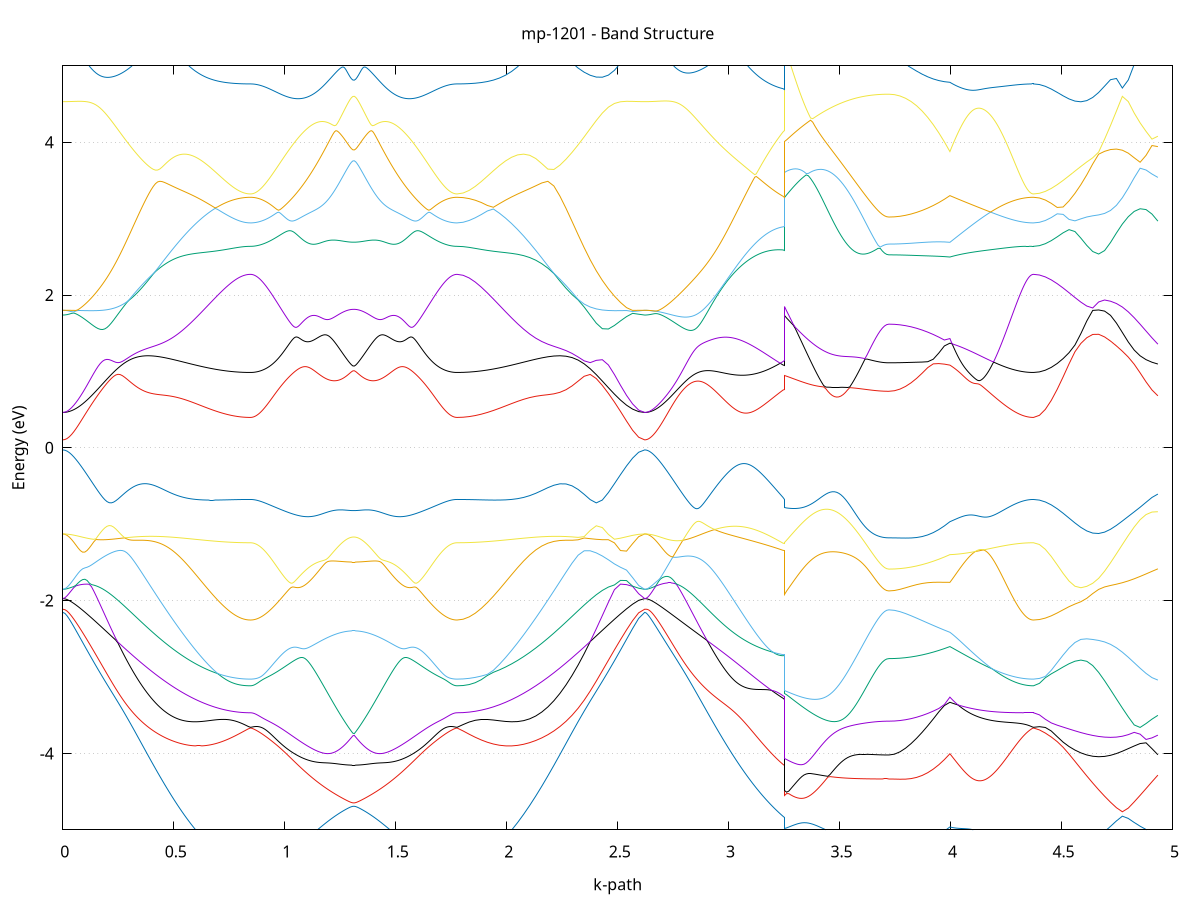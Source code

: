 set title 'mp-1201 - Band Structure'
set xlabel 'k-path'
set ylabel 'Energy (eV)'
set grid y
set yrange [-5:5]
set terminal png size 800,600
set output 'mp-1201_bands_gnuplot.png'
plot '-' using 1:2 with lines notitle, '-' using 1:2 with lines notitle, '-' using 1:2 with lines notitle, '-' using 1:2 with lines notitle, '-' using 1:2 with lines notitle, '-' using 1:2 with lines notitle, '-' using 1:2 with lines notitle, '-' using 1:2 with lines notitle, '-' using 1:2 with lines notitle, '-' using 1:2 with lines notitle, '-' using 1:2 with lines notitle, '-' using 1:2 with lines notitle, '-' using 1:2 with lines notitle, '-' using 1:2 with lines notitle, '-' using 1:2 with lines notitle, '-' using 1:2 with lines notitle, '-' using 1:2 with lines notitle, '-' using 1:2 with lines notitle, '-' using 1:2 with lines notitle, '-' using 1:2 with lines notitle, '-' using 1:2 with lines notitle, '-' using 1:2 with lines notitle, '-' using 1:2 with lines notitle, '-' using 1:2 with lines notitle
0.000000 -12.993285
0.009946 -12.992985
0.019893 -12.992085
0.029839 -12.990485
0.039785 -12.988385
0.049732 -12.985585
0.059678 -12.982285
0.069625 -12.978285
0.079571 -12.973685
0.089517 -12.968485
0.099464 -12.962685
0.109410 -12.956285
0.119356 -12.949185
0.129303 -12.941585
0.139249 -12.933285
0.149196 -12.924485
0.159142 -12.915085
0.169088 -12.904985
0.179035 -12.894385
0.188981 -12.883085
0.198927 -12.871285
0.208874 -12.858785
0.218820 -12.845785
0.228767 -12.832185
0.238713 -12.817985
0.248659 -12.803185
0.258606 -12.787885
0.268552 -12.771985
0.278498 -12.755385
0.288445 -12.738385
0.298391 -12.720685
0.308338 -12.702485
0.318284 -12.683685
0.328230 -12.664385
0.338177 -12.644485
0.348123 -12.624085
0.358069 -12.603185
0.368016 -12.581685
0.377962 -12.559685
0.387909 -12.537085
0.397855 -12.513985
0.407801 -12.490485
0.417748 -12.466385
0.427694 -12.441785
0.437640 -12.416685
0.447587 -12.391185
0.457533 -12.365185
0.467480 -12.338685
0.477426 -12.311685
0.487372 -12.284285
0.497319 -12.256485
0.507265 -12.228285
0.517211 -12.199585
0.527158 -12.170485
0.537104 -12.141085
0.547051 -12.111285
0.556997 -12.081085
0.566943 -12.050585
0.576890 -12.019785
0.586836 -11.988685
0.596782 -11.957185
0.606729 -11.925585
0.616675 -11.893685
0.626622 -11.861485
0.636568 -11.829185
0.646514 -11.796685
0.656461 -11.764085
0.666407 -11.731385
0.676353 -11.698585
0.686300 -11.665785
0.696246 -11.633085
0.706193 -11.600285
0.716139 -11.567685
0.726085 -11.535285
0.736032 -11.503085
0.745978 -11.471185
0.755924 -11.439685
0.765871 -11.408785
0.775817 -11.378385
0.785764 -11.348985
0.795710 -11.320885
0.805656 -11.294785
0.815603 -11.272085
0.825549 -11.255085
0.835495 -11.245485
0.845442 -11.242585
0.845442 -11.242585
0.851753 -11.242685
0.858064 -11.242985
0.864376 -11.243485
0.870687 -11.244185
0.876999 -11.245085
0.883310 -11.246285
0.889621 -11.247685
0.895933 -11.249485
0.902244 -11.251685
0.908555 -11.254185
0.914867 -11.257085
0.921178 -11.260385
0.927489 -11.264085
0.933801 -11.268085
0.940112 -11.272285
0.946423 -11.276785
0.952735 -11.281385
0.959046 -11.286185
0.965358 -11.290985
0.971669 -11.295785
0.977980 -11.300685
0.984292 -11.305485
0.990603 -11.310385
0.996914 -11.315185
1.003226 -11.319985
1.009537 -11.324685
1.015848 -11.329285
1.022160 -11.333885
1.028471 -11.338485
1.034782 -11.342885
1.041094 -11.347285
1.047405 -11.351585
1.053716 -11.355785
1.060028 -11.359885
1.066339 -11.363985
1.072651 -11.367885
1.078962 -11.371785
1.085273 -11.375485
1.091585 -11.379185
1.097896 -11.382785
1.104207 -11.386285
1.110519 -11.389685
1.116830 -11.392885
1.123141 -11.396085
1.129453 -11.399185
1.135764 -11.402185
1.142075 -11.405085
1.148387 -11.407885
1.154698 -11.410485
1.161010 -11.413085
1.167321 -11.415585
1.173632 -11.417885
1.173632 -11.417885
1.179978 -11.420185
1.186323 -11.422385
1.192669 -11.424385
1.199014 -11.426385
1.205360 -11.428185
1.211705 -11.429985
1.218051 -11.431585
1.224396 -11.433085
1.230742 -11.434585
1.237087 -11.435885
1.243433 -11.437085
1.249778 -11.438185
1.256124 -11.439185
1.262469 -11.439985
1.268815 -11.440785
1.275160 -11.441485
1.281506 -11.441985
1.287851 -11.442485
1.294197 -11.442785
1.300542 -11.443085
1.306888 -11.443185
1.313233 -11.443185
1.319579 -11.443085
1.325924 -11.442885
1.332270 -11.442585
1.338615 -11.442185
1.344960 -11.441585
1.351306 -11.440985
1.357651 -11.440285
1.363997 -11.439385
1.370342 -11.438485
1.376688 -11.437385
1.383033 -11.436185
1.389379 -11.434885
1.395724 -11.433585
1.402070 -11.432085
1.408415 -11.430485
1.414761 -11.428685
1.421106 -11.426885
1.427452 -11.424985
1.433797 -11.422985
1.440143 -11.420785
1.446488 -11.418585
1.452834 -11.416185
1.459179 -11.413785
1.465525 -11.411185
1.471870 -11.408585
1.478216 -11.405785
1.484561 -11.402885
1.490907 -11.399985
1.497252 -11.396885
1.503598 -11.393685
1.509943 -11.390385
1.516289 -11.386985
1.522634 -11.383585
1.528980 -11.379985
1.535325 -11.376285
1.541671 -11.372485
1.548016 -11.368685
1.554362 -11.364685
1.560707 -11.360685
1.567053 -11.356485
1.573398 -11.352285
1.579744 -11.347985
1.586089 -11.343585
1.592435 -11.339185
1.598780 -11.334585
1.605126 -11.329985
1.611471 -11.325285
1.617817 -11.320585
1.624162 -11.315785
1.630508 -11.310985
1.636853 -11.306085
1.643199 -11.301185
1.649544 -11.296285
1.655890 -11.291485
1.662235 -11.286585
1.668581 -11.281885
1.674926 -11.277185
1.681271 -11.272685
1.687617 -11.268385
1.693962 -11.264385
1.700308 -11.260585
1.706653 -11.257285
1.712999 -11.254285
1.719344 -11.251785
1.725690 -11.249585
1.732035 -11.247785
1.738381 -11.246285
1.744726 -11.245085
1.751072 -11.244185
1.757417 -11.243485
1.763763 -11.242985
1.770108 -11.242685
1.776454 -11.242585
1.776454 -11.242585
1.803726 -11.266985
1.830998 -11.334285
1.858271 -11.415685
1.885543 -11.502085
1.912815 -11.590885
1.940088 -11.680585
1.967360 -11.770385
1.994632 -11.859385
2.021905 -11.947085
2.049177 -12.032785
2.076449 -12.116085
2.103722 -12.196785
2.130994 -12.274485
2.158266 -12.348985
2.185539 -12.419985
2.212811 -12.487385
2.240083 -12.550985
2.267356 -12.610685
2.294628 -12.666285
2.321900 -12.717785
2.349173 -12.765085
2.376445 -12.808085
2.403717 -12.846685
2.430989 -12.880885
2.458262 -12.910585
2.485534 -12.935785
2.512806 -12.956485
2.540079 -12.972585
2.567351 -12.984085
2.594623 -12.990985
2.621896 -12.993285
2.621896 -12.993285
2.628255 -12.993185
2.634615 -12.992785
2.640975 -12.992185
2.647334 -12.991385
2.653694 -12.990285
2.660053 -12.988985
2.666413 -12.987485
2.672773 -12.985685
2.679132 -12.983685
2.685492 -12.981485
2.691851 -12.978985
2.698211 -12.976285
2.704571 -12.973285
2.710930 -12.970085
2.717290 -12.966685
2.723649 -12.962985
2.730009 -12.959085
2.736369 -12.954985
2.742728 -12.950585
2.749088 -12.945985
2.755447 -12.941185
2.761807 -12.936185
2.768167 -12.930885
2.774526 -12.925285
2.780886 -12.919585
2.787246 -12.913585
2.793605 -12.907385
2.799965 -12.900885
2.806324 -12.894185
2.812684 -12.887285
2.819044 -12.880185
2.825403 -12.872785
2.831763 -12.865285
2.838122 -12.857385
2.844482 -12.849385
2.850842 -12.841085
2.857201 -12.832685
2.863561 -12.823985
2.869920 -12.814985
2.876280 -12.805885
2.882640 -12.796485
2.888999 -12.786885
2.895359 -12.777085
2.901718 -12.767085
2.908078 -12.756885
2.914438 -12.746385
2.920797 -12.735685
2.927157 -12.724885
2.933517 -12.713785
2.939876 -12.702485
2.946236 -12.690985
2.952595 -12.679285
2.958955 -12.667385
2.965315 -12.655185
2.971674 -12.642885
2.978034 -12.630385
2.984393 -12.617685
2.990753 -12.604785
2.997113 -12.591685
3.003472 -12.578385
3.009832 -12.564885
3.016191 -12.551185
3.022551 -12.537385
3.028911 -12.523385
3.035270 -12.509185
3.041630 -12.494785
3.047989 -12.480185
3.054349 -12.465485
3.060709 -12.450585
3.067068 -12.435485
3.073428 -12.420285
3.079788 -12.404885
3.086147 -12.389385
3.092507 -12.373685
3.098866 -12.357885
3.105226 -12.341885
3.111586 -12.325785
3.117945 -12.309585
3.124305 -12.293185
3.130664 -12.276785
3.137024 -12.260185
3.143384 -12.243485
3.149743 -12.226685
3.156103 -12.209785
3.162462 -12.192785
3.168822 -12.175685
3.175182 -12.158585
3.181541 -12.141385
3.187901 -12.124085
3.194260 -12.106785
3.200620 -12.089385
3.206980 -12.071985
3.213339 -12.054585
3.219699 -12.037185
3.226059 -12.019785
3.232418 -12.002285
3.238778 -11.984885
3.245137 -11.967485
3.251497 -11.950085
3.251497 -10.932885
3.261303 -10.938485
3.271110 -10.944785
3.280916 -10.951685
3.290722 -10.959085
3.300529 -10.967085
3.310335 -10.975385
3.320141 -10.984185
3.329947 -10.993285
3.339754 -11.002685
3.349560 -11.012385
3.359366 -11.022185
3.369173 -11.032185
3.378979 -11.042285
3.388785 -11.052385
3.398592 -11.062585
3.408398 -11.072785
3.418204 -11.082885
3.428011 -11.092985
3.437817 -11.102985
3.447623 -11.112785
3.457430 -11.122485
3.467236 -11.131985
3.477042 -11.141285
3.486849 -11.150385
3.496655 -11.159185
3.506461 -11.167785
3.516267 -11.176085
3.526074 -11.184185
3.535880 -11.191885
3.545686 -11.199185
3.555493 -11.206285
3.565299 -11.212985
3.575105 -11.219285
3.584912 -11.225285
3.594718 -11.230885
3.604524 -11.236185
3.614331 -11.240985
3.624137 -11.245385
3.633943 -11.249385
3.643750 -11.253085
3.653556 -11.256285
3.663362 -11.259085
3.673168 -11.261385
3.682975 -11.263385
3.692781 -11.264885
3.702587 -11.265885
3.712394 -11.266585
3.722200 -11.266785
3.722200 -11.266785
3.747189 -11.294385
3.772178 -11.348485
3.797167 -11.410685
3.822156 -11.476985
3.847144 -11.545985
3.872133 -11.616585
3.897122 -11.688285
3.922111 -11.760385
3.947100 -11.832385
3.972089 -11.903985
3.997078 -11.974685
3.997078 -11.974685
4.001670 -11.963385
4.006263 -11.952185
4.010856 -11.940885
4.015449 -11.929685
4.020041 -11.918385
4.024634 -11.907185
4.029227 -11.895985
4.033820 -11.884785
4.038412 -11.873585
4.043005 -11.862385
4.047598 -11.851185
4.052191 -11.840085
4.056784 -11.828985
4.061376 -11.817885
4.065969 -11.806885
4.070562 -11.795785
4.075155 -11.784885
4.079747 -11.773885
4.084340 -11.762985
4.088933 -11.752085
4.093526 -11.741185
4.098118 -11.730385
4.102711 -11.719685
4.107304 -11.708985
4.111897 -11.698285
4.116489 -11.687685
4.121082 -11.677085
4.125675 -11.666485
4.130268 -11.655985
4.134860 -11.645585
4.139453 -11.635185
4.144046 -11.624885
4.148639 -11.614585
4.153232 -11.604285
4.157824 -11.594085
4.162417 -11.583985
4.167010 -11.573885
4.171603 -11.563785
4.176195 -11.553785
4.180788 -11.543885
4.185381 -11.533985
4.189974 -11.524085
4.194566 -11.514285
4.199159 -11.504585
4.203752 -11.494885
4.208345 -11.485185
4.212937 -11.475585
4.217530 -11.466085
4.222123 -11.456585
4.226716 -11.447185
4.231309 -11.437785
4.235901 -11.428385
4.240494 -11.419185
4.245087 -11.409885
4.249680 -11.400785
4.254272 -11.391685
4.258865 -11.382685
4.263458 -11.373685
4.268051 -11.364785
4.272643 -11.355985
4.277236 -11.347285
4.281829 -11.338685
4.286422 -11.330285
4.291014 -11.321885
4.295607 -11.313785
4.300200 -11.305785
4.304793 -11.297985
4.309385 -11.290585
4.313978 -11.283485
4.318571 -11.276885
4.323164 -11.270785
4.327757 -11.265285
4.332349 -11.260485
4.336942 -11.256385
4.341535 -11.252885
4.346128 -11.249985
4.350720 -11.247585
4.355313 -11.245785
4.359906 -11.244385
4.364499 -11.243385
4.369091 -11.242785
4.373684 -11.242585
4.373684 -11.242585
4.400375 -11.245485
4.427065 -11.255585
4.453755 -11.273485
4.480446 -11.295485
4.507136 -11.318285
4.533827 -11.340185
4.560517 -11.360685
4.587208 -11.379185
4.613898 -11.395685
4.640588 -11.409785
4.667279 -11.421585
4.693969 -11.430985
4.720660 -11.437785
4.747350 -11.442085
4.774040 -11.443885
4.800731 -11.443085
4.827421 -11.439885
4.854112 -11.434185
4.880802 -11.426085
4.907493 -11.415685
4.934183 -11.403185
e
0.000000 -12.275385
0.009946 -12.275085
0.019893 -12.274285
0.029839 -12.272985
0.039785 -12.271185
0.049732 -12.268785
0.059678 -12.265885
0.069625 -12.262485
0.079571 -12.258485
0.089517 -12.254085
0.099464 -12.249085
0.109410 -12.243585
0.119356 -12.237585
0.129303 -12.231085
0.139249 -12.224085
0.149196 -12.216485
0.159142 -12.208485
0.169088 -12.199985
0.179035 -12.190885
0.188981 -12.181385
0.198927 -12.171385
0.208874 -12.160885
0.218820 -12.149985
0.228767 -12.138585
0.238713 -12.126685
0.248659 -12.114385
0.258606 -12.101585
0.268552 -12.088385
0.278498 -12.074685
0.288445 -12.060585
0.298391 -12.046185
0.308338 -12.031285
0.318284 -12.015985
0.328230 -12.000285
0.338177 -11.984285
0.348123 -11.967885
0.358069 -11.951085
0.368016 -11.933985
0.377962 -11.916585
0.387909 -11.898885
0.397855 -11.880885
0.407801 -11.862585
0.417748 -11.844085
0.427694 -11.825285
0.437640 -11.806285
0.447587 -11.787085
0.457533 -11.767785
0.467480 -11.748185
0.477426 -11.728585
0.487372 -11.708885
0.497319 -11.688985
0.507265 -11.669085
0.517211 -11.649185
0.527158 -11.629385
0.537104 -11.609485
0.547051 -11.589685
0.556997 -11.569985
0.566943 -11.550485
0.576890 -11.531185
0.586836 -11.511985
0.596782 -11.493085
0.606729 -11.474485
0.616675 -11.456185
0.626622 -11.438285
0.636568 -11.420785
0.646514 -11.403785
0.656461 -11.387285
0.666407 -11.371285
0.676353 -11.355785
0.686300 -11.340985
0.696246 -11.326785
0.706193 -11.313285
0.716139 -11.300585
0.726085 -11.288585
0.736032 -11.277285
0.745978 -11.266885
0.755924 -11.257185
0.765871 -11.248385
0.775817 -11.240185
0.785764 -11.232685
0.795710 -11.225485
0.805656 -11.218085
0.815603 -11.209285
0.825549 -11.196885
0.835495 -11.179785
0.845442 -11.163185
0.845442 -11.163185
0.851753 -11.166385
0.858064 -11.171785
0.864376 -11.177585
0.870687 -11.183285
0.876999 -11.188785
0.883310 -11.194185
0.889621 -11.199285
0.895933 -11.204185
0.902244 -11.208685
0.908555 -11.212785
0.914867 -11.216585
0.921178 -11.219885
0.927489 -11.222885
0.933801 -11.225585
0.940112 -11.227985
0.946423 -11.230085
0.952735 -11.232085
0.959046 -11.233985
0.965358 -11.235685
0.971669 -11.237385
0.977980 -11.238985
0.984292 -11.240585
0.990603 -11.242085
0.996914 -11.243685
1.003226 -11.245185
1.009537 -11.246685
1.015848 -11.248185
1.022160 -11.249685
1.028471 -11.251185
1.034782 -11.252785
1.041094 -11.254285
1.047405 -11.255785
1.053716 -11.257285
1.060028 -11.258785
1.066339 -11.260285
1.072651 -11.261785
1.078962 -11.263285
1.085273 -11.264785
1.091585 -11.266285
1.097896 -11.267685
1.104207 -11.269185
1.110519 -11.270585
1.116830 -11.271985
1.123141 -11.273385
1.129453 -11.274785
1.135764 -11.276185
1.142075 -11.277485
1.148387 -11.278785
1.154698 -11.280085
1.161010 -11.281285
1.167321 -11.282485
1.173632 -11.283585
1.173632 -11.283585
1.179978 -11.284785
1.186323 -11.285885
1.192669 -11.286885
1.199014 -11.287885
1.205360 -11.288885
1.211705 -11.289785
1.218051 -11.290585
1.224396 -11.291485
1.230742 -11.292185
1.237087 -11.292885
1.243433 -11.293585
1.249778 -11.294185
1.256124 -11.294685
1.262469 -11.295185
1.268815 -11.295585
1.275160 -11.295985
1.281506 -11.296285
1.287851 -11.296585
1.294197 -11.296785
1.300542 -11.296885
1.306888 -11.296985
1.313233 -11.296985
1.319579 -11.296885
1.325924 -11.296785
1.332270 -11.296585
1.338615 -11.296385
1.344960 -11.296085
1.351306 -11.295685
1.357651 -11.295285
1.363997 -11.294885
1.370342 -11.294285
1.376688 -11.293785
1.383033 -11.293085
1.389379 -11.292385
1.395724 -11.291685
1.402070 -11.290885
1.408415 -11.289985
1.414761 -11.289085
1.421106 -11.288185
1.427452 -11.287185
1.433797 -11.286185
1.440143 -11.285085
1.446488 -11.283985
1.452834 -11.282785
1.459179 -11.281585
1.465525 -11.280385
1.471870 -11.279085
1.478216 -11.277785
1.484561 -11.276485
1.490907 -11.275085
1.497252 -11.273785
1.503598 -11.272385
1.509943 -11.270885
1.516289 -11.269485
1.522634 -11.268085
1.528980 -11.266585
1.535325 -11.265085
1.541671 -11.263585
1.548016 -11.262085
1.554362 -11.260585
1.560707 -11.259085
1.567053 -11.257585
1.573398 -11.255985
1.579744 -11.254485
1.586089 -11.252985
1.592435 -11.251485
1.598780 -11.249985
1.605126 -11.248385
1.611471 -11.246885
1.617817 -11.245385
1.624162 -11.243885
1.630508 -11.242285
1.636853 -11.240785
1.643199 -11.239185
1.649544 -11.237585
1.655890 -11.235885
1.662235 -11.234085
1.668581 -11.232285
1.674926 -11.230285
1.681271 -11.228085
1.687617 -11.225785
1.693962 -11.223085
1.700308 -11.220085
1.706653 -11.216785
1.712999 -11.212985
1.719344 -11.208885
1.725690 -11.204385
1.732035 -11.199485
1.738381 -11.194385
1.744726 -11.188985
1.751072 -11.183385
1.757417 -11.177685
1.763763 -11.171885
1.770108 -11.166385
1.776454 -11.163185
1.776454 -11.163185
1.803726 -11.206485
1.830998 -11.228985
1.858271 -11.250285
1.885543 -11.276985
1.912815 -11.309585
1.940088 -11.347585
1.967360 -11.390385
1.994632 -11.437185
2.021905 -11.487085
2.049177 -11.539185
2.076449 -11.592885
2.103722 -11.647285
2.130994 -11.701785
2.158266 -11.755785
2.185539 -11.808785
2.212811 -11.860185
2.240083 -11.909785
2.267356 -11.957085
2.294628 -12.001785
2.321900 -12.043785
2.349173 -12.082685
2.376445 -12.118385
2.403717 -12.150685
2.430989 -12.179485
2.458262 -12.204685
2.485534 -12.226085
2.512806 -12.243785
2.540079 -12.257585
2.567351 -12.267485
2.594623 -12.273385
2.621896 -12.275385
2.621896 -12.275385
2.628255 -12.275385
2.634615 -12.275285
2.640975 -12.275085
2.647334 -12.274885
2.653694 -12.274585
2.660053 -12.274185
2.666413 -12.273785
2.672773 -12.273285
2.679132 -12.272785
2.685492 -12.272185
2.691851 -12.271485
2.698211 -12.270685
2.704571 -12.269885
2.710930 -12.268985
2.717290 -12.267985
2.723649 -12.266885
2.730009 -12.265685
2.736369 -12.264485
2.742728 -12.263185
2.749088 -12.261785
2.755447 -12.260285
2.761807 -12.258685
2.768167 -12.257085
2.774526 -12.255285
2.780886 -12.253385
2.787246 -12.251485
2.793605 -12.249385
2.799965 -12.247185
2.806324 -12.244985
2.812684 -12.242585
2.819044 -12.240085
2.825403 -12.237485
2.831763 -12.234785
2.838122 -12.231885
2.844482 -12.228985
2.850842 -12.225885
2.857201 -12.222685
2.863561 -12.219385
2.869920 -12.215885
2.876280 -12.212385
2.882640 -12.208585
2.888999 -12.204785
2.895359 -12.200785
2.901718 -12.196685
2.908078 -12.192385
2.914438 -12.187985
2.920797 -12.183485
2.927157 -12.178785
2.933517 -12.173985
2.939876 -12.168985
2.946236 -12.163885
2.952595 -12.158585
2.958955 -12.153185
2.965315 -12.147585
2.971674 -12.141885
2.978034 -12.135985
2.984393 -12.129885
2.990753 -12.123685
2.997113 -12.117385
3.003472 -12.110785
3.009832 -12.104085
3.016191 -12.097285
3.022551 -12.090285
3.028911 -12.083085
3.035270 -12.075685
3.041630 -12.068185
3.047989 -12.060485
3.054349 -12.052685
3.060709 -12.044585
3.067068 -12.036385
3.073428 -12.028085
3.079788 -12.019485
3.086147 -12.010785
3.092507 -12.001885
3.098866 -11.992785
3.105226 -11.983485
3.111586 -11.974085
3.117945 -11.964385
3.124305 -11.954585
3.130664 -11.944585
3.137024 -11.934385
3.143384 -11.924085
3.149743 -11.913485
3.156103 -11.902685
3.162462 -11.891785
3.168822 -11.880585
3.175182 -11.869185
3.181541 -11.857685
3.187901 -11.845885
3.194260 -11.833985
3.200620 -11.821785
3.206980 -11.809385
3.213339 -11.796785
3.219699 -11.783985
3.226059 -11.770985
3.232418 -11.757685
3.238778 -11.744285
3.245137 -11.730585
3.251497 -11.716685
3.251497 -10.921985
3.261303 -10.923385
3.271110 -10.927085
3.280916 -10.931885
3.290722 -10.937385
3.300529 -10.943185
3.310335 -10.949185
3.320141 -10.955485
3.329947 -10.961885
3.339754 -10.968485
3.349560 -10.975185
3.359366 -10.981885
3.369173 -10.988785
3.378979 -10.995585
3.388785 -11.002585
3.398592 -11.009485
3.408398 -11.016485
3.418204 -11.023485
3.428011 -11.030385
3.437817 -11.037285
3.447623 -11.044185
3.457430 -11.051085
3.467236 -11.057885
3.477042 -11.064585
3.486849 -11.071285
3.496655 -11.077885
3.506461 -11.084385
3.516267 -11.090685
3.526074 -11.096985
3.535880 -11.103085
3.545686 -11.108985
3.555493 -11.114685
3.565299 -11.120285
3.575105 -11.125585
3.584912 -11.130685
3.594718 -11.135485
3.604524 -11.139985
3.614331 -11.144185
3.624137 -11.148185
3.633943 -11.151785
3.643750 -11.154985
3.653556 -11.157885
3.663362 -11.160385
3.673168 -11.162585
3.682975 -11.164385
3.692781 -11.165685
3.702587 -11.166685
3.712394 -11.167285
3.722200 -11.167485
3.722200 -11.167485
3.747189 -11.145785
3.772178 -11.145785
3.797167 -11.178985
3.822156 -11.223485
3.847144 -11.276385
3.872133 -11.335585
3.897122 -11.399185
3.922111 -11.465685
3.947100 -11.533685
3.972089 -11.602385
3.997078 -11.670985
3.997078 -11.670985
4.001670 -11.665285
4.006263 -11.659585
4.010856 -11.653785
4.015449 -11.647885
4.020041 -11.641885
4.024634 -11.635885
4.029227 -11.629785
4.033820 -11.623685
4.038412 -11.617485
4.043005 -11.611185
4.047598 -11.604785
4.052191 -11.598385
4.056784 -11.591885
4.061376 -11.585385
4.065969 -11.578785
4.070562 -11.572185
4.075155 -11.565485
4.079747 -11.558685
4.084340 -11.551885
4.088933 -11.545085
4.093526 -11.538185
4.098118 -11.531285
4.102711 -11.524285
4.107304 -11.517285
4.111897 -11.510285
4.116489 -11.503185
4.121082 -11.496085
4.125675 -11.488985
4.130268 -11.481885
4.134860 -11.474785
4.139453 -11.467585
4.144046 -11.460485
4.148639 -11.453385
4.153232 -11.446185
4.157824 -11.439085
4.162417 -11.431985
4.167010 -11.424985
4.171603 -11.417885
4.176195 -11.410885
4.180788 -11.403985
4.185381 -11.397085
4.189974 -11.390185
4.194566 -11.383385
4.199159 -11.376685
4.203752 -11.369985
4.208345 -11.363485
4.212937 -11.356985
4.217530 -11.350585
4.222123 -11.344185
4.226716 -11.337985
4.231309 -11.331885
4.235901 -11.325885
4.240494 -11.319985
4.245087 -11.314285
4.249680 -11.308585
4.254272 -11.303085
4.258865 -11.297785
4.263458 -11.292485
4.268051 -11.287385
4.272643 -11.282385
4.277236 -11.277485
4.281829 -11.272785
4.286422 -11.268185
4.291014 -11.263585
4.295607 -11.259185
4.300200 -11.254785
4.304793 -11.250385
4.309385 -11.245985
4.313978 -11.241485
4.318571 -11.236785
4.323164 -11.231785
4.327757 -11.226585
4.332349 -11.220985
4.336942 -11.214985
4.341535 -11.208585
4.346128 -11.201985
4.350720 -11.195085
4.355313 -11.188085
4.359906 -11.180985
4.364499 -11.173985
4.369091 -11.167285
4.373684 -11.163185
4.373684 -11.163185
4.400375 -11.183885
4.427065 -11.201485
4.453755 -11.210485
4.480446 -11.214085
4.507136 -11.215085
4.533827 -11.214785
4.560517 -11.213685
4.587208 -11.211785
4.613898 -11.209385
4.640588 -11.206285
4.667279 -11.202585
4.693969 -11.198185
4.720660 -11.193185
4.747350 -11.187585
4.774040 -11.181285
4.800731 -11.174485
4.827421 -11.167285
4.854112 -11.159585
4.880802 -11.151785
4.907493 -11.143885
4.934183 -11.136085
e
0.000000 -11.481685
0.009946 -11.481485
0.019893 -11.480885
0.029839 -11.479885
0.039785 -11.478485
0.049732 -11.476685
0.059678 -11.474485
0.069625 -11.471785
0.079571 -11.468785
0.089517 -11.465385
0.099464 -11.461585
0.109410 -11.457385
0.119356 -11.452885
0.129303 -11.447885
0.139249 -11.442585
0.149196 -11.436885
0.159142 -11.430785
0.169088 -11.424385
0.179035 -11.417485
0.188981 -11.410385
0.198927 -11.402885
0.208874 -11.394985
0.218820 -11.386885
0.228767 -11.378385
0.238713 -11.369485
0.248659 -11.360385
0.258606 -11.350985
0.268552 -11.341185
0.278498 -11.331185
0.288445 -11.320885
0.298391 -11.310385
0.308338 -11.299585
0.318284 -11.288485
0.328230 -11.277285
0.338177 -11.265785
0.348123 -11.254085
0.358069 -11.242185
0.368016 -11.230185
0.377962 -11.217985
0.387909 -11.205685
0.397855 -11.193285
0.407801 -11.180785
0.417748 -11.168185
0.427694 -11.155585
0.437640 -11.142885
0.447587 -11.130285
0.457533 -11.117585
0.467480 -11.105085
0.477426 -11.092585
0.487372 -11.080185
0.497319 -11.067985
0.507265 -11.055985
0.517211 -11.044185
0.527158 -11.032685
0.537104 -11.021585
0.547051 -11.010785
0.556997 -11.000385
0.566943 -10.990485
0.576890 -10.981185
0.586836 -10.972385
0.596782 -10.964385
0.606729 -10.957085
0.616675 -10.950585
0.626622 -10.944985
0.636568 -10.940385
0.646514 -10.936785
0.656461 -10.934385
0.666407 -10.933185
0.676353 -10.933285
0.686300 -10.934785
0.696246 -10.937685
0.706193 -10.942085
0.716139 -10.947985
0.726085 -10.955485
0.736032 -10.964585
0.745978 -10.975285
0.755924 -10.987685
0.765871 -11.001585
0.775817 -11.016985
0.785764 -11.033885
0.795710 -11.052185
0.805656 -11.071785
0.815603 -11.092485
0.825549 -11.114085
0.835495 -11.135985
0.845442 -11.153985
0.845442 -11.153985
0.851753 -11.150685
0.858064 -11.144985
0.864376 -11.138685
0.870687 -11.132285
0.876999 -11.125685
0.883310 -11.119085
0.889621 -11.112385
0.895933 -11.105585
0.902244 -11.098785
0.908555 -11.091985
0.914867 -11.085085
0.921178 -11.078285
0.927489 -11.071385
0.933801 -11.064485
0.940112 -11.057585
0.946423 -11.050685
0.952735 -11.043785
0.959046 -11.036885
0.965358 -11.030085
0.971669 -11.023185
0.977980 -11.016385
0.984292 -11.009585
0.990603 -11.002785
0.996914 -10.996085
1.003226 -10.989385
1.009537 -10.982785
1.015848 -10.976185
1.022160 -10.969685
1.028471 -10.963185
1.034782 -10.956785
1.041094 -10.950385
1.047405 -10.944085
1.053716 -10.937885
1.060028 -10.931785
1.066339 -10.925785
1.072651 -10.919785
1.078962 -10.913985
1.085273 -10.908185
1.091585 -10.902485
1.097896 -10.896985
1.104207 -10.891485
1.110519 -10.886185
1.116830 -10.880985
1.123141 -10.875885
1.129453 -10.870885
1.135764 -10.866085
1.142075 -10.861385
1.148387 -10.856785
1.154698 -10.852385
1.161010 -10.848085
1.167321 -10.843985
1.173632 -10.839985
1.173632 -10.839985
1.179978 -10.836185
1.186323 -10.832485
1.192669 -10.828985
1.199014 -10.825585
1.205360 -10.822385
1.211705 -10.819385
1.218051 -10.816585
1.224396 -10.813885
1.230742 -10.811385
1.237087 -10.809085
1.243433 -10.806985
1.249778 -10.804985
1.256124 -10.803285
1.262469 -10.801685
1.268815 -10.800285
1.275160 -10.799085
1.281506 -10.798085
1.287851 -10.797285
1.294197 -10.796685
1.300542 -10.796285
1.306888 -10.796085
1.313233 -10.796085
1.319579 -10.796185
1.325924 -10.796585
1.332270 -10.797085
1.338615 -10.797885
1.344960 -10.798785
1.351306 -10.799985
1.357651 -10.801285
1.363997 -10.802785
1.370342 -10.804485
1.376688 -10.806385
1.383033 -10.808485
1.389379 -10.810685
1.395724 -10.813185
1.402070 -10.815785
1.408415 -10.818585
1.414761 -10.821585
1.421106 -10.824685
1.427452 -10.827985
1.433797 -10.831485
1.440143 -10.835085
1.446488 -10.838885
1.452834 -10.842885
1.459179 -10.846985
1.465525 -10.851285
1.471870 -10.855685
1.478216 -10.860185
1.484561 -10.864885
1.490907 -10.869685
1.497252 -10.874685
1.503598 -10.879785
1.509943 -10.884985
1.516289 -10.890285
1.522634 -10.895785
1.528980 -10.901385
1.535325 -10.906985
1.541671 -10.912785
1.548016 -10.918685
1.554362 -10.924585
1.560707 -10.930685
1.567053 -10.936785
1.573398 -10.943085
1.579744 -10.949385
1.586089 -10.955685
1.592435 -10.962185
1.598780 -10.968685
1.605126 -10.975185
1.611471 -10.981885
1.617817 -10.988485
1.624162 -10.995185
1.630508 -11.001985
1.636853 -11.008785
1.643199 -11.015585
1.649544 -11.022485
1.655890 -11.029385
1.662235 -11.036285
1.668581 -11.043185
1.674926 -11.050085
1.681271 -11.056985
1.687617 -11.063985
1.693962 -11.070885
1.700308 -11.077785
1.706653 -11.084685
1.712999 -11.091585
1.719344 -11.098485
1.725690 -11.105285
1.732035 -11.112085
1.738381 -11.118885
1.744726 -11.125485
1.751072 -11.132085
1.757417 -11.138585
1.763763 -11.144885
1.770108 -11.150685
1.776454 -11.153985
1.776454 -11.153985
1.803726 -11.097985
1.830998 -11.043185
1.858271 -10.998285
1.885543 -10.964885
1.912815 -10.943585
1.940088 -10.933885
1.967360 -10.934785
1.994632 -10.944685
2.021905 -10.961885
2.049177 -10.984985
2.076449 -11.012485
2.103722 -11.043085
2.130994 -11.075885
2.158266 -11.109885
2.185539 -11.144585
2.212811 -11.179185
2.240083 -11.213285
2.267356 -11.246485
2.294628 -11.278385
2.321900 -11.308585
2.349173 -11.337085
2.376445 -11.363385
2.403717 -11.387385
2.430989 -11.408985
2.458262 -11.427885
2.485534 -11.444185
2.512806 -11.457585
2.540079 -11.468085
2.567351 -11.475585
2.594623 -11.480185
2.621896 -11.481685
2.621896 -11.481685
2.628255 -11.481585
2.634615 -11.481185
2.640975 -11.480485
2.647334 -11.479585
2.653694 -11.478385
2.660053 -11.476985
2.666413 -11.475285
2.672773 -11.473385
2.679132 -11.471185
2.685492 -11.468685
2.691851 -11.465985
2.698211 -11.462985
2.704571 -11.459785
2.710930 -11.456385
2.717290 -11.452685
2.723649 -11.448785
2.730009 -11.444585
2.736369 -11.440185
2.742728 -11.435585
2.749088 -11.430785
2.755447 -11.425685
2.761807 -11.420485
2.768167 -11.414985
2.774526 -11.409285
2.780886 -11.403385
2.787246 -11.397385
2.793605 -11.391085
2.799965 -11.384585
2.806324 -11.377985
2.812684 -11.371185
2.819044 -11.364185
2.825403 -11.357085
2.831763 -11.349785
2.838122 -11.342285
2.844482 -11.334685
2.850842 -11.326985
2.857201 -11.319085
2.863561 -11.311085
2.869920 -11.302985
2.876280 -11.294685
2.882640 -11.286285
2.888999 -11.277885
2.895359 -11.269285
2.901718 -11.260685
2.908078 -11.251885
2.914438 -11.243085
2.920797 -11.234185
2.927157 -11.225285
2.933517 -11.216185
2.939876 -11.207185
2.946236 -11.198085
2.952595 -11.188985
2.958955 -11.179785
2.965315 -11.170585
2.971674 -11.161385
2.978034 -11.152185
2.984393 -11.142985
2.990753 -11.133785
2.997113 -11.124685
3.003472 -11.115485
3.009832 -11.106385
3.016191 -11.097385
3.022551 -11.088385
3.028911 -11.079385
3.035270 -11.070585
3.041630 -11.061785
3.047989 -11.053085
3.054349 -11.044485
3.060709 -11.035985
3.067068 -11.027585
3.073428 -11.019385
3.079788 -11.011185
3.086147 -11.003285
3.092507 -10.995485
3.098866 -10.987785
3.105226 -10.980285
3.111586 -10.972985
3.117945 -10.965885
3.124305 -10.958985
3.130664 -10.952285
3.137024 -10.945885
3.143384 -10.939585
3.149743 -10.933585
3.156103 -10.927785
3.162462 -10.922285
3.168822 -10.917085
3.175182 -10.912085
3.181541 -10.907485
3.187901 -10.903085
3.194260 -10.898985
3.200620 -10.895185
3.206980 -10.891685
3.213339 -10.888585
3.219699 -10.885785
3.226059 -10.883285
3.232418 -10.881085
3.238778 -10.879285
3.245137 -10.877885
3.251497 -10.876785
3.251497 -10.900485
3.261303 -10.898485
3.271110 -10.895985
3.280916 -10.894085
3.290722 -10.893185
3.300529 -10.893385
3.310335 -10.894685
3.320141 -10.897085
3.329947 -10.900485
3.339754 -10.904785
3.349560 -10.909885
3.359366 -10.915685
3.369173 -10.922085
3.378979 -10.928985
3.388785 -10.936285
3.398592 -10.943985
3.408398 -10.951985
3.418204 -10.960085
3.428011 -10.968385
3.437817 -10.976685
3.447623 -10.985085
3.457430 -10.993385
3.467236 -11.001585
3.477042 -11.009685
3.486849 -11.017585
3.496655 -11.025185
3.506461 -11.032685
3.516267 -11.039785
3.526074 -11.046685
3.535880 -11.053285
3.545686 -11.059485
3.555493 -11.065385
3.565299 -11.070985
3.575105 -11.076185
3.584912 -11.081085
3.594718 -11.085585
3.604524 -11.089785
3.614331 -11.093685
3.624137 -11.097185
3.633943 -11.100385
3.643750 -11.103185
3.653556 -11.105685
3.663362 -11.107885
3.673168 -11.109685
3.682975 -11.111185
3.692781 -11.112385
3.702587 -11.113185
3.712394 -11.113685
3.722200 -11.113885
3.722200 -11.113885
3.747189 -11.119585
3.772178 -11.099785
3.797167 -11.059485
3.822156 -11.022485
3.847144 -10.990385
3.872133 -10.963785
3.897122 -10.942885
3.922111 -10.927485
3.947100 -10.917485
3.972089 -10.912385
3.997078 -10.911885
3.997078 -10.911885
4.001670 -10.909285
4.006263 -10.906885
4.010856 -10.904685
4.015449 -10.902585
4.020041 -10.900585
4.024634 -10.898785
4.029227 -10.897085
4.033820 -10.895485
4.038412 -10.894085
4.043005 -10.892885
4.047598 -10.891785
4.052191 -10.890785
4.056784 -10.889985
4.061376 -10.889285
4.065969 -10.888785
4.070562 -10.888485
4.075155 -10.888185
4.079747 -10.888085
4.084340 -10.888185
4.088933 -10.888385
4.093526 -10.888785
4.098118 -10.889285
4.102711 -10.889885
4.107304 -10.890685
4.111897 -10.891685
4.116489 -10.892785
4.121082 -10.893985
4.125675 -10.895385
4.130268 -10.896885
4.134860 -10.898585
4.139453 -10.900385
4.144046 -10.902285
4.148639 -10.904385
4.153232 -10.906585
4.157824 -10.908985
4.162417 -10.911485
4.167010 -10.914185
4.171603 -10.916985
4.176195 -10.919885
4.180788 -10.922985
4.185381 -10.926185
4.189974 -10.929485
4.194566 -10.932985
4.199159 -10.936585
4.203752 -10.940285
4.208345 -10.944185
4.212937 -10.948185
4.217530 -10.952285
4.222123 -10.956585
4.226716 -10.960985
4.231309 -10.965485
4.235901 -10.970185
4.240494 -10.974985
4.245087 -10.979785
4.249680 -10.984885
4.254272 -10.989985
4.258865 -10.995185
4.263458 -11.000585
4.268051 -11.006085
4.272643 -11.011685
4.277236 -11.017385
4.281829 -11.023185
4.286422 -11.029185
4.291014 -11.035185
4.295607 -11.041285
4.300200 -11.047585
4.304793 -11.053885
4.309385 -11.060285
4.313978 -11.066785
4.318571 -11.073485
4.323164 -11.080185
4.327757 -11.086885
4.332349 -11.093785
4.336942 -11.100685
4.341535 -11.107685
4.346128 -11.114785
4.350720 -11.121885
4.355313 -11.128985
4.359906 -11.136185
4.364499 -11.143185
4.369091 -11.149885
4.373684 -11.153985
4.373684 -11.153985
4.400375 -11.129585
4.427065 -11.099385
4.453755 -11.068385
4.480446 -11.037285
4.507136 -11.006685
4.533827 -10.977085
4.560517 -10.948985
4.587208 -10.922885
4.613898 -10.899185
4.640588 -10.878385
4.667279 -10.860785
4.693969 -10.846885
4.720660 -10.836885
4.747350 -10.830985
4.774040 -10.829385
4.800731 -10.832085
4.827421 -10.839085
4.854112 -10.850285
4.880802 -10.865385
4.907493 -10.884285
4.934183 -10.906585
e
0.000000 -8.319485
0.009946 -8.319685
0.019893 -8.319985
0.029839 -8.320485
0.039785 -8.321285
0.049732 -8.322285
0.059678 -8.323485
0.069625 -8.324985
0.079571 -8.326685
0.089517 -8.328685
0.099464 -8.330885
0.109410 -8.333385
0.119356 -8.336185
0.129303 -8.339285
0.139249 -8.342685
0.149196 -8.346485
0.159142 -8.350585
0.169088 -8.355085
0.179035 -8.359885
0.188981 -8.365185
0.198927 -8.370885
0.208874 -8.376985
0.218820 -8.383685
0.228767 -8.390785
0.238713 -8.398385
0.248659 -8.406585
0.258606 -8.415285
0.268552 -8.424685
0.278498 -8.434585
0.288445 -8.445185
0.298391 -8.456485
0.308338 -8.468385
0.318284 -8.481085
0.328230 -8.494485
0.338177 -8.508585
0.348123 -8.523485
0.358069 -8.539185
0.368016 -8.555685
0.377962 -8.572985
0.387909 -8.590985
0.397855 -8.609885
0.407801 -8.629585
0.417748 -8.650085
0.427694 -8.671285
0.437640 -8.693285
0.447587 -8.716085
0.457533 -8.739485
0.467480 -8.763585
0.477426 -8.788385
0.487372 -8.813685
0.497319 -8.839485
0.507265 -8.865785
0.517211 -8.892485
0.527158 -8.919485
0.537104 -8.946785
0.547051 -8.974185
0.556997 -9.001685
0.566943 -9.029085
0.576890 -9.056485
0.586836 -9.083585
0.596782 -9.110385
0.606729 -9.136785
0.616675 -9.162585
0.626622 -9.187785
0.636568 -9.212185
0.646514 -9.235685
0.656461 -9.258285
0.666407 -9.279785
0.676353 -9.300085
0.686300 -9.319185
0.696246 -9.336885
0.706193 -9.353285
0.716139 -9.368185
0.726085 -9.381685
0.736032 -9.393785
0.745978 -9.404285
0.755924 -9.413485
0.765871 -9.421385
0.775817 -9.427985
0.785764 -9.433385
0.795710 -9.437685
0.805656 -9.441085
0.815603 -9.443585
0.825549 -9.445285
0.835495 -9.446285
0.845442 -9.446585
0.845442 -9.446585
0.851753 -9.446585
0.858064 -9.446385
0.864376 -9.446085
0.870687 -9.445685
0.876999 -9.445185
0.883310 -9.444485
0.889621 -9.443785
0.895933 -9.442885
0.902244 -9.441885
0.908555 -9.440785
0.914867 -9.439585
0.921178 -9.438285
0.927489 -9.436885
0.933801 -9.435285
0.940112 -9.433685
0.946423 -9.431885
0.952735 -9.430085
0.959046 -9.428085
0.965358 -9.425985
0.971669 -9.423885
0.977980 -9.421585
0.984292 -9.419285
0.990603 -9.416785
0.996914 -9.414285
1.003226 -9.411585
1.009537 -9.408885
1.015848 -9.406085
1.022160 -9.403185
1.028471 -9.400185
1.034782 -9.397185
1.041094 -9.394085
1.047405 -9.390885
1.053716 -9.387585
1.060028 -9.384285
1.066339 -9.380885
1.072651 -9.377385
1.078962 -9.373885
1.085273 -9.370285
1.091585 -9.366685
1.097896 -9.362985
1.104207 -9.359285
1.110519 -9.355585
1.116830 -9.351785
1.123141 -9.347985
1.129453 -9.344085
1.135764 -9.340285
1.142075 -9.336385
1.148387 -9.332585
1.154698 -9.328685
1.161010 -9.324785
1.167321 -9.320985
1.173632 -9.317085
1.173632 -9.317085
1.179978 -9.313285
1.186323 -9.309485
1.192669 -9.305785
1.199014 -9.302085
1.205360 -9.298485
1.211705 -9.294985
1.218051 -9.291585
1.224396 -9.288185
1.230742 -9.284985
1.237087 -9.281985
1.243433 -9.279085
1.249778 -9.276385
1.256124 -9.273785
1.262469 -9.271485
1.268815 -9.269385
1.275160 -9.267585
1.281506 -9.265985
1.287851 -9.264685
1.294197 -9.263685
1.300542 -9.262985
1.306888 -9.262685
1.313233 -9.262585
1.319579 -9.262885
1.325924 -9.263485
1.332270 -9.264385
1.338615 -9.265585
1.344960 -9.267085
1.351306 -9.268885
1.357651 -9.270885
1.363997 -9.273085
1.370342 -9.275585
1.376688 -9.278285
1.383033 -9.281185
1.389379 -9.284185
1.395724 -9.287285
1.402070 -9.290585
1.408415 -9.293985
1.414761 -9.297485
1.421106 -9.301085
1.427452 -9.304785
1.433797 -9.308485
1.440143 -9.312285
1.446488 -9.316085
1.452834 -9.319885
1.459179 -9.323785
1.465525 -9.327685
1.471870 -9.331585
1.478216 -9.335385
1.484561 -9.339285
1.490907 -9.343185
1.497252 -9.347085
1.503598 -9.350885
1.509943 -9.354685
1.516289 -9.358485
1.522634 -9.362185
1.528980 -9.365885
1.535325 -9.369585
1.541671 -9.373185
1.548016 -9.376685
1.554362 -9.380185
1.560707 -9.383585
1.567053 -9.386985
1.573398 -9.390285
1.579744 -9.393485
1.586089 -9.396685
1.592435 -9.399785
1.598780 -9.402785
1.605126 -9.405685
1.611471 -9.408485
1.617817 -9.411285
1.624162 -9.413885
1.630508 -9.416485
1.636853 -9.418985
1.643199 -9.421385
1.649544 -9.423585
1.655890 -9.425785
1.662235 -9.427885
1.668581 -9.429885
1.674926 -9.431785
1.681271 -9.433485
1.687617 -9.435185
1.693962 -9.436685
1.700308 -9.438185
1.706653 -9.439485
1.712999 -9.440685
1.719344 -9.441885
1.725690 -9.442885
1.732035 -9.443685
1.738381 -9.444485
1.744726 -9.445085
1.751072 -9.445685
1.757417 -9.446085
1.763763 -9.446385
1.770108 -9.446585
1.776454 -9.446585
1.776454 -9.446585
1.803726 -9.444085
1.830998 -9.435685
1.858271 -9.419685
1.885543 -9.394085
1.912815 -9.357785
1.940088 -9.310685
1.967360 -9.253985
1.994632 -9.189385
2.021905 -9.118985
2.049177 -9.044985
2.076449 -8.969685
2.103722 -8.895085
2.130994 -8.822785
2.158266 -8.754185
2.185539 -8.690385
2.212811 -8.632185
2.240083 -8.579885
2.267356 -8.533585
2.294628 -8.493185
2.321900 -8.458385
2.349173 -8.428785
2.376445 -8.403885
2.403717 -8.383185
2.430989 -8.366285
2.458262 -8.352585
2.485534 -8.341685
2.512806 -8.333285
2.540079 -8.327085
2.567351 -8.322885
2.594623 -8.320385
2.621896 -8.319485
2.621896 -8.319485
2.628255 -8.319685
2.634615 -8.320185
2.640975 -8.320985
2.647334 -8.322085
2.653694 -8.323585
2.660053 -8.325285
2.666413 -8.327385
2.672773 -8.329685
2.679132 -8.332385
2.685492 -8.335385
2.691851 -8.338585
2.698211 -8.342185
2.704571 -8.345985
2.710930 -8.350085
2.717290 -8.354385
2.723649 -8.358985
2.730009 -8.363885
2.736369 -8.368885
2.742728 -8.374285
2.749088 -8.379785
2.755447 -8.385585
2.761807 -8.391485
2.768167 -8.397685
2.774526 -8.403985
2.780886 -8.410585
2.787246 -8.417285
2.793605 -8.424085
2.799965 -8.431185
2.806324 -8.438285
2.812684 -8.445585
2.819044 -8.453085
2.825403 -8.460685
2.831763 -8.468385
2.838122 -8.476185
2.844482 -8.484085
2.850842 -8.492085
2.857201 -8.500185
2.863561 -8.508385
2.869920 -8.516585
2.876280 -8.524985
2.882640 -8.533385
2.888999 -8.541785
2.895359 -8.550385
2.901718 -8.558885
2.908078 -8.567485
2.914438 -8.576185
2.920797 -8.584885
2.927157 -8.593585
2.933517 -8.602385
2.939876 -8.611085
2.946236 -8.619885
2.952595 -8.628685
2.958955 -8.637485
2.965315 -8.646285
2.971674 -8.655085
2.978034 -8.663985
2.984393 -8.672785
2.990753 -8.681485
2.997113 -8.690285
3.003472 -8.699085
3.009832 -8.707785
3.016191 -8.716485
3.022551 -8.725185
3.028911 -8.733885
3.035270 -8.742485
3.041630 -8.751085
3.047989 -8.759585
3.054349 -8.768085
3.060709 -8.776485
3.067068 -8.784985
3.073428 -8.793285
3.079788 -8.801585
3.086147 -8.809885
3.092507 -8.817985
3.098866 -8.826185
3.105226 -8.834185
3.111586 -8.842285
3.117945 -8.850185
3.124305 -8.858085
3.130664 -8.865885
3.137024 -8.873685
3.143384 -8.881385
3.149743 -8.888985
3.156103 -8.896585
3.162462 -8.904185
3.168822 -8.911685
3.175182 -8.919085
3.181541 -8.926485
3.187901 -8.933885
3.194260 -8.941185
3.200620 -8.948485
3.206980 -8.955885
3.213339 -8.963185
3.219699 -8.970485
3.226059 -8.977885
3.232418 -8.985385
3.238778 -8.992885
3.245137 -9.000485
3.251497 -9.008185
3.251497 -9.558785
3.261303 -9.552585
3.271110 -9.552885
3.280916 -9.553785
3.290722 -9.554385
3.300529 -9.554585
3.310335 -9.554585
3.320141 -9.554385
3.329947 -9.553985
3.339754 -9.553385
3.349560 -9.552785
3.359366 -9.551985
3.369173 -9.551185
3.378979 -9.550385
3.388785 -9.549585
3.398592 -9.548685
3.408398 -9.547885
3.418204 -9.547085
3.428011 -9.546385
3.437817 -9.545685
3.447623 -9.545085
3.457430 -9.544485
3.467236 -9.543985
3.477042 -9.543585
3.486849 -9.543285
3.496655 -9.542985
3.506461 -9.542685
3.516267 -9.542485
3.526074 -9.542385
3.535880 -9.542385
3.545686 -9.542285
3.555493 -9.542285
3.565299 -9.542385
3.575105 -9.542485
3.584912 -9.542585
3.594718 -9.542685
3.604524 -9.542885
3.614331 -9.542985
3.624137 -9.543185
3.633943 -9.543385
3.643750 -9.543485
3.653556 -9.543685
3.663362 -9.543785
3.673168 -9.543885
3.682975 -9.543985
3.692781 -9.544085
3.702587 -9.544185
3.712394 -9.544185
3.722200 -9.544185
3.722200 -9.544185
3.747189 -9.535285
3.772178 -9.509085
3.797167 -9.467485
3.822156 -9.413085
3.847144 -9.348785
3.872133 -9.278085
3.897122 -9.204485
3.922111 -9.131585
3.947100 -9.063185
3.972089 -9.002285
3.997078 -8.950285
3.997078 -8.950285
4.001670 -8.958685
4.006263 -8.966985
4.010856 -8.975385
4.015449 -8.983685
4.020041 -8.992185
4.024634 -9.000585
4.029227 -9.008985
4.033820 -9.017485
4.038412 -9.025985
4.043005 -9.034485
4.047598 -9.042985
4.052191 -9.051485
4.056784 -9.059985
4.061376 -9.068585
4.065969 -9.077085
4.070562 -9.085585
4.075155 -9.094085
4.079747 -9.102585
4.084340 -9.111085
4.088933 -9.119485
4.093526 -9.127985
4.098118 -9.136385
4.102711 -9.144785
4.107304 -9.153185
4.111897 -9.161485
4.116489 -9.169785
4.121082 -9.177985
4.125675 -9.186185
4.130268 -9.194285
4.134860 -9.202385
4.139453 -9.210385
4.144046 -9.218285
4.148639 -9.226185
4.153232 -9.233985
4.157824 -9.241785
4.162417 -9.249385
4.167010 -9.256885
4.171603 -9.264385
4.176195 -9.271785
4.180788 -9.278985
4.185381 -9.286185
4.189974 -9.293285
4.194566 -9.300185
4.199159 -9.306985
4.203752 -9.313685
4.208345 -9.320285
4.212937 -9.326785
4.217530 -9.333085
4.222123 -9.339285
4.226716 -9.345285
4.231309 -9.351185
4.235901 -9.356985
4.240494 -9.362585
4.245087 -9.367985
4.249680 -9.373285
4.254272 -9.378485
4.258865 -9.383385
4.263458 -9.388185
4.268051 -9.392785
4.272643 -9.397285
4.277236 -9.401585
4.281829 -9.405685
4.286422 -9.409585
4.291014 -9.413285
4.295607 -9.416785
4.300200 -9.420185
4.304793 -9.423285
4.309385 -9.426285
4.313978 -9.429085
4.318571 -9.431685
4.323164 -9.433985
4.327757 -9.436185
4.332349 -9.438185
4.336942 -9.439885
4.341535 -9.441485
4.346128 -9.442885
4.350720 -9.443985
4.355313 -9.444885
4.359906 -9.445685
4.364499 -9.446185
4.369091 -9.446485
4.373684 -9.446585
4.373684 -9.446585
4.400375 -9.446085
4.427065 -9.444285
4.453755 -9.441485
4.480446 -9.437285
4.507136 -9.431785
4.533827 -9.424885
4.560517 -9.416485
4.587208 -9.406285
4.613898 -9.394485
4.640588 -9.380885
4.667279 -9.365585
4.693969 -9.348685
4.720660 -9.330685
4.747350 -9.312485
4.774040 -9.295985
4.800731 -9.285185
4.827421 -9.286585
4.854112 -9.301785
4.880802 -9.325885
4.907493 -9.353985
4.934183 -9.383285
e
0.000000 -7.344785
0.009946 -7.345085
0.019893 -7.345985
0.029839 -7.347485
0.039785 -7.349685
0.049732 -7.352485
0.059678 -7.355885
0.069625 -7.359985
0.079571 -7.364585
0.089517 -7.369985
0.099464 -7.375985
0.109410 -7.382585
0.119356 -7.389885
0.129303 -7.397885
0.139249 -7.406585
0.149196 -7.415885
0.159142 -7.425985
0.169088 -7.436685
0.179035 -7.448185
0.188981 -7.460285
0.198927 -7.473185
0.208874 -7.486885
0.218820 -7.501185
0.228767 -7.516285
0.238713 -7.532085
0.248659 -7.548585
0.258606 -7.565885
0.268552 -7.583885
0.278498 -7.602585
0.288445 -7.621885
0.298391 -7.641985
0.308338 -7.662785
0.318284 -7.684185
0.328230 -7.706185
0.338177 -7.728885
0.348123 -7.752185
0.358069 -7.776085
0.368016 -7.800485
0.377962 -7.825485
0.387909 -7.850885
0.397855 -7.876885
0.407801 -7.903285
0.417748 -7.930085
0.427694 -7.957285
0.437640 -7.984885
0.447587 -8.012885
0.457533 -8.041185
0.467480 -8.069785
0.477426 -8.098585
0.487372 -8.127685
0.497319 -8.157085
0.507265 -8.186585
0.517211 -8.216285
0.527158 -8.246085
0.537104 -8.276085
0.547051 -8.306185
0.556997 -8.336385
0.566943 -8.366485
0.576890 -8.396685
0.586836 -8.426885
0.596782 -8.456885
0.606729 -8.486885
0.616675 -8.516685
0.626622 -8.546285
0.636568 -8.575585
0.646514 -8.604585
0.656461 -8.633285
0.666407 -8.661385
0.676353 -8.689085
0.686300 -8.716085
0.696246 -8.742385
0.706193 -8.767985
0.716139 -8.792585
0.726085 -8.816185
0.736032 -8.838685
0.745978 -8.859985
0.755924 -8.879785
0.765871 -8.898185
0.775817 -8.914785
0.785764 -8.929585
0.795710 -8.942485
0.805656 -8.953185
0.815603 -8.961685
0.825549 -8.967785
0.835495 -8.971585
0.845442 -8.972785
0.845442 -8.972785
0.851753 -8.972785
0.858064 -8.972885
0.864376 -8.973085
0.870687 -8.973285
0.876999 -8.973585
0.883310 -8.973885
0.889621 -8.974385
0.895933 -8.974785
0.902244 -8.975385
0.908555 -8.975985
0.914867 -8.976685
0.921178 -8.977385
0.927489 -8.978185
0.933801 -8.979085
0.940112 -8.979985
0.946423 -8.980985
0.952735 -8.981985
0.959046 -8.983185
0.965358 -8.984385
0.971669 -8.985585
0.977980 -8.986885
0.984292 -8.988285
0.990603 -8.989785
0.996914 -8.991285
1.003226 -8.992885
1.009537 -8.994485
1.015848 -8.996185
1.022160 -8.997985
1.028471 -8.999885
1.034782 -9.001785
1.041094 -9.003685
1.047405 -9.005785
1.053716 -9.007885
1.060028 -9.009985
1.066339 -9.012185
1.072651 -9.014485
1.078962 -9.016785
1.085273 -9.019185
1.091585 -9.021685
1.097896 -9.024185
1.104207 -9.026685
1.110519 -9.029285
1.116830 -9.031985
1.123141 -9.034685
1.129453 -9.037385
1.135764 -9.040185
1.142075 -9.042985
1.148387 -9.045785
1.154698 -9.048685
1.161010 -9.051485
1.167321 -9.054385
1.173632 -9.057285
1.173632 -9.057285
1.179978 -9.060185
1.186323 -9.063185
1.192669 -9.066085
1.199014 -9.068885
1.205360 -9.071785
1.211705 -9.074585
1.218051 -9.077285
1.224396 -9.079985
1.230742 -9.082585
1.237087 -9.085085
1.243433 -9.087485
1.249778 -9.089685
1.256124 -9.091785
1.262469 -9.093785
1.268815 -9.095485
1.275160 -9.097085
1.281506 -9.098385
1.287851 -9.099485
1.294197 -9.100285
1.300542 -9.100885
1.306888 -9.101185
1.313233 -9.101285
1.319579 -9.100985
1.325924 -9.100485
1.332270 -9.099685
1.338615 -9.098685
1.344960 -9.097485
1.351306 -9.095985
1.357651 -9.094285
1.363997 -9.092385
1.370342 -9.090285
1.376688 -9.088085
1.383033 -9.085785
1.389379 -9.083285
1.395724 -9.080685
1.402070 -9.078085
1.408415 -9.075285
1.414761 -9.072585
1.421106 -9.069685
1.427452 -9.066885
1.433797 -9.063985
1.440143 -9.061085
1.446488 -9.058085
1.452834 -9.055185
1.459179 -9.052285
1.465525 -9.049385
1.471870 -9.046485
1.478216 -9.043685
1.484561 -9.040885
1.490907 -9.038085
1.497252 -9.035285
1.503598 -9.032585
1.509943 -9.029885
1.516289 -9.027285
1.522634 -9.024685
1.528980 -9.022185
1.535325 -9.019685
1.541671 -9.017285
1.548016 -9.014985
1.554362 -9.012685
1.560707 -9.010385
1.567053 -9.008185
1.573398 -9.006085
1.579744 -9.004085
1.586089 -9.002085
1.592435 -9.000185
1.598780 -8.998285
1.605126 -8.996485
1.611471 -8.994785
1.617817 -8.993085
1.624162 -8.991485
1.630508 -8.989985
1.636853 -8.988485
1.643199 -8.987085
1.649544 -8.985785
1.655890 -8.984485
1.662235 -8.983285
1.668581 -8.982085
1.674926 -8.981085
1.681271 -8.980085
1.687617 -8.979085
1.693962 -8.978285
1.700308 -8.977385
1.706653 -8.976685
1.712999 -8.975985
1.719344 -8.975385
1.725690 -8.974885
1.732035 -8.974385
1.738381 -8.973985
1.744726 -8.973585
1.751072 -8.973285
1.757417 -8.973085
1.763763 -8.972885
1.770108 -8.972785
1.776454 -8.972785
1.776454 -8.972785
1.803726 -8.963485
1.830998 -8.936485
1.858271 -8.894185
1.885543 -8.839385
1.912815 -8.775185
1.940088 -8.703985
1.967360 -8.627785
1.994632 -8.548185
2.021905 -8.466585
2.049177 -8.384085
2.076449 -8.301385
2.103722 -8.219185
2.130994 -8.138085
2.158266 -8.058685
2.185539 -7.981285
2.212811 -7.906685
2.240083 -7.835185
2.267356 -7.767485
2.294628 -7.704085
2.321900 -7.645285
2.349173 -7.591585
2.376445 -7.543185
2.403717 -7.500285
2.430989 -7.462785
2.458262 -7.430685
2.485534 -7.403985
2.512806 -7.382385
2.540079 -7.365785
2.567351 -7.354085
2.594623 -7.347085
2.621896 -7.344785
2.621896 -7.344785
2.628255 -7.344685
2.634615 -7.344685
2.640975 -7.344485
2.647334 -7.344385
2.653694 -7.344185
2.660053 -7.343885
2.666413 -7.343685
2.672773 -7.343385
2.679132 -7.343085
2.685492 -7.342785
2.691851 -7.342485
2.698211 -7.342185
2.704571 -7.341885
2.710930 -7.341685
2.717290 -7.341485
2.723649 -7.341385
2.730009 -7.341385
2.736369 -7.341385
2.742728 -7.341585
2.749088 -7.341885
2.755447 -7.342285
2.761807 -7.342885
2.768167 -7.343585
2.774526 -7.344485
2.780886 -7.345585
2.787246 -7.346885
2.793605 -7.348485
2.799965 -7.350185
2.806324 -7.352285
2.812684 -7.354585
2.819044 -7.357185
2.825403 -7.360085
2.831763 -7.363285
2.838122 -7.366885
2.844482 -7.370785
2.850842 -7.375085
2.857201 -7.379685
2.863561 -7.384685
2.869920 -7.390085
2.876280 -7.395985
2.882640 -7.402185
2.888999 -7.408885
2.895359 -7.415985
2.901718 -7.423485
2.908078 -7.431585
2.914438 -7.439985
2.920797 -7.448985
2.927157 -7.458385
2.933517 -7.468185
2.939876 -7.478585
2.946236 -7.489485
2.952595 -7.500785
2.958955 -7.512585
2.965315 -7.524885
2.971674 -7.537685
2.978034 -7.550985
2.984393 -7.564785
2.990753 -7.579085
2.997113 -7.593785
3.003472 -7.608985
3.009832 -7.624685
3.016191 -7.640885
3.022551 -7.657485
3.028911 -7.674485
3.035270 -7.691985
3.041630 -7.709985
3.047989 -7.728285
3.054349 -7.747085
3.060709 -7.766285
3.067068 -7.785785
3.073428 -7.805785
3.079788 -7.826085
3.086147 -7.846785
3.092507 -7.867785
3.098866 -7.889085
3.105226 -7.910785
3.111586 -7.932685
3.117945 -7.954885
3.124305 -7.977385
3.130664 -8.000185
3.137024 -8.023085
3.143384 -8.046285
3.149743 -8.069685
3.156103 -8.093185
3.162462 -8.116885
3.168822 -8.140785
3.175182 -8.164685
3.181541 -8.188785
3.187901 -8.212885
3.194260 -8.236985
3.200620 -8.261185
3.206980 -8.285285
3.213339 -8.309385
3.219699 -8.333385
3.226059 -8.357285
3.232418 -8.381085
3.238778 -8.404685
3.245137 -8.428085
3.251497 -8.451185
3.251497 -9.549785
3.261303 -9.551585
3.271110 -9.544585
3.280916 -9.534785
3.290722 -9.523385
3.300529 -9.510485
3.310335 -9.496185
3.320141 -9.480685
3.329947 -9.463885
3.339754 -9.446185
3.349560 -9.427585
3.359366 -9.408185
3.369173 -9.388085
3.378979 -9.367585
3.388785 -9.346585
3.398592 -9.325285
3.408398 -9.303785
3.418204 -9.282185
3.428011 -9.260585
3.437817 -9.238985
3.447623 -9.217585
3.457430 -9.196385
3.467236 -9.175485
3.477042 -9.154885
3.486849 -9.134685
3.496655 -9.114985
3.506461 -9.095885
3.516267 -9.077185
3.526074 -9.059185
3.535880 -9.041885
3.545686 -9.025185
3.555493 -9.009285
3.565299 -8.994085
3.575105 -8.979685
3.584912 -8.966085
3.594718 -8.953385
3.604524 -8.941485
3.614331 -8.930485
3.624137 -8.920385
3.633943 -8.911185
3.643750 -8.902885
3.653556 -8.895585
3.663362 -8.889185
3.673168 -8.883785
3.682975 -8.879385
3.692781 -8.875985
3.702587 -8.873485
3.712394 -8.871985
3.722200 -8.871485
3.722200 -8.871485
3.747189 -8.868985
3.772178 -8.861485
3.797167 -8.848885
3.822156 -8.830985
3.847144 -8.807485
3.872133 -8.777685
3.897122 -8.740685
3.922111 -8.695085
3.947100 -8.639185
3.972089 -8.571985
3.997078 -8.493685
3.997078 -8.493685
4.001670 -8.503785
4.006263 -8.513985
4.010856 -8.523985
4.015449 -8.533985
4.020041 -8.543885
4.024634 -8.553685
4.029227 -8.563485
4.033820 -8.573185
4.038412 -8.582785
4.043005 -8.592285
4.047598 -8.601785
4.052191 -8.611085
4.056784 -8.620385
4.061376 -8.629585
4.065969 -8.638685
4.070562 -8.647685
4.075155 -8.656685
4.079747 -8.665485
4.084340 -8.674185
4.088933 -8.682885
4.093526 -8.691385
4.098118 -8.699885
4.102711 -8.708185
4.107304 -8.716485
4.111897 -8.724585
4.116489 -8.732685
4.121082 -8.740585
4.125675 -8.748385
4.130268 -8.756185
4.134860 -8.763785
4.139453 -8.771285
4.144046 -8.778585
4.148639 -8.785885
4.153232 -8.793085
4.157824 -8.800085
4.162417 -8.806985
4.167010 -8.813785
4.171603 -8.820485
4.176195 -8.826985
4.180788 -8.833385
4.185381 -8.839685
4.189974 -8.845885
4.194566 -8.851885
4.199159 -8.857785
4.203752 -8.863585
4.208345 -8.869185
4.212937 -8.874785
4.217530 -8.880085
4.222123 -8.885285
4.226716 -8.890385
4.231309 -8.895385
4.235901 -8.900185
4.240494 -8.904785
4.245087 -8.909385
4.249680 -8.913685
4.254272 -8.917885
4.258865 -8.921985
4.263458 -8.925885
4.268051 -8.929685
4.272643 -8.933285
4.277236 -8.936785
4.281829 -8.940085
4.286422 -8.943285
4.291014 -8.946285
4.295607 -8.949085
4.300200 -8.951785
4.304793 -8.954285
4.309385 -8.956685
4.313978 -8.958885
4.318571 -8.960985
4.323164 -8.962785
4.327757 -8.964585
4.332349 -8.966085
4.336942 -8.967485
4.341535 -8.968785
4.346128 -8.969785
4.350720 -8.970685
4.355313 -8.971485
4.359906 -8.972085
4.364499 -8.972485
4.369091 -8.972685
4.373684 -8.972785
4.373684 -8.972785
4.400375 -8.973385
4.427065 -8.975085
4.453755 -8.977985
4.480446 -8.982285
4.507136 -8.988085
4.533827 -8.995585
4.560517 -9.004985
4.587208 -9.016385
4.613898 -9.029885
4.640588 -9.045685
4.667279 -9.063685
4.693969 -9.083585
4.720660 -9.105085
4.747350 -9.127285
4.774040 -9.147985
4.800731 -9.163185
4.827421 -9.166285
4.854112 -9.155385
4.880802 -9.135485
4.907493 -9.111285
4.934183 -9.085085
e
0.000000 -2.153885
0.009946 -2.168085
0.019893 -2.201985
0.029839 -2.244985
0.039785 -2.292185
0.049732 -2.341685
0.059678 -2.392385
0.069625 -2.443685
0.079571 -2.495285
0.089517 -2.546985
0.099464 -2.598685
0.109410 -2.650185
0.119356 -2.701285
0.129303 -2.752085
0.139249 -2.802485
0.149196 -2.852485
0.159142 -2.901885
0.169088 -2.950785
0.179035 -2.999185
0.188981 -3.047185
0.198927 -3.094685
0.208874 -3.141985
0.218820 -3.188885
0.228767 -3.235785
0.238713 -3.282885
0.248659 -3.330185
0.258606 -3.377985
0.268552 -3.426385
0.278498 -3.475585
0.288445 -3.525485
0.298391 -3.576085
0.308338 -3.627285
0.318284 -3.678985
0.328230 -3.731185
0.338177 -3.783585
0.348123 -3.836085
0.358069 -3.888785
0.368016 -3.941285
0.377962 -3.993785
0.387909 -4.045985
0.397855 -4.097985
0.407801 -4.149485
0.417748 -4.200685
0.427694 -4.251385
0.437640 -4.301485
0.447587 -4.350985
0.457533 -4.399885
0.467480 -4.448085
0.477426 -4.495585
0.487372 -4.542285
0.497319 -4.588185
0.507265 -4.633185
0.517211 -4.677285
0.527158 -4.720485
0.537104 -4.762685
0.547051 -4.803985
0.556997 -4.844185
0.566943 -4.883385
0.576890 -4.921485
0.586836 -4.958385
0.596782 -4.994285
0.606729 -5.028985
0.616675 -5.062485
0.626622 -5.094785
0.636568 -5.125785
0.646514 -5.155585
0.656461 -5.184085
0.666407 -5.211385
0.676353 -5.237185
0.686300 -5.261785
0.696246 -5.284885
0.706193 -5.306685
0.716139 -5.326985
0.726085 -5.345985
0.736032 -5.363385
0.745978 -5.379485
0.755924 -5.393985
0.765871 -5.406985
0.775817 -5.418585
0.785764 -5.428585
0.795710 -5.437085
0.805656 -5.444085
0.815603 -5.449485
0.825549 -5.453385
0.835495 -5.455685
0.845442 -5.456485
0.845442 -5.456485
0.851753 -5.456285
0.858064 -5.455585
0.864376 -5.454385
0.870687 -5.452785
0.876999 -5.450685
0.883310 -5.448185
0.889621 -5.445185
0.895933 -5.441685
0.902244 -5.437785
0.908555 -5.433485
0.914867 -5.428685
0.921178 -5.423385
0.927489 -5.417685
0.933801 -5.411585
0.940112 -5.404985
0.946423 -5.397985
0.952735 -5.390585
0.959046 -5.382685
0.965358 -5.374485
0.971669 -5.365785
0.977980 -5.356685
0.984292 -5.347185
0.990603 -5.337385
0.996914 -5.327085
1.003226 -5.316485
1.009537 -5.305485
1.015848 -5.294085
1.022160 -5.282385
1.028471 -5.270385
1.034782 -5.258085
1.041094 -5.245385
1.047405 -5.232385
1.053716 -5.219185
1.060028 -5.205585
1.066339 -5.191785
1.072651 -5.177785
1.078962 -5.163485
1.085273 -5.149085
1.091585 -5.134385
1.097896 -5.119585
1.104207 -5.104685
1.110519 -5.089585
1.116830 -5.074385
1.123141 -5.059085
1.129453 -5.043785
1.135764 -5.028485
1.142075 -5.013185
1.148387 -4.997885
1.154698 -4.982685
1.161010 -4.967485
1.167321 -4.952485
1.173632 -4.937585
1.173632 -4.937585
1.179978 -4.922785
1.186323 -4.908085
1.192669 -4.893785
1.199014 -4.879585
1.205360 -4.865685
1.211705 -4.852085
1.218051 -4.838785
1.224396 -4.825785
1.230742 -4.813085
1.237087 -4.800685
1.243433 -4.788585
1.249778 -4.776885
1.256124 -4.765385
1.262469 -4.754285
1.268815 -4.743585
1.275160 -4.733185
1.281506 -4.723185
1.287851 -4.713785
1.294197 -4.705185
1.300542 -4.697885
1.306888 -4.693185
1.313233 -4.692485
1.319579 -4.696185
1.325924 -4.702885
1.332270 -4.711285
1.338615 -4.720485
1.344960 -4.730385
1.351306 -4.740585
1.357651 -4.751285
1.363997 -4.762285
1.370342 -4.773585
1.376688 -4.785285
1.383033 -4.797285
1.389379 -4.809585
1.395724 -4.822185
1.402070 -4.835085
1.408415 -4.848285
1.414761 -4.861885
1.421106 -4.875685
1.427452 -4.889785
1.433797 -4.904085
1.440143 -4.918685
1.446488 -4.933385
1.452834 -4.948285
1.459179 -4.963385
1.465525 -4.978585
1.471870 -4.993885
1.478216 -5.009285
1.484561 -5.024685
1.490907 -5.040085
1.497252 -5.055485
1.503598 -5.070885
1.509943 -5.086085
1.516289 -5.101285
1.522634 -5.116385
1.528980 -5.131285
1.535325 -5.146085
1.541671 -5.160685
1.548016 -5.174985
1.554362 -5.189185
1.560707 -5.203085
1.567053 -5.216785
1.573398 -5.230085
1.579744 -5.243185
1.586089 -5.255985
1.592435 -5.268485
1.598780 -5.280585
1.605126 -5.292385
1.611471 -5.303885
1.617817 -5.314985
1.624162 -5.325685
1.630508 -5.336085
1.636853 -5.346085
1.643199 -5.355585
1.649544 -5.364785
1.655890 -5.373585
1.662235 -5.381885
1.668581 -5.389885
1.674926 -5.397385
1.681271 -5.404485
1.687617 -5.411085
1.693962 -5.417285
1.700308 -5.423085
1.706653 -5.428385
1.712999 -5.433185
1.719344 -5.437585
1.725690 -5.441585
1.732035 -5.445085
1.738381 -5.448085
1.744726 -5.450685
1.751072 -5.452785
1.757417 -5.454385
1.763763 -5.455585
1.770108 -5.456285
1.776454 -5.456485
1.776454 -5.456485
1.803726 -5.450685
1.830998 -5.433185
1.858271 -5.404185
1.885543 -5.363985
1.912815 -5.312685
1.940088 -5.250785
1.967360 -5.178685
1.994632 -5.096785
2.021905 -5.005585
2.049177 -4.905585
2.076449 -4.797385
2.103722 -4.681485
2.130994 -4.558685
2.158266 -4.429585
2.185539 -4.295085
2.212811 -4.156185
2.240083 -4.013985
2.267356 -3.870085
2.294628 -3.726085
2.321900 -3.584285
2.349173 -3.446885
2.376445 -3.314885
2.403717 -3.185885
2.430989 -3.056385
2.458262 -2.923985
2.485534 -2.787985
2.512806 -2.648485
2.540079 -2.506985
2.567351 -2.366085
2.594623 -2.233385
2.621896 -2.153885
2.621896 -2.153885
2.628255 -2.161285
2.634615 -2.179185
2.640975 -2.202385
2.647334 -2.228285
2.653694 -2.255685
2.660053 -2.283985
2.666413 -2.312785
2.672773 -2.341985
2.679132 -2.371385
2.685492 -2.400885
2.691851 -2.430485
2.698211 -2.460085
2.704571 -2.489585
2.710930 -2.519085
2.717290 -2.548585
2.723649 -2.577985
2.730009 -2.607285
2.736369 -2.636685
2.742728 -2.665885
2.749088 -2.695185
2.755447 -2.724485
2.761807 -2.753885
2.768167 -2.783385
2.774526 -2.812985
2.780886 -2.842685
2.787246 -2.872685
2.793605 -2.902885
2.799965 -2.933385
2.806324 -2.964185
2.812684 -2.995185
2.819044 -3.026585
2.825403 -3.058185
2.831763 -3.090085
2.838122 -3.122185
2.844482 -3.154385
2.850842 -3.186885
2.857201 -3.219485
2.863561 -3.252085
2.869920 -3.284785
2.876280 -3.317585
2.882640 -3.350385
2.888999 -3.383085
2.895359 -3.415785
2.901718 -3.448485
2.908078 -3.481085
2.914438 -3.513485
2.920797 -3.545885
2.927157 -3.578085
2.933517 -3.610185
2.939876 -3.642085
2.946236 -3.673785
2.952595 -3.705385
2.958955 -3.736685
2.965315 -3.767785
2.971674 -3.798685
2.978034 -3.829385
2.984393 -3.859785
2.990753 -3.889985
2.997113 -3.919885
3.003472 -3.949485
3.009832 -3.978785
3.016191 -4.007885
3.022551 -4.036585
3.028911 -4.065085
3.035270 -4.093285
3.041630 -4.121085
3.047989 -4.148585
3.054349 -4.175785
3.060709 -4.202585
3.067068 -4.229085
3.073428 -4.255285
3.079788 -4.281085
3.086147 -4.306585
3.092507 -4.331685
3.098866 -4.356385
3.105226 -4.380785
3.111586 -4.404785
3.117945 -4.428485
3.124305 -4.451785
3.130664 -4.474685
3.137024 -4.497185
3.143384 -4.519385
3.149743 -4.541185
3.156103 -4.562585
3.162462 -4.583585
3.168822 -4.604285
3.175182 -4.624585
3.181541 -4.644485
3.187901 -4.664085
3.194260 -4.683185
3.200620 -4.701985
3.206980 -4.720485
3.213339 -4.738485
3.219699 -4.756185
3.226059 -4.773585
3.232418 -4.790585
3.238778 -4.807185
3.245137 -4.823485
3.251497 -4.839385
3.251497 -4.984985
3.261303 -4.974785
3.271110 -4.963985
3.280916 -4.952885
3.290722 -4.941885
3.300529 -4.931485
3.310335 -4.922185
3.320141 -4.914785
3.329947 -4.909685
3.339754 -4.907585
3.349560 -4.908385
3.359366 -4.912185
3.369173 -4.918585
3.378979 -4.926985
3.388785 -4.937185
3.398592 -4.948485
3.408398 -4.960785
3.418204 -4.973485
3.428011 -4.986585
3.437817 -4.999885
3.447623 -5.013085
3.457430 -5.026285
3.467236 -5.039285
3.477042 -5.052085
3.486849 -5.064485
3.496655 -5.076685
3.506461 -5.088385
3.516267 -5.099785
3.526074 -5.110685
3.535880 -5.121085
3.545686 -5.131085
3.555493 -5.140585
3.565299 -5.149585
3.575105 -5.158185
3.584912 -5.166185
3.594718 -5.173585
3.604524 -5.180585
3.614331 -5.186985
3.624137 -5.192785
3.633943 -5.198085
3.643750 -5.202885
3.653556 -5.207085
3.663362 -5.210785
3.673168 -5.213885
3.682975 -5.216385
3.692781 -5.218385
3.702587 -5.219785
3.712394 -5.220685
3.722200 -5.220885
3.722200 -5.220885
3.747189 -5.219185
3.772178 -5.214085
3.797167 -5.205485
3.822156 -5.193185
3.847144 -5.176985
3.872133 -5.156385
3.897122 -5.130885
3.922111 -5.099585
3.947100 -5.061785
3.972089 -5.016585
3.997078 -4.963285
3.997078 -4.963285
4.001670 -4.966485
4.006263 -4.969285
4.010856 -4.971785
4.015449 -4.973985
4.020041 -4.975885
4.024634 -4.977585
4.029227 -4.979085
4.033820 -4.980285
4.038412 -4.981385
4.043005 -4.982285
4.047598 -4.983085
4.052191 -4.983785
4.056784 -4.984485
4.061376 -4.985185
4.065969 -4.985985
4.070562 -4.986885
4.075155 -4.987885
4.079747 -4.989085
4.084340 -4.990585
4.088933 -4.992485
4.093526 -4.994685
4.098118 -4.997285
4.102711 -5.000285
4.107304 -5.003885
4.111897 -5.007985
4.116489 -5.012685
4.121082 -5.017985
4.125675 -5.023885
4.130268 -5.030385
4.134860 -5.037485
4.139453 -5.045185
4.144046 -5.053385
4.148639 -5.062185
4.153232 -5.071385
4.157824 -5.081085
4.162417 -5.091285
4.167010 -5.101785
4.171603 -5.112585
4.176195 -5.123585
4.180788 -5.134985
4.185381 -5.146485
4.189974 -5.158085
4.194566 -5.169785
4.199159 -5.181585
4.203752 -5.193385
4.208345 -5.205185
4.212937 -5.216985
4.217530 -5.228685
4.222123 -5.240285
4.226716 -5.251685
4.231309 -5.262985
4.235901 -5.274185
4.240494 -5.285085
4.245087 -5.295785
4.249680 -5.306185
4.254272 -5.316485
4.258865 -5.326385
4.263458 -5.335985
4.268051 -5.345385
4.272643 -5.354385
4.277236 -5.363085
4.281829 -5.371485
4.286422 -5.379485
4.291014 -5.387185
4.295607 -5.394485
4.300200 -5.401385
4.304793 -5.407985
4.309385 -5.414085
4.313978 -5.419885
4.318571 -5.425185
4.323164 -5.430185
4.327757 -5.434685
4.332349 -5.438785
4.336942 -5.442485
4.341535 -5.445785
4.346128 -5.448585
4.350720 -5.450985
4.355313 -5.452985
4.359906 -5.454485
4.364499 -5.455585
4.369091 -5.456285
4.373684 -5.456485
4.373684 -5.456485
4.400375 -5.453185
4.427065 -5.443485
4.453755 -5.427285
4.480446 -5.404785
4.507136 -5.376185
4.533827 -5.341585
4.560517 -5.301285
4.587208 -5.255485
4.613898 -5.204585
4.640588 -5.148785
4.667279 -5.088385
4.693969 -5.023785
4.720660 -4.955285
4.747350 -4.884085
4.774040 -4.821985
4.800731 -4.851485
4.827421 -4.904485
4.854112 -4.953285
4.880802 -4.996585
4.907493 -5.034285
4.934183 -5.066785
e
0.000000 -2.112685
0.009946 -2.119285
0.019893 -2.138785
0.029839 -2.168185
0.039785 -2.203485
0.049732 -2.242685
0.059678 -2.284385
0.069625 -2.327885
0.079571 -2.372785
0.089517 -2.418785
0.099464 -2.465585
0.109410 -2.513185
0.119356 -2.561485
0.129303 -2.610185
0.139249 -2.659385
0.149196 -2.708985
0.159142 -2.758785
0.169088 -2.808785
0.179035 -2.858785
0.188981 -2.908785
0.198927 -2.958685
0.208874 -3.008085
0.218820 -3.057085
0.228767 -3.105385
0.238713 -3.152585
0.248659 -3.198585
0.258606 -3.243185
0.268552 -3.285985
0.278498 -3.327085
0.288445 -3.366185
0.298391 -3.403385
0.308338 -3.438685
0.318284 -3.472285
0.328230 -3.503985
0.338177 -3.534085
0.348123 -3.562585
0.358069 -3.589585
0.368016 -3.615085
0.377962 -3.639285
0.387909 -3.661985
0.397855 -3.683485
0.407801 -3.703785
0.417748 -3.722885
0.427694 -3.740785
0.437640 -3.757685
0.447587 -3.773585
0.457533 -3.788385
0.467480 -3.802385
0.477426 -3.815385
0.487372 -3.827485
0.497319 -3.838685
0.507265 -3.848985
0.517211 -3.858485
0.527158 -3.867185
0.537104 -3.874885
0.547051 -3.881785
0.556997 -3.887685
0.566943 -3.892685
0.576890 -3.896685
0.586836 -3.899685
0.596782 -3.901785
0.606729 -3.902785
0.616675 -3.902785
0.626622 -3.901685
0.636568 -3.899685
0.646514 -3.896585
0.656461 -3.892385
0.666407 -3.887285
0.676353 -3.881085
0.686300 -3.873985
0.696246 -3.865885
0.706193 -3.856885
0.716139 -3.846885
0.726085 -3.836185
0.736032 -3.824585
0.745978 -3.812285
0.755924 -3.799285
0.765871 -3.785585
0.775817 -3.771385
0.785764 -3.756585
0.795710 -3.741485
0.805656 -3.726085
0.815603 -3.710385
0.825549 -3.694785
0.835495 -3.679385
0.845442 -3.667785
0.845442 -3.667785
0.851753 -3.671585
0.858064 -3.678785
0.864376 -3.687285
0.870687 -3.696685
0.876999 -3.706885
0.883310 -3.717785
0.889621 -3.729185
0.895933 -3.741185
0.902244 -3.753585
0.908555 -3.766385
0.914867 -3.779485
0.921178 -3.792985
0.927489 -3.806785
0.933801 -3.820785
0.940112 -3.835085
0.946423 -3.849685
0.952735 -3.864485
0.959046 -3.879485
0.965358 -3.894885
0.971669 -3.910585
0.977980 -3.926485
0.984292 -3.942785
0.990603 -3.959485
0.996914 -3.976385
1.003226 -3.993585
1.009537 -4.011085
1.015848 -4.028685
1.022160 -4.046385
1.028471 -4.064185
1.034782 -4.081985
1.041094 -4.099785
1.047405 -4.117585
1.053716 -4.135185
1.060028 -4.152685
1.066339 -4.169985
1.072651 -4.187185
1.078962 -4.204185
1.085273 -4.220885
1.091585 -4.237485
1.097896 -4.253785
1.104207 -4.269885
1.110519 -4.285685
1.116830 -4.301285
1.123141 -4.316585
1.129453 -4.331685
1.135764 -4.346385
1.142075 -4.360985
1.148387 -4.375185
1.154698 -4.389185
1.161010 -4.402885
1.167321 -4.416385
1.173632 -4.429585
1.173632 -4.429585
1.179978 -4.442585
1.186323 -4.455285
1.192669 -4.467785
1.199014 -4.480085
1.205360 -4.491985
1.211705 -4.503785
1.218051 -4.515285
1.224396 -4.526585
1.230742 -4.537685
1.237087 -4.548485
1.243433 -4.559185
1.249778 -4.569685
1.256124 -4.579885
1.262469 -4.589985
1.268815 -4.599885
1.275160 -4.609485
1.281506 -4.618785
1.287851 -4.627785
1.294197 -4.635985
1.300542 -4.642985
1.306888 -4.647585
1.313233 -4.648185
1.319579 -4.644585
1.325924 -4.638085
1.332270 -4.630085
1.338615 -4.621385
1.344960 -4.612085
1.351306 -4.602585
1.357651 -4.592785
1.363997 -4.582785
1.370342 -4.572585
1.376688 -4.562085
1.383033 -4.551485
1.389379 -4.540685
1.395724 -4.529685
1.402070 -4.518485
1.408415 -4.506985
1.414761 -4.495385
1.421106 -4.483385
1.427452 -4.471285
1.433797 -4.458885
1.440143 -4.446185
1.446488 -4.433285
1.452834 -4.420085
1.459179 -4.406585
1.465525 -4.392885
1.471870 -4.378885
1.478216 -4.364585
1.484561 -4.350085
1.490907 -4.335285
1.497252 -4.320185
1.503598 -4.304885
1.509943 -4.289285
1.516289 -4.273385
1.522634 -4.257285
1.528980 -4.240985
1.535325 -4.224385
1.541671 -4.207485
1.548016 -4.190485
1.554362 -4.173285
1.560707 -4.155885
1.567053 -4.138285
1.573398 -4.120585
1.579744 -4.102785
1.586089 -4.084885
1.592435 -4.066985
1.598780 -4.049085
1.605126 -4.031285
1.611471 -4.013485
1.617817 -3.995985
1.624162 -3.978585
1.630508 -3.961585
1.636853 -3.944785
1.643199 -3.928385
1.649544 -3.912285
1.655890 -3.896485
1.662235 -3.880985
1.668581 -3.865785
1.674926 -3.850885
1.681271 -3.836285
1.687617 -3.821885
1.693962 -3.807785
1.700308 -3.793885
1.706653 -3.780285
1.712999 -3.767085
1.719344 -3.754185
1.725690 -3.741685
1.732035 -3.729685
1.738381 -3.718185
1.744726 -3.707185
1.751072 -3.696885
1.757417 -3.687385
1.763763 -3.678785
1.770108 -3.671585
1.776454 -3.667785
1.776454 -3.667785
1.803726 -3.706385
1.830998 -3.748885
1.858271 -3.788685
1.885543 -3.824185
1.912815 -3.854085
1.940088 -3.877285
1.967360 -3.893285
1.994632 -3.901585
2.021905 -3.902185
2.049177 -3.895085
2.076449 -3.880685
2.103722 -3.859385
2.130994 -3.831485
2.158266 -3.797085
2.185539 -3.755585
2.212811 -3.706285
2.240083 -3.648185
2.267356 -3.580185
2.294628 -3.500985
2.321900 -3.409185
2.349173 -3.303485
2.376445 -3.183885
2.403717 -3.053985
2.430989 -2.918485
2.458262 -2.781285
2.485534 -2.645085
2.512806 -2.511685
2.540079 -2.383085
2.567351 -2.262585
2.594623 -2.159885
2.621896 -2.112685
2.621896 -2.112685
2.628255 -2.112585
2.634615 -2.115585
2.640975 -2.124385
2.647334 -2.138685
2.653694 -2.156985
2.660053 -2.178185
2.666413 -2.201585
2.672773 -2.226485
2.679132 -2.252685
2.685492 -2.279885
2.691851 -2.307785
2.698211 -2.336385
2.704571 -2.365485
2.710930 -2.394985
2.717290 -2.424885
2.723649 -2.454985
2.730009 -2.485285
2.736369 -2.515685
2.742728 -2.546185
2.749088 -2.576685
2.755447 -2.606985
2.761807 -2.637185
2.768167 -2.667085
2.774526 -2.696785
2.780886 -2.725985
2.787246 -2.754785
2.793605 -2.782985
2.799965 -2.810585
2.806324 -2.837685
2.812684 -2.863985
2.819044 -2.889685
2.825403 -2.914685
2.831763 -2.938885
2.838122 -2.962485
2.844482 -2.985485
2.850842 -3.007685
2.857201 -3.029285
2.863561 -3.050285
2.869920 -3.070685
2.876280 -3.090485
2.882640 -3.109685
2.888999 -3.128285
2.895359 -3.146385
2.901718 -3.163985
2.908078 -3.181085
2.914438 -3.197785
2.920797 -3.213985
2.927157 -3.229685
2.933517 -3.245085
2.939876 -3.260185
2.946236 -3.274885
2.952595 -3.289385
2.958955 -3.303685
2.965315 -3.317785
2.971674 -3.331785
2.978034 -3.345885
2.984393 -3.359985
2.990753 -3.374185
2.997113 -3.388585
3.003472 -3.403285
3.009832 -3.418385
3.016191 -3.433985
3.022551 -3.449985
3.028911 -3.466585
3.035270 -3.483785
3.041630 -3.501485
3.047989 -3.519885
3.054349 -3.538885
3.060709 -3.558385
3.067068 -3.578485
3.073428 -3.598985
3.079788 -3.619885
3.086147 -3.641085
3.092507 -3.662585
3.098866 -3.684285
3.105226 -3.706185
3.111586 -3.728085
3.117945 -3.750085
3.124305 -3.772085
3.130664 -3.793985
3.137024 -3.815885
3.143384 -3.837585
3.149743 -3.859085
3.156103 -3.880385
3.162462 -3.901485
3.168822 -3.922285
3.175182 -3.942885
3.181541 -3.963085
3.187901 -3.982985
3.194260 -4.002585
3.200620 -4.021685
3.206980 -4.040485
3.213339 -4.058885
3.219699 -4.076885
3.226059 -4.094385
3.232418 -4.111385
3.238778 -4.127985
3.245137 -4.144185
3.251497 -4.159785
3.251497 -4.557385
3.261303 -4.525985
3.271110 -4.527185
3.280916 -4.544785
3.290722 -4.560185
3.300529 -4.572785
3.310335 -4.582285
3.320141 -4.587985
3.329947 -4.589185
3.339754 -4.585685
3.349560 -4.577085
3.359366 -4.563785
3.369173 -4.546185
3.378979 -4.524585
3.388785 -4.499785
3.398592 -4.472285
3.408398 -4.442485
3.418204 -4.410885
3.428011 -4.377985
3.437817 -4.343985
3.447623 -4.309485
3.457430 -4.303985
3.467236 -4.307485
3.477042 -4.310785
3.486849 -4.313785
3.496655 -4.316385
3.506461 -4.318785
3.516267 -4.320885
3.526074 -4.322785
3.535880 -4.324485
3.545686 -4.325985
3.555493 -4.327285
3.565299 -4.328485
3.575105 -4.329485
3.584912 -4.330385
3.594718 -4.331185
3.604524 -4.331885
3.614331 -4.332485
3.624137 -4.332985
3.633943 -4.333485
3.643750 -4.333885
3.653556 -4.334185
3.663362 -4.334485
3.673168 -4.334685
3.682975 -4.334885
3.692781 -4.335085
3.702587 -4.335185
3.712394 -4.335185
3.722200 -4.335285
3.722200 -4.335285
3.747189 -4.336385
3.772178 -4.338185
3.797167 -4.337185
3.822156 -4.329985
3.847144 -4.314385
3.872133 -4.288785
3.897122 -4.252685
3.922111 -4.205885
3.947100 -4.148685
3.972089 -4.081485
3.997078 -4.004885
3.997078 -4.004885
4.001670 -4.021685
4.006263 -4.038485
4.010856 -4.055385
4.015449 -4.072285
4.020041 -4.089085
4.024634 -4.105985
4.029227 -4.122685
4.033820 -4.139285
4.038412 -4.155685
4.043005 -4.171885
4.047598 -4.187785
4.052191 -4.203385
4.056784 -4.218585
4.061376 -4.233285
4.065969 -4.247485
4.070562 -4.261185
4.075155 -4.274185
4.079747 -4.286585
4.084340 -4.298085
4.088933 -4.308885
4.093526 -4.318685
4.098118 -4.327585
4.102711 -4.335385
4.107304 -4.342185
4.111897 -4.347885
4.116489 -4.352385
4.121082 -4.355785
4.125675 -4.357985
4.130268 -4.358885
4.134860 -4.358685
4.139453 -4.357285
4.144046 -4.354685
4.148639 -4.350985
4.153232 -4.346085
4.157824 -4.340185
4.162417 -4.333285
4.167010 -4.325385
4.171603 -4.316585
4.176195 -4.306885
4.180788 -4.296285
4.185381 -4.284985
4.189974 -4.272885
4.194566 -4.260085
4.199159 -4.246685
4.203752 -4.232685
4.208345 -4.218085
4.212937 -4.202985
4.217530 -4.187385
4.222123 -4.171385
4.226716 -4.154985
4.231309 -4.138185
4.235901 -4.121085
4.240494 -4.103685
4.245087 -4.086085
4.249680 -4.068285
4.254272 -4.050285
4.258865 -4.032185
4.263458 -4.013985
4.268051 -3.995685
4.272643 -3.977385
4.277236 -3.959185
4.281829 -3.941085
4.286422 -3.923085
4.291014 -3.905185
4.295607 -3.887585
4.300200 -3.870285
4.304793 -3.853185
4.309385 -3.836485
4.313978 -3.820285
4.318571 -3.804485
4.323164 -3.789185
4.327757 -3.774385
4.332349 -3.760285
4.336942 -3.746685
4.341535 -3.733885
4.346128 -3.721685
4.350720 -3.710185
4.355313 -3.699485
4.359906 -3.689585
4.364499 -3.680385
4.369091 -3.672385
4.373684 -3.667785
4.373684 -3.667785
4.400375 -3.692585
4.427065 -3.734085
4.453755 -3.785385
4.480446 -3.845785
4.507136 -3.919985
4.533827 -4.008785
4.560517 -4.103985
4.587208 -4.200285
4.613898 -4.295285
4.640588 -4.387585
4.667279 -4.476185
4.693969 -4.560285
4.720660 -4.639085
4.747350 -4.711085
4.774040 -4.764385
4.800731 -4.716285
4.827421 -4.635085
4.854112 -4.549185
4.880802 -4.460785
4.907493 -4.371685
4.934183 -4.284485
e
0.000000 -1.973885
0.009946 -1.977285
0.019893 -1.986785
0.029839 -2.000785
0.039785 -2.017785
0.049732 -2.037085
0.059678 -2.057885
0.069625 -2.079785
0.079571 -2.102685
0.089517 -2.126385
0.099464 -2.150585
0.109410 -2.175385
0.119356 -2.200585
0.129303 -2.226085
0.139249 -2.251885
0.149196 -2.277985
0.159142 -2.304285
0.169088 -2.330785
0.179035 -2.357385
0.188981 -2.384085
0.198927 -2.410785
0.208874 -2.437485
0.218820 -2.464285
0.228767 -2.490985
0.238713 -2.517585
0.248659 -2.555385
0.258606 -2.613985
0.268552 -2.671285
0.278498 -2.727285
0.288445 -2.781785
0.298391 -2.834785
0.308338 -2.886285
0.318284 -2.936185
0.328230 -2.984385
0.338177 -3.030985
0.348123 -3.075785
0.358069 -3.118785
0.368016 -3.159985
0.377962 -3.199385
0.387909 -3.236985
0.397855 -3.272585
0.407801 -3.306285
0.417748 -3.338085
0.427694 -3.367885
0.437640 -3.395685
0.447587 -3.421485
0.457533 -3.445285
0.467480 -3.467085
0.477426 -3.486885
0.487372 -3.504685
0.497319 -3.520585
0.507265 -3.534485
0.517211 -3.546685
0.527158 -3.556985
0.537104 -3.565585
0.547051 -3.572585
0.556997 -3.577985
0.566943 -3.581985
0.576890 -3.584585
0.586836 -3.586085
0.596782 -3.586385
0.606729 -3.585685
0.616675 -3.584185
0.626622 -3.581885
0.636568 -3.579085
0.646514 -3.575785
0.656461 -3.572285
0.666407 -3.568585
0.676353 -3.564985
0.686300 -3.561685
0.696246 -3.558785
0.706193 -3.556585
0.716139 -3.555285
0.726085 -3.555085
0.736032 -3.556085
0.745978 -3.558585
0.755924 -3.562585
0.765871 -3.568285
0.775817 -3.575585
0.785764 -3.584485
0.795710 -3.594885
0.805656 -3.606585
0.815603 -3.619385
0.825549 -3.633085
0.835495 -3.647385
0.845442 -3.658585
0.845442 -3.658585
0.851753 -3.655985
0.858064 -3.652185
0.864376 -3.649385
0.870687 -3.648085
0.876999 -3.648385
0.883310 -3.650685
0.889621 -3.654985
0.895933 -3.661385
0.902244 -3.669985
0.908555 -3.680585
0.914867 -3.692985
0.921178 -3.706985
0.927489 -3.722185
0.933801 -3.738285
0.940112 -3.755185
0.946423 -3.772385
0.952735 -3.789885
0.959046 -3.807485
0.965358 -3.824985
0.971669 -3.842185
0.977980 -3.859085
0.984292 -3.875585
0.990603 -3.891585
0.996914 -3.906985
1.003226 -3.921885
1.009537 -3.936085
1.015848 -3.949785
1.022160 -3.962985
1.028471 -3.975585
1.034782 -3.987685
1.041094 -3.999185
1.047405 -4.010285
1.053716 -4.020785
1.060028 -4.030885
1.066339 -4.040385
1.072651 -4.049485
1.078962 -4.057985
1.085273 -4.065985
1.091585 -4.073485
1.097896 -4.080385
1.104207 -4.086785
1.110519 -4.092585
1.116830 -4.097885
1.123141 -4.102685
1.129453 -4.106785
1.135764 -4.110485
1.142075 -4.113585
1.148387 -4.116085
1.154698 -4.118285
1.161010 -4.119985
1.167321 -4.121285
1.173632 -4.122385
1.173632 -4.122385
1.179978 -4.123285
1.186323 -4.124085
1.192669 -4.124985
1.199014 -4.126085
1.205360 -4.127285
1.211705 -4.128885
1.218051 -4.130585
1.224396 -4.132585
1.230742 -4.134785
1.237087 -4.137085
1.243433 -4.139385
1.249778 -4.141685
1.256124 -4.143785
1.262469 -4.145885
1.268815 -4.147785
1.275160 -4.149485
1.281506 -4.150885
1.287851 -4.152085
1.294197 -4.152985
1.300542 -4.153585
1.306888 -4.153985
1.313233 -4.153985
1.319579 -4.153785
1.325924 -4.153185
1.332270 -4.152385
1.338615 -4.151285
1.344960 -4.149885
1.351306 -4.148285
1.357651 -4.146485
1.363997 -4.144385
1.370342 -4.142285
1.376688 -4.139985
1.383033 -4.137685
1.389379 -4.135385
1.395724 -4.133185
1.402070 -4.131185
1.408415 -4.129285
1.414761 -4.127685
1.421106 -4.126385
1.427452 -4.125285
1.433797 -4.124385
1.440143 -4.123485
1.446488 -4.122585
1.452834 -4.121585
1.459179 -4.120385
1.465525 -4.118685
1.471870 -4.116685
1.478216 -4.114285
1.484561 -4.111285
1.490907 -4.107785
1.497252 -4.103685
1.503598 -4.099085
1.509943 -4.093885
1.516289 -4.088085
1.522634 -4.081785
1.528980 -4.074985
1.535325 -4.067585
1.541671 -4.059585
1.548016 -4.051185
1.554362 -4.042185
1.560707 -4.032685
1.567053 -4.022685
1.573398 -4.012085
1.579744 -4.001085
1.586089 -3.989585
1.592435 -3.977485
1.598780 -3.964885
1.605126 -3.951785
1.611471 -3.938085
1.617817 -3.923785
1.624162 -3.908985
1.630508 -3.893485
1.636853 -3.877485
1.643199 -3.860985
1.649544 -3.844085
1.655890 -3.826785
1.662235 -3.809185
1.668581 -3.791585
1.674926 -3.773885
1.681271 -3.756485
1.687617 -3.739585
1.693962 -3.723285
1.700308 -3.707885
1.706653 -3.693785
1.712999 -3.681185
1.719344 -3.670385
1.725690 -3.661685
1.732035 -3.655185
1.738381 -3.650785
1.744726 -3.648385
1.751072 -3.647985
1.757417 -3.649385
1.763763 -3.652185
1.770108 -3.655985
1.776454 -3.658585
1.776454 -3.658585
1.803726 -3.622885
1.830998 -3.589685
1.858271 -3.566885
1.885543 -3.556185
1.912815 -3.556085
1.940088 -3.563185
1.967360 -3.572985
1.994632 -3.581785
2.021905 -3.586285
2.049177 -3.583685
2.076449 -3.571485
2.103722 -3.547685
2.130994 -3.510585
2.158266 -3.458885
2.185539 -3.392185
2.212811 -3.310485
2.240083 -3.214185
2.267356 -3.103685
2.294628 -2.979785
2.321900 -2.843185
2.349173 -2.694885
2.376445 -2.536285
2.403717 -2.462485
2.430989 -2.389185
2.458262 -2.316285
2.485534 -2.244385
2.512806 -2.174585
2.540079 -2.107985
2.567351 -2.046985
2.594623 -1.996785
2.621896 -1.973885
2.621896 -1.973885
2.628255 -1.975185
2.634615 -1.979085
2.640975 -1.985185
2.647334 -1.992985
2.653694 -2.002185
2.660053 -2.012285
2.666413 -2.023285
2.672773 -2.034785
2.679132 -2.046685
2.685492 -2.059085
2.691851 -2.071685
2.698211 -2.084585
2.704571 -2.097585
2.710930 -2.110785
2.717290 -2.124085
2.723649 -2.137485
2.730009 -2.150985
2.736369 -2.164585
2.742728 -2.178185
2.749088 -2.191885
2.755447 -2.205585
2.761807 -2.219285
2.768167 -2.232985
2.774526 -2.246785
2.780886 -2.260485
2.787246 -2.274285
2.793605 -2.287985
2.799965 -2.301785
2.806324 -2.315485
2.812684 -2.329185
2.819044 -2.342885
2.825403 -2.356585
2.831763 -2.370285
2.838122 -2.383885
2.844482 -2.397585
2.850842 -2.411185
2.857201 -2.424785
2.863561 -2.438385
2.869920 -2.451985
2.876280 -2.465585
2.882640 -2.479185
2.888999 -2.492685
2.895359 -2.506285
2.901718 -2.519885
2.908078 -2.547885
2.914438 -2.580685
2.920797 -2.613185
2.927157 -2.645185
2.933517 -2.676685
2.939876 -2.707685
2.946236 -2.738085
2.952595 -2.767885
2.958955 -2.796985
2.965315 -2.825385
2.971674 -2.852885
2.978034 -2.879685
2.984393 -2.905385
2.990753 -2.930185
2.997113 -2.953885
3.003472 -2.976285
3.009832 -2.997585
3.016191 -3.017485
3.022551 -3.036085
3.028911 -3.053285
3.035270 -3.069085
3.041630 -3.083385
3.047989 -3.096285
3.054349 -3.107785
3.060709 -3.117885
3.067068 -3.126785
3.073428 -3.134385
3.079788 -3.140985
3.086147 -3.146385
3.092507 -3.150985
3.098866 -3.154585
3.105226 -3.157485
3.111586 -3.159685
3.117945 -3.161285
3.124305 -3.162485
3.130664 -3.163185
3.137024 -3.163685
3.143384 -3.163985
3.149743 -3.164185
3.156103 -3.164485
3.162462 -3.164985
3.168822 -3.165685
3.175182 -3.166985
3.181541 -3.168785
3.187901 -3.171385
3.194260 -3.176785
3.200620 -3.190085
3.206980 -3.203185
3.213339 -3.216085
3.219699 -3.228885
3.226059 -3.241385
3.232418 -3.253785
3.238778 -3.265985
3.245137 -3.277985
3.251497 -3.289785
3.251497 -4.486985
3.261303 -4.507885
3.271110 -4.493685
3.280916 -4.460785
3.290722 -4.427485
3.300529 -4.394285
3.310335 -4.361685
3.320141 -4.330885
3.329947 -4.303685
3.339754 -4.282685
3.349560 -4.269985
3.359366 -4.264885
3.369173 -4.264885
3.378979 -4.267685
3.388785 -4.271785
3.398592 -4.276585
3.408398 -4.281585
3.418204 -4.286585
3.428011 -4.291385
3.437817 -4.295885
3.447623 -4.300085
3.457430 -4.274885
3.467236 -4.240585
3.477042 -4.207185
3.486849 -4.175185
3.496655 -4.145285
3.506461 -4.117885
3.516267 -4.093685
3.526074 -4.072885
3.535880 -4.055685
3.545686 -4.041985
3.555493 -4.031485
3.565299 -4.023785
3.575105 -4.018385
3.584912 -4.014885
3.594718 -4.012885
3.604524 -4.011885
3.614331 -4.011885
3.624137 -4.012385
3.633943 -4.013285
3.643750 -4.014385
3.653556 -4.015585
3.663362 -4.016885
3.673168 -4.017985
3.682975 -4.018985
3.692781 -4.019885
3.702587 -4.020485
3.712394 -4.020885
3.722200 -4.020985
3.722200 -4.020985
3.747189 -4.010185
3.772178 -3.979285
3.797167 -3.931985
3.822156 -3.871785
3.847144 -3.801585
3.872133 -3.723485
3.897122 -3.638985
3.922111 -3.549585
3.947100 -3.456385
3.972089 -3.373385
3.997078 -3.330985
3.997078 -3.330985
4.001670 -3.335685
4.006263 -3.340285
4.010856 -3.344785
4.015449 -3.349285
4.020041 -3.353585
4.024634 -3.357785
4.029227 -3.361985
4.033820 -3.366285
4.038412 -3.377385
4.043005 -3.388085
4.047598 -3.398385
4.052191 -3.408285
4.056784 -3.417885
4.061376 -3.426985
4.065969 -3.435885
4.070562 -3.444285
4.075155 -3.452485
4.079747 -3.460285
4.084340 -3.467785
4.088933 -3.474985
4.093526 -3.481885
4.098118 -3.488385
4.102711 -3.494685
4.107304 -3.500785
4.111897 -3.506485
4.116489 -3.511985
4.121082 -3.517285
4.125675 -3.522285
4.130268 -3.526985
4.134860 -3.531585
4.139453 -3.535885
4.144046 -3.539985
4.148639 -3.543885
4.153232 -3.547585
4.157824 -3.551085
4.162417 -3.554485
4.167010 -3.557585
4.171603 -3.560585
4.176195 -3.563385
4.180788 -3.566085
4.185381 -3.568585
4.189974 -3.570985
4.194566 -3.573185
4.199159 -3.575285
4.203752 -3.577185
4.208345 -3.579085
4.212937 -3.580785
4.217530 -3.582385
4.222123 -3.583985
4.226716 -3.585385
4.231309 -3.586685
4.235901 -3.587985
4.240494 -3.589185
4.245087 -3.590385
4.249680 -3.591485
4.254272 -3.592485
4.258865 -3.593585
4.263458 -3.594585
4.268051 -3.595585
4.272643 -3.596585
4.277236 -3.597585
4.281829 -3.598685
4.286422 -3.599785
4.291014 -3.600985
4.295607 -3.602185
4.300200 -3.603585
4.304793 -3.604985
4.309385 -3.606685
4.313978 -3.608485
4.318571 -3.610485
4.323164 -3.612685
4.327757 -3.615185
4.332349 -3.617985
4.336942 -3.621085
4.341535 -3.624585
4.346128 -3.628485
4.350720 -3.632785
4.355313 -3.637585
4.359906 -3.642885
4.364499 -3.648685
4.369091 -3.654685
4.373684 -3.658585
4.373684 -3.658585
4.400375 -3.650285
4.427065 -3.660685
4.453755 -3.706985
4.480446 -3.780685
4.507136 -3.852585
4.533827 -3.910285
4.560517 -3.956585
4.587208 -3.993385
4.613898 -4.020485
4.640588 -4.037485
4.667279 -4.043785
4.693969 -4.039585
4.720660 -4.025385
4.747350 -4.002085
4.774040 -3.971885
4.800731 -3.937685
4.827421 -3.903185
4.854112 -3.871285
4.880802 -3.861785
4.907493 -3.937985
4.934183 -4.018085
e
0.000000 -1.973885
0.009946 -1.962485
0.019893 -1.934685
0.029839 -1.900385
0.039785 -1.864585
0.049732 -1.829685
0.059678 -1.806385
0.069625 -1.798385
0.079571 -1.791985
0.089517 -1.787385
0.099464 -1.784685
0.109410 -1.784285
0.119356 -1.786085
0.129303 -1.817985
0.139249 -1.872985
0.149196 -1.932185
0.159142 -1.993785
0.169088 -2.056685
0.179035 -2.120185
0.188981 -2.183885
0.198927 -2.247485
0.208874 -2.310685
0.218820 -2.373185
0.228767 -2.434885
0.238713 -2.495685
0.248659 -2.544185
0.258606 -2.570585
0.268552 -2.596985
0.278498 -2.623185
0.288445 -2.649185
0.298391 -2.674985
0.308338 -2.700585
0.318284 -2.725985
0.328230 -2.751085
0.338177 -2.775985
0.348123 -2.800585
0.358069 -2.824885
0.368016 -2.848885
0.377962 -2.872585
0.387909 -2.895985
0.397855 -2.918985
0.407801 -2.941685
0.417748 -2.963985
0.427694 -2.985885
0.437640 -3.007385
0.447587 -3.028585
0.457533 -3.049285
0.467480 -3.069585
0.477426 -3.089485
0.487372 -3.108885
0.497319 -3.127885
0.507265 -3.146385
0.517211 -3.164485
0.527158 -3.182085
0.537104 -3.199285
0.547051 -3.215885
0.556997 -3.232085
0.566943 -3.247685
0.576890 -3.262885
0.586836 -3.277585
0.596782 -3.291685
0.606729 -3.305285
0.616675 -3.318385
0.626622 -3.330985
0.636568 -3.343085
0.646514 -3.354585
0.656461 -3.365585
0.666407 -3.375985
0.676353 -3.385885
0.686300 -3.395285
0.696246 -3.403985
0.706193 -3.412285
0.716139 -3.419985
0.726085 -3.427085
0.736032 -3.433585
0.745978 -3.439585
0.755924 -3.445085
0.765871 -3.449885
0.775817 -3.454185
0.785764 -3.457985
0.795710 -3.461085
0.805656 -3.463685
0.815603 -3.465685
0.825549 -3.467085
0.835495 -3.467985
0.845442 -3.468285
0.845442 -3.468285
0.851753 -3.469585
0.858064 -3.473585
0.864376 -3.479885
0.870687 -3.487985
0.876999 -3.497485
0.883310 -3.507785
0.889621 -3.518485
0.895933 -3.529185
0.902244 -3.539585
0.908555 -3.549685
0.914867 -3.559485
0.921178 -3.568985
0.927489 -3.578485
0.933801 -3.587985
0.940112 -3.597585
0.946423 -3.607485
0.952735 -3.617585
0.959046 -3.628085
0.965358 -3.638885
0.971669 -3.649985
0.977980 -3.661385
0.984292 -3.673085
0.990603 -3.685085
0.996914 -3.697185
1.003226 -3.709485
1.009537 -3.721985
1.015848 -3.734585
1.022160 -3.747285
1.028471 -3.759985
1.034782 -3.772685
1.041094 -3.785385
1.047405 -3.797985
1.053716 -3.810585
1.060028 -3.823085
1.066339 -3.835485
1.072651 -3.847685
1.078962 -3.859685
1.085273 -3.871485
1.091585 -3.883085
1.097896 -3.894385
1.104207 -3.905485
1.110519 -3.916185
1.116830 -3.926485
1.123141 -3.936485
1.129453 -3.946085
1.135764 -3.955185
1.142075 -3.963685
1.148387 -3.971685
1.154698 -3.978985
1.161010 -3.985485
1.167321 -3.991285
1.173632 -3.995985
1.173632 -3.995985
1.179978 -3.999585
1.186323 -4.001985
1.192669 -4.003085
1.199014 -4.002485
1.205360 -4.000385
1.211705 -3.996585
1.218051 -3.991085
1.224396 -3.983985
1.230742 -3.975185
1.237087 -3.964885
1.243433 -3.953085
1.249778 -3.939885
1.256124 -3.925385
1.262469 -3.909685
1.268815 -3.892685
1.275160 -3.874585
1.281506 -3.855385
1.287851 -3.835185
1.294197 -3.813985
1.300542 -3.792085
1.306888 -3.769985
1.313233 -3.764385
1.319579 -3.785785
1.325924 -3.807985
1.332270 -3.829285
1.338615 -3.849785
1.344960 -3.869285
1.351306 -3.887685
1.357651 -3.904985
1.363997 -3.921085
1.370342 -3.935985
1.376688 -3.949585
1.383033 -3.961785
1.389379 -3.972485
1.395724 -3.981685
1.402070 -3.989285
1.408415 -3.995185
1.414761 -3.999485
1.421106 -4.002085
1.427452 -4.003085
1.433797 -4.002485
1.440143 -4.000485
1.446488 -3.997085
1.452834 -3.992685
1.459179 -3.987185
1.465525 -3.980785
1.471870 -3.973585
1.478216 -3.965785
1.484561 -3.957285
1.490907 -3.948285
1.497252 -3.938785
1.503598 -3.928885
1.509943 -3.918585
1.516289 -3.907885
1.522634 -3.896785
1.528980 -3.885485
1.535325 -3.873885
1.541671 -3.862085
1.548016 -3.849985
1.554362 -3.837785
1.560707 -3.825385
1.567053 -3.812885
1.573398 -3.800185
1.579744 -3.787485
1.586089 -3.774685
1.592435 -3.761985
1.598780 -3.749185
1.605126 -3.736385
1.611471 -3.723785
1.617817 -3.711185
1.624162 -3.698785
1.630508 -3.686585
1.636853 -3.674485
1.643199 -3.662785
1.649544 -3.651285
1.655890 -3.639985
1.662235 -3.629185
1.668581 -3.618585
1.674926 -3.608285
1.681271 -3.598385
1.687617 -3.588685
1.693962 -3.579185
1.700308 -3.569685
1.706653 -3.560085
1.712999 -3.550285
1.719344 -3.540085
1.725690 -3.529585
1.732035 -3.518885
1.738381 -3.508085
1.744726 -3.497685
1.751072 -3.488185
1.757417 -3.479985
1.763763 -3.473685
1.770108 -3.469685
1.776454 -3.468285
1.776454 -3.468285
1.803726 -3.466085
1.830998 -3.459685
1.858271 -3.448885
1.885543 -3.433785
1.912815 -3.414585
1.940088 -3.391085
1.967360 -3.363485
1.994632 -3.331785
2.021905 -3.296085
2.049177 -3.256585
2.076449 -3.213185
2.103722 -3.166185
2.130994 -3.115685
2.158266 -3.061785
2.185539 -3.004685
2.212811 -2.944585
2.240083 -2.881685
2.267356 -2.816285
2.294628 -2.748685
2.321900 -2.679085
2.349173 -2.607985
2.376445 -2.535585
2.403717 -2.369185
2.430989 -2.196285
2.458262 -2.022085
2.485534 -1.856485
2.512806 -1.784185
2.540079 -1.790785
2.567351 -1.813485
2.594623 -1.909485
2.621896 -1.973885
2.621896 -1.973885
2.628255 -1.969685
2.634615 -1.957385
2.640975 -1.938785
2.647334 -1.915685
2.653694 -1.889785
2.660053 -1.862085
2.666413 -1.833285
2.672773 -1.808985
2.679132 -1.801885
2.685492 -1.795085
2.691851 -1.788885
2.698211 -1.783285
2.704571 -1.778385
2.710930 -1.774285
2.717290 -1.771085
2.723649 -1.768985
2.730009 -1.767885
2.736369 -1.767885
2.742728 -1.769185
2.749088 -1.771685
2.755447 -1.775385
2.761807 -1.780485
2.768167 -1.800685
2.774526 -1.830185
2.780886 -1.861185
2.787246 -1.893285
2.793605 -1.926285
2.799965 -1.959985
2.806324 -1.994185
2.812684 -2.028685
2.819044 -2.063585
2.825403 -2.098585
2.831763 -2.133685
2.838122 -2.168885
2.844482 -2.204085
2.850842 -2.239285
2.857201 -2.274285
2.863561 -2.309285
2.869920 -2.344085
2.876280 -2.378685
2.882640 -2.413085
2.888999 -2.447185
2.895359 -2.481085
2.901718 -2.514685
2.908078 -2.533485
2.914438 -2.547085
2.920797 -2.560785
2.927157 -2.574385
2.933517 -2.588085
2.939876 -2.601885
2.946236 -2.615685
2.952595 -2.629485
2.958955 -2.643385
2.965315 -2.657285
2.971674 -2.671285
2.978034 -2.685285
2.984393 -2.699385
2.990753 -2.713585
2.997113 -2.727885
3.003472 -2.742185
3.009832 -2.756585
3.016191 -2.771085
3.022551 -2.785585
3.028911 -2.800185
3.035270 -2.814885
3.041630 -2.829585
3.047989 -2.844285
3.054349 -2.859085
3.060709 -2.873985
3.067068 -2.888785
3.073428 -2.903685
3.079788 -2.918585
3.086147 -2.933485
3.092507 -2.948285
3.098866 -2.963185
3.105226 -2.977985
3.111586 -2.992785
3.117945 -3.007485
3.124305 -3.022085
3.130664 -3.036685
3.137024 -3.051285
3.143384 -3.065685
3.149743 -3.079985
3.156103 -3.094185
3.162462 -3.108285
3.168822 -3.122285
3.175182 -3.136085
3.181541 -3.149885
3.187901 -3.163385
3.194260 -3.174785
3.200620 -3.179285
3.206980 -3.184985
3.213339 -3.191885
3.219699 -3.200085
3.226059 -3.209585
3.232418 -3.220485
3.238778 -3.232785
3.245137 -3.246285
3.251497 -3.260885
3.251497 -4.063985
3.261303 -4.080085
3.271110 -4.095285
3.280916 -4.109285
3.290722 -4.121985
3.300529 -4.132985
3.310335 -4.141885
3.320141 -4.147585
3.329947 -4.148285
3.339754 -4.141585
3.349560 -4.125585
3.359366 -4.101085
3.369173 -4.070785
3.378979 -4.037185
3.388785 -4.002085
3.398592 -3.966385
3.408398 -3.930885
3.418204 -3.896185
3.428011 -3.862985
3.437817 -3.831485
3.447623 -3.802285
3.457430 -3.775685
3.467236 -3.751685
3.477042 -3.730585
3.486849 -3.712085
3.496655 -3.695985
3.506461 -3.682185
3.516267 -3.670185
3.526074 -3.659785
3.535880 -3.650685
3.545686 -3.642585
3.555493 -3.635385
3.565299 -3.628885
3.575105 -3.622885
3.584912 -3.617485
3.594718 -3.612385
3.604524 -3.607585
3.614331 -3.603185
3.624137 -3.599085
3.633943 -3.595385
3.643750 -3.591885
3.653556 -3.588785
3.663362 -3.586085
3.673168 -3.583685
3.682975 -3.581785
3.692781 -3.580185
3.702587 -3.579085
3.712394 -3.578385
3.722200 -3.578185
3.722200 -3.578185
3.747189 -3.576085
3.772178 -3.569885
3.797167 -3.559585
3.822156 -3.545085
3.847144 -3.526585
3.872133 -3.503885
3.897122 -3.477285
3.922111 -3.446585
3.947100 -3.411985
3.972089 -3.360685
3.997078 -3.263685
3.997078 -3.263685
4.001670 -3.277885
4.006263 -3.291685
4.010856 -3.305085
4.015449 -3.318085
4.020041 -3.330785
4.024634 -3.342985
4.029227 -3.354885
4.033820 -3.366085
4.038412 -3.369985
4.043005 -3.373885
4.047598 -3.377685
4.052191 -3.381385
4.056784 -3.384985
4.061376 -3.388485
4.065969 -3.391885
4.070562 -3.395285
4.075155 -3.398485
4.079747 -3.401685
4.084340 -3.404785
4.088933 -3.407785
4.093526 -3.410685
4.098118 -3.413485
4.102711 -3.416185
4.107304 -3.418785
4.111897 -3.421385
4.116489 -3.423885
4.121082 -3.426285
4.125675 -3.428585
4.130268 -3.430785
4.134860 -3.432985
4.139453 -3.434985
4.144046 -3.436985
4.148639 -3.438885
4.153232 -3.440685
4.157824 -3.442485
4.162417 -3.444185
4.167010 -3.445785
4.171603 -3.447285
4.176195 -3.448785
4.180788 -3.450185
4.185381 -3.451485
4.189974 -3.452785
4.194566 -3.453985
4.199159 -3.455085
4.203752 -3.456185
4.208345 -3.457185
4.212937 -3.458085
4.217530 -3.458985
4.222123 -3.459885
4.226716 -3.460585
4.231309 -3.461385
4.235901 -3.461985
4.240494 -3.462685
4.245087 -3.463285
4.249680 -3.463785
4.254272 -3.464285
4.258865 -3.464685
4.263458 -3.465185
4.268051 -3.465485
4.272643 -3.465885
4.277236 -3.466185
4.281829 -3.466485
4.286422 -3.466685
4.291014 -3.466985
4.295607 -3.467185
4.300200 -3.467285
4.304793 -3.467485
4.309385 -3.467585
4.313978 -3.467685
4.318571 -3.467785
4.323164 -3.467885
4.327757 -3.467985
4.332349 -3.468085
4.336942 -3.468085
4.341535 -3.468185
4.346128 -3.468185
4.350720 -3.468185
4.355313 -3.468185
4.359906 -3.468285
4.364499 -3.468285
4.369091 -3.468285
4.373684 -3.468285
4.373684 -3.468285
4.400375 -3.495685
4.427065 -3.553285
4.453755 -3.600985
4.480446 -3.630585
4.507136 -3.655785
4.533827 -3.680485
4.560517 -3.704685
4.587208 -3.727485
4.613898 -3.747785
4.640588 -3.764985
4.667279 -3.778285
4.693969 -3.786985
4.720660 -3.790185
4.747350 -3.786885
4.774040 -3.775585
4.800731 -3.754585
4.827421 -3.724785
4.854112 -3.748385
4.880802 -3.817685
4.907493 -3.797085
4.934183 -3.761185
e
0.000000 -1.852685
0.009946 -1.850285
0.019893 -1.843885
0.029839 -1.835085
0.039785 -1.825285
0.049732 -1.815485
0.059678 -1.796885
0.069625 -1.767285
0.079571 -1.742285
0.089517 -1.724885
0.099464 -1.720785
0.109410 -1.736085
0.119356 -1.770585
0.129303 -1.790285
0.139249 -1.796885
0.149196 -1.805885
0.159142 -1.817085
0.169088 -1.830585
0.179035 -1.845985
0.188981 -1.863385
0.198927 -1.882385
0.208874 -1.902885
0.218820 -1.924685
0.228767 -1.947685
0.238713 -1.971585
0.248659 -1.996285
0.258606 -2.021685
0.268552 -2.047585
0.278498 -2.073985
0.288445 -2.100685
0.298391 -2.127685
0.308338 -2.154785
0.318284 -2.181985
0.328230 -2.209185
0.338177 -2.236385
0.348123 -2.263485
0.358069 -2.290385
0.368016 -2.317185
0.377962 -2.343685
0.387909 -2.369985
0.397855 -2.395985
0.407801 -2.421685
0.417748 -2.447085
0.427694 -2.472085
0.437640 -2.496585
0.447587 -2.520785
0.457533 -2.544585
0.467480 -2.567785
0.477426 -2.590685
0.487372 -2.612985
0.497319 -2.634885
0.507265 -2.656185
0.517211 -2.677085
0.527158 -2.697385
0.537104 -2.717085
0.547051 -2.736285
0.556997 -2.754985
0.566943 -2.773085
0.576890 -2.790585
0.586836 -2.807485
0.596782 -2.823885
0.606729 -2.839585
0.616675 -2.854685
0.626622 -2.869285
0.636568 -2.883185
0.646514 -2.896485
0.656461 -2.909185
0.666407 -2.921185
0.676353 -2.932685
0.686300 -2.943485
0.696246 -2.953585
0.706193 -2.974085
0.716139 -2.996185
0.726085 -3.016385
0.736032 -3.034685
0.745978 -3.050985
0.755924 -3.065185
0.765871 -3.077285
0.775817 -3.087385
0.785764 -3.095685
0.795710 -3.102185
0.805656 -3.107185
0.815603 -3.110785
0.825549 -3.113285
0.835495 -3.114685
0.845442 -3.115185
0.845442 -3.115185
0.851753 -3.113485
0.858064 -3.108785
0.864376 -3.101185
0.870687 -3.091285
0.876999 -3.079785
0.883310 -3.067285
0.889621 -3.054685
0.895933 -3.042585
0.902244 -3.031585
0.908555 -3.021485
0.914867 -3.011985
0.921178 -3.002585
0.927489 -2.993285
0.933801 -2.983685
0.940112 -2.973785
0.946423 -2.963585
0.952735 -2.953085
0.959046 -2.942185
0.965358 -2.931085
0.971669 -2.919685
0.977980 -2.907985
0.984292 -2.896085
0.990603 -2.883985
0.996914 -2.871885
1.003226 -2.859585
1.009537 -2.847285
1.015848 -2.834985
1.022160 -2.822785
1.028471 -2.810685
1.034782 -2.798885
1.041094 -2.787385
1.047405 -2.776385
1.053716 -2.766185
1.060028 -2.757085
1.066339 -2.749785
1.072651 -2.745185
1.078962 -2.744385
1.085273 -2.748785
1.091585 -2.758585
1.097896 -2.773585
1.104207 -2.792585
1.110519 -2.814685
1.116830 -2.839185
1.123141 -2.865485
1.129453 -2.893285
1.135764 -2.922185
1.142075 -2.951985
1.148387 -2.982485
1.154698 -3.013485
1.161010 -3.044985
1.167321 -3.076785
1.173632 -3.108785
1.173632 -3.108785
1.179978 -3.141085
1.186323 -3.173485
1.192669 -3.205885
1.199014 -3.238185
1.205360 -3.270385
1.211705 -3.302485
1.218051 -3.334385
1.224396 -3.365985
1.230742 -3.397385
1.237087 -3.428385
1.243433 -3.458985
1.249778 -3.489285
1.256124 -3.519085
1.262469 -3.548385
1.268815 -3.577185
1.275160 -3.605485
1.281506 -3.633185
1.287851 -3.660185
1.294197 -3.686385
1.300542 -3.711885
1.306888 -3.735785
1.313233 -3.741585
1.319579 -3.718785
1.325924 -3.693685
1.332270 -3.667585
1.338615 -3.640785
1.344960 -3.613285
1.351306 -3.585185
1.357651 -3.556485
1.363997 -3.527385
1.370342 -3.497685
1.376688 -3.467485
1.383033 -3.436985
1.389379 -3.406085
1.395724 -3.374785
1.402070 -3.343285
1.408415 -3.311485
1.414761 -3.279385
1.421106 -3.247185
1.427452 -3.214885
1.433797 -3.182485
1.440143 -3.150085
1.446488 -3.117785
1.452834 -3.085585
1.459179 -3.053485
1.465525 -3.021785
1.471870 -2.990485
1.478216 -2.959685
1.484561 -2.929485
1.490907 -2.900185
1.497252 -2.871985
1.503598 -2.845185
1.509943 -2.820085
1.516289 -2.797185
1.522634 -2.777385
1.528980 -2.761385
1.535325 -2.750385
1.541671 -2.744885
1.548016 -2.744685
1.554362 -2.748685
1.560707 -2.755585
1.567053 -2.764385
1.573398 -2.774485
1.579744 -2.785485
1.586089 -2.796985
1.592435 -2.808785
1.598780 -2.820885
1.605126 -2.833185
1.611471 -2.845585
1.617817 -2.857885
1.624162 -2.870285
1.630508 -2.882485
1.636853 -2.894685
1.643199 -2.906585
1.649544 -2.918385
1.655890 -2.929885
1.662235 -2.941185
1.668581 -2.952085
1.674926 -2.962685
1.681271 -2.972985
1.687617 -2.982885
1.693962 -2.992585
1.700308 -3.001985
1.706653 -3.011385
1.712999 -3.020985
1.719344 -3.031085
1.725690 -3.042085
1.732035 -3.054185
1.738381 -3.066885
1.744726 -3.079485
1.751072 -3.091085
1.757417 -3.101085
1.763763 -3.108685
1.770108 -3.113485
1.776454 -3.115185
1.776454 -3.115185
1.803726 -3.111585
1.830998 -3.099185
1.858271 -3.074685
1.885543 -3.035285
1.912815 -2.980685
1.940088 -2.938685
1.967360 -2.906785
1.994632 -2.870185
2.021905 -2.828985
2.049177 -2.783285
2.076449 -2.733285
2.103722 -2.679085
2.130994 -2.620785
2.158266 -2.558885
2.185539 -2.493485
2.212811 -2.424985
2.240083 -2.353885
2.267356 -2.280885
2.294628 -2.206585
2.321900 -2.131985
2.349173 -2.058585
2.376445 -1.988185
2.403717 -1.923285
2.430989 -1.866885
2.458262 -1.822885
2.485534 -1.794685
2.512806 -1.735285
2.540079 -1.737585
2.567351 -1.810885
2.594623 -1.837485
2.621896 -1.852685
2.621896 -1.852685
2.628255 -1.851585
2.634615 -1.848485
2.640975 -1.843685
2.647334 -1.837685
2.653694 -1.830885
2.660053 -1.823685
2.666413 -1.816285
2.672773 -1.803685
2.679132 -1.773885
2.685492 -1.744785
2.691851 -1.720885
2.698211 -1.706285
2.704571 -1.695785
2.710930 -1.688285
2.717290 -1.683885
2.723649 -1.683285
2.730009 -1.687085
2.736369 -1.695485
2.742728 -1.708785
2.749088 -1.726585
2.755447 -1.748285
2.761807 -1.773285
2.768167 -1.786785
2.774526 -1.794285
2.780886 -1.802985
2.787246 -1.812885
2.793605 -1.823785
2.799965 -1.835685
2.806324 -1.848585
2.812684 -1.862285
2.819044 -1.876685
2.825403 -1.891885
2.831763 -1.907585
2.838122 -1.923885
2.844482 -1.940585
2.850842 -1.957685
2.857201 -1.975185
2.863561 -1.992985
2.869920 -2.010885
2.876280 -2.029085
2.882640 -2.047385
2.888999 -2.065785
2.895359 -2.084185
2.901718 -2.102585
2.908078 -2.120985
2.914438 -2.139385
2.920797 -2.157685
2.927157 -2.175885
2.933517 -2.193885
2.939876 -2.211685
2.946236 -2.229385
2.952595 -2.246885
2.958955 -2.264085
2.965315 -2.281085
2.971674 -2.297785
2.978034 -2.314185
2.984393 -2.330285
2.990753 -2.346085
2.997113 -2.361585
3.003472 -2.376685
3.009832 -2.391485
3.016191 -2.405885
3.022551 -2.419985
3.028911 -2.433685
3.035270 -2.446985
3.041630 -2.459985
3.047989 -2.472585
3.054349 -2.484785
3.060709 -2.496685
3.067068 -2.508185
3.073428 -2.519385
3.079788 -2.530085
3.086147 -2.540585
3.092507 -2.550685
3.098866 -2.560485
3.105226 -2.569885
3.111586 -2.578985
3.117945 -2.587785
3.124305 -2.596285
3.130664 -2.604385
3.137024 -2.612285
3.143384 -2.619885
3.149743 -2.627185
3.156103 -2.634285
3.162462 -2.640985
3.168822 -2.647585
3.175182 -2.653785
3.181541 -2.659785
3.187901 -2.665585
3.194260 -2.671085
3.200620 -2.676885
3.206980 -2.688785
3.213339 -2.698785
3.219699 -2.706985
3.226059 -2.713285
3.232418 -2.717785
3.238778 -2.720385
3.245137 -2.721185
3.251497 -2.720385
3.251497 -3.211085
3.261303 -3.232385
3.271110 -3.253985
3.280916 -3.275785
3.290722 -3.297585
3.300529 -3.319385
3.310335 -3.340885
3.320141 -3.362185
3.329947 -3.383085
3.339754 -3.403485
3.349560 -3.423385
3.359366 -3.442785
3.369173 -3.461385
3.378979 -3.479285
3.388785 -3.496185
3.398592 -3.512285
3.408398 -3.527185
3.418204 -3.540885
3.428011 -3.553085
3.437817 -3.563785
3.447623 -3.572485
3.457430 -3.579085
3.467236 -3.583185
3.477042 -3.584385
3.486849 -3.582085
3.496655 -3.575885
3.506461 -3.565185
3.516267 -3.549785
3.526074 -3.529185
3.535880 -3.503585
3.545686 -3.472985
3.555493 -3.437885
3.565299 -3.398785
3.575105 -3.356285
3.584912 -3.310985
3.594718 -3.263385
3.604524 -3.214285
3.614331 -3.163985
3.624137 -3.113185
3.633943 -3.062485
3.643750 -3.012485
3.653556 -2.963985
3.663362 -2.917685
3.673168 -2.874885
3.682975 -2.836685
3.692781 -2.804485
3.702587 -2.779985
3.712394 -2.764585
3.722200 -2.759285
3.722200 -2.759285
3.747189 -2.757985
3.772178 -2.753885
3.797167 -2.747085
3.822156 -2.737685
3.847144 -2.725585
3.872133 -2.710985
3.897122 -2.693785
3.922111 -2.674185
3.947100 -2.652285
3.972089 -2.628085
3.997078 -2.601785
3.997078 -2.601785
4.001670 -2.609185
4.006263 -2.616585
4.010856 -2.623985
4.015449 -2.631485
4.020041 -2.638885
4.024634 -2.646285
4.029227 -2.653785
4.033820 -2.661185
4.038412 -2.668685
4.043005 -2.676085
4.047598 -2.683585
4.052191 -2.690985
4.056784 -2.698385
4.061376 -2.705785
4.065969 -2.713185
4.070562 -2.720585
4.075155 -2.727885
4.079747 -2.735285
4.084340 -2.742585
4.088933 -2.749785
4.093526 -2.757085
4.098118 -2.764285
4.102711 -2.771485
4.107304 -2.778585
4.111897 -2.785685
4.116489 -2.792685
4.121082 -2.799685
4.125675 -2.806685
4.130268 -2.813485
4.134860 -2.820385
4.139453 -2.827185
4.144046 -2.833885
4.148639 -2.840485
4.153232 -2.847085
4.157824 -2.853585
4.162417 -2.860085
4.167010 -2.866385
4.171603 -2.872685
4.176195 -2.878885
4.180788 -2.884985
4.185381 -2.891085
4.189974 -2.897985
4.194566 -2.907685
4.199159 -2.917185
4.203752 -2.926485
4.208345 -2.935685
4.212937 -2.944685
4.217530 -2.953485
4.222123 -2.962085
4.226716 -2.970585
4.231309 -2.978785
4.235901 -2.986885
4.240494 -2.994685
4.245087 -3.002385
4.249680 -3.009785
4.254272 -3.017085
4.258865 -3.024085
4.263458 -3.030885
4.268051 -3.037385
4.272643 -3.043785
4.277236 -3.049885
4.281829 -3.055685
4.286422 -3.061285
4.291014 -3.066685
4.295607 -3.071785
4.300200 -3.076585
4.304793 -3.081185
4.309385 -3.085485
4.313978 -3.089485
4.318571 -3.093185
4.323164 -3.096685
4.327757 -3.099885
4.332349 -3.102785
4.336942 -3.105285
4.341535 -3.107585
4.346128 -3.109585
4.350720 -3.111285
4.355313 -3.112685
4.359906 -3.113785
4.364499 -3.114585
4.369091 -3.114985
4.373684 -3.115185
4.373684 -3.115185
4.400375 -3.083385
4.427065 -3.009785
4.453755 -2.958885
4.480446 -2.914885
4.507136 -2.869185
4.533827 -2.826685
4.560517 -2.793385
4.587208 -2.778585
4.613898 -2.794685
4.640588 -2.850385
4.667279 -2.939585
4.693969 -3.048485
4.720660 -3.166385
4.747350 -3.286885
4.774040 -3.406185
4.800731 -3.521285
4.827421 -3.627485
4.854112 -3.660285
4.880802 -3.609585
4.907493 -3.551885
4.934183 -3.501985
e
0.000000 -1.852685
0.009946 -1.844885
0.019893 -1.823485
0.029839 -1.792885
0.039785 -1.756785
0.049732 -1.717785
0.059678 -1.678085
0.069625 -1.639985
0.079571 -1.607085
0.089517 -1.583885
0.099464 -1.571885
0.109410 -1.563285
0.119356 -1.550485
0.129303 -1.533385
0.139249 -1.514185
0.149196 -1.494185
0.159142 -1.474385
0.169088 -1.455085
0.179035 -1.436585
0.188981 -1.419185
0.198927 -1.402885
0.208874 -1.387885
0.218820 -1.374385
0.228767 -1.362585
0.238713 -1.352885
0.248659 -1.345985
0.258606 -1.342785
0.268552 -1.344985
0.278498 -1.354685
0.288445 -1.373385
0.298391 -1.400585
0.308338 -1.434485
0.318284 -1.472685
0.328230 -1.513585
0.338177 -1.556085
0.348123 -1.599685
0.358069 -1.643785
0.368016 -1.688285
0.377962 -1.732985
0.387909 -1.777685
0.397855 -1.822285
0.407801 -1.866785
0.417748 -1.911085
0.427694 -1.955085
0.437640 -1.998885
0.447587 -2.042385
0.457533 -2.085485
0.467480 -2.128285
0.477426 -2.170685
0.487372 -2.212585
0.497319 -2.254185
0.507265 -2.295285
0.517211 -2.335885
0.527158 -2.376085
0.537104 -2.415685
0.547051 -2.454785
0.556997 -2.493385
0.566943 -2.531285
0.576890 -2.568685
0.586836 -2.605385
0.596782 -2.641285
0.606729 -2.676585
0.616675 -2.711085
0.626622 -2.744685
0.636568 -2.777385
0.646514 -2.809185
0.656461 -2.839885
0.666407 -2.869485
0.676353 -2.897785
0.686300 -2.924685
0.696246 -2.950185
0.706193 -2.963085
0.716139 -2.971985
0.726085 -2.980185
0.736032 -2.987785
0.745978 -2.994685
0.755924 -3.000985
0.765871 -3.006585
0.775817 -3.011485
0.785764 -3.015785
0.795710 -3.019485
0.805656 -3.022485
0.815603 -3.024785
0.825549 -3.026385
0.835495 -3.027385
0.845442 -3.027785
0.845442 -3.027785
0.851753 -3.027285
0.858064 -3.025885
0.864376 -3.023585
0.870687 -3.020085
0.876999 -3.015185
0.883310 -3.008585
0.889621 -2.999885
0.895933 -2.988585
0.902244 -2.974485
0.908555 -2.958085
0.914867 -2.939785
0.921178 -2.920185
0.927489 -2.899785
0.933801 -2.878685
0.940112 -2.857385
0.946423 -2.835885
0.952735 -2.814485
0.959046 -2.793285
0.965358 -2.772385
0.971669 -2.751985
0.977980 -2.732185
0.984292 -2.713185
0.990603 -2.695185
0.996914 -2.678285
1.003226 -2.662785
1.009537 -2.648885
1.015848 -2.636685
1.022160 -2.626585
1.028471 -2.618585
1.034782 -2.613085
1.041094 -2.609985
1.047405 -2.609385
1.053716 -2.611085
1.060028 -2.614785
1.066339 -2.619785
1.072651 -2.625085
1.078962 -2.629185
1.085273 -2.630885
1.091585 -2.629385
1.097896 -2.624885
1.104207 -2.618185
1.110519 -2.610085
1.116830 -2.600985
1.123141 -2.591285
1.129453 -2.581285
1.135764 -2.571185
1.142075 -2.560985
1.148387 -2.550785
1.154698 -2.540685
1.161010 -2.530785
1.167321 -2.520985
1.173632 -2.511485
1.173632 -2.511485
1.179978 -2.502085
1.186323 -2.492985
1.192669 -2.484185
1.199014 -2.475685
1.205360 -2.467485
1.211705 -2.459585
1.218051 -2.452185
1.224396 -2.445085
1.230742 -2.438485
1.237087 -2.432185
1.243433 -2.426385
1.249778 -2.421085
1.256124 -2.416285
1.262469 -2.411885
1.268815 -2.407985
1.275160 -2.404685
1.281506 -2.401885
1.287851 -2.399585
1.294197 -2.397885
1.300542 -2.396685
1.306888 -2.395985
1.313233 -2.395985
1.319579 -2.396385
1.325924 -2.397485
1.332270 -2.399085
1.338615 -2.401185
1.344960 -2.403885
1.351306 -2.407085
1.357651 -2.410785
1.363997 -2.414985
1.370342 -2.419685
1.376688 -2.424885
1.383033 -2.430585
1.389379 -2.436685
1.395724 -2.443185
1.402070 -2.450185
1.408415 -2.457485
1.414761 -2.465285
1.421106 -2.473285
1.427452 -2.481785
1.433797 -2.490485
1.440143 -2.499485
1.446488 -2.508785
1.452834 -2.518385
1.459179 -2.528085
1.465525 -2.538085
1.471870 -2.548185
1.478216 -2.558385
1.484561 -2.568685
1.490907 -2.578885
1.497252 -2.588985
1.503598 -2.598785
1.509943 -2.608085
1.516289 -2.616485
1.522634 -2.623585
1.528980 -2.628685
1.535325 -2.630885
1.541671 -2.629785
1.548016 -2.625985
1.554362 -2.620785
1.560707 -2.615585
1.567053 -2.611585
1.573398 -2.609485
1.579744 -2.609685
1.586089 -2.612385
1.592435 -2.617585
1.598780 -2.625185
1.605126 -2.635085
1.611471 -2.647085
1.617817 -2.660785
1.624162 -2.676185
1.630508 -2.692985
1.636853 -2.710985
1.643199 -2.729985
1.649544 -2.749785
1.655890 -2.770285
1.662235 -2.791185
1.668581 -2.812585
1.674926 -2.834085
1.681271 -2.855685
1.687617 -2.877085
1.693962 -2.898285
1.700308 -2.918885
1.706653 -2.938685
1.712999 -2.957085
1.719344 -2.973785
1.725690 -2.987985
1.732035 -2.999485
1.738381 -3.008385
1.744726 -3.015085
1.751072 -3.019985
1.757417 -3.023485
1.763763 -3.025885
1.770108 -3.027285
1.776454 -3.027785
1.776454 -3.027785
1.803726 -3.025285
1.830998 -3.017785
1.858271 -3.005385
1.885543 -2.987985
1.912815 -2.965785
1.940088 -2.912685
1.967360 -2.833985
1.994632 -2.746885
2.021905 -2.652785
2.049177 -2.553085
2.076449 -2.448585
2.103722 -2.339885
2.130994 -2.227385
2.158266 -2.111785
2.185539 -1.993285
2.212811 -1.872485
2.240083 -1.750285
2.267356 -1.628085
2.294628 -1.509485
2.321900 -1.405685
2.349173 -1.347985
2.376445 -1.347885
2.403717 -1.375185
2.430989 -1.415885
2.458262 -1.465585
2.485534 -1.519885
2.512806 -1.563585
2.540079 -1.600785
2.567351 -1.698485
2.594623 -1.801385
2.621896 -1.852685
2.621896 -1.852685
2.628255 -1.850285
2.634615 -1.843185
2.640975 -1.832485
2.647334 -1.819285
2.653694 -1.804585
2.660053 -1.788885
2.666413 -1.772985
2.672773 -1.757085
2.679132 -1.741485
2.685492 -1.725585
2.691851 -1.705385
2.698211 -1.677285
2.704571 -1.646785
2.710930 -1.615685
2.717290 -1.584285
2.723649 -1.552885
2.730009 -1.521385
2.736369 -1.489985
2.742728 -1.458485
2.749088 -1.430585
2.755447 -1.432985
2.761807 -1.433185
2.768167 -1.431985
2.774526 -1.429885
2.780886 -1.427285
2.787246 -1.424585
2.793605 -1.421985
2.799965 -1.419785
2.806324 -1.417985
2.812684 -1.416885
2.819044 -1.416585
2.825403 -1.417185
2.831763 -1.418685
2.838122 -1.421285
2.844482 -1.425085
2.850842 -1.430085
2.857201 -1.436385
2.863561 -1.444085
2.869920 -1.453185
2.876280 -1.463685
2.882640 -1.475685
2.888999 -1.489185
2.895359 -1.504085
2.901718 -1.520485
2.908078 -1.538185
2.914438 -1.557085
2.920797 -1.577285
2.927157 -1.598585
2.933517 -1.620785
2.939876 -1.643985
2.946236 -1.667985
2.952595 -1.692685
2.958955 -1.718085
2.965315 -1.743985
2.971674 -1.770385
2.978034 -1.797185
2.984393 -1.824385
2.990753 -1.851885
2.997113 -1.879585
3.003472 -1.907585
3.009832 -1.935685
3.016191 -1.963985
3.022551 -1.992285
3.028911 -2.020685
3.035270 -2.049085
3.041630 -2.077485
3.047989 -2.105885
3.054349 -2.134185
3.060709 -2.162385
3.067068 -2.190485
3.073428 -2.218485
3.079788 -2.246285
3.086147 -2.273885
3.092507 -2.301185
3.098866 -2.328285
3.105226 -2.355085
3.111586 -2.381485
3.117945 -2.407485
3.124305 -2.433085
3.130664 -2.458085
3.137024 -2.482585
3.143384 -2.506485
3.149743 -2.529685
3.156103 -2.551985
3.162462 -2.573485
3.168822 -2.593885
3.175182 -2.613285
3.181541 -2.631385
3.187901 -2.648085
3.194260 -2.663285
3.200620 -2.676385
3.206980 -2.681485
3.213339 -2.686385
3.219699 -2.690985
3.226059 -2.695485
3.232418 -2.699685
3.238778 -2.703685
3.245137 -2.707585
3.251497 -2.711285
3.251497 -3.177185
3.261303 -3.189085
3.271110 -3.200785
3.280916 -3.212385
3.290722 -3.223685
3.300529 -3.234485
3.310335 -3.244785
3.320141 -3.254485
3.329947 -3.263385
3.339754 -3.271485
3.349560 -3.278485
3.359366 -3.284285
3.369173 -3.288785
3.378979 -3.291685
3.388785 -3.292785
3.398592 -3.291785
3.408398 -3.288385
3.418204 -3.282385
3.428011 -3.273185
3.437817 -3.260685
3.447623 -3.244485
3.457430 -3.224385
3.467236 -3.200185
3.477042 -3.172085
3.486849 -3.140085
3.496655 -3.104585
3.506461 -3.065885
3.516267 -3.024285
3.526074 -2.980385
3.535880 -2.934385
3.545686 -2.886785
3.555493 -2.837685
3.565299 -2.787585
3.575105 -2.736685
3.584912 -2.685185
3.594718 -2.633385
3.604524 -2.581385
3.614331 -2.529685
3.624137 -2.478285
3.633943 -2.427685
3.643750 -2.378185
3.653556 -2.330185
3.663362 -2.284385
3.673168 -2.241585
3.682975 -2.202785
3.692781 -2.169485
3.702587 -2.143485
3.712394 -2.126785
3.722200 -2.120985
3.722200 -2.120985
3.747189 -2.127385
3.772178 -2.144685
3.797167 -2.169385
3.822156 -2.198285
3.847144 -2.229285
3.872133 -2.261085
3.897122 -2.293085
3.922111 -2.324685
3.947100 -2.355785
3.972089 -2.385885
3.997078 -2.414885
3.997078 -2.414885
4.001670 -2.424985
4.006263 -2.435485
4.010856 -2.446285
4.015449 -2.457485
4.020041 -2.468885
4.024634 -2.480585
4.029227 -2.492385
4.033820 -2.504385
4.038412 -2.516485
4.043005 -2.528685
4.047598 -2.540985
4.052191 -2.553285
4.056784 -2.565685
4.061376 -2.578085
4.065969 -2.590485
4.070562 -2.602885
4.075155 -2.615185
4.079747 -2.627585
4.084340 -2.639885
4.088933 -2.652085
4.093526 -2.664385
4.098118 -2.676485
4.102711 -2.688585
4.107304 -2.700585
4.111897 -2.712485
4.116489 -2.724285
4.121082 -2.736085
4.125675 -2.747685
4.130268 -2.759285
4.134860 -2.770685
4.139453 -2.781985
4.144046 -2.793185
4.148639 -2.804285
4.153232 -2.815285
4.157824 -2.826085
4.162417 -2.836785
4.167010 -2.847385
4.171603 -2.857785
4.176195 -2.868085
4.180788 -2.878185
4.185381 -2.888185
4.189974 -2.896985
4.194566 -2.902785
4.199159 -2.908585
4.203752 -2.914185
4.208345 -2.919785
4.212937 -2.925185
4.217530 -2.930585
4.222123 -2.935785
4.226716 -2.940885
4.231309 -2.945885
4.235901 -2.950785
4.240494 -2.955485
4.245087 -2.960185
4.249680 -2.964685
4.254272 -2.968985
4.258865 -2.973285
4.263458 -2.977285
4.268051 -2.981285
4.272643 -2.985085
4.277236 -2.988785
4.281829 -2.992285
4.286422 -2.995685
4.291014 -2.998885
4.295607 -3.001885
4.300200 -3.004785
4.304793 -3.007485
4.309385 -3.010085
4.313978 -3.012485
4.318571 -3.014685
4.323164 -3.016785
4.327757 -3.018685
4.332349 -3.020385
4.336942 -3.021885
4.341535 -3.023285
4.346128 -3.024485
4.350720 -3.025485
4.355313 -3.026285
4.359906 -3.026885
4.364499 -3.027385
4.369091 -3.027685
4.373684 -3.027785
4.373684 -3.027785
4.400375 -3.018785
4.427065 -2.992185
4.453755 -2.912385
4.480446 -2.812385
4.507136 -2.712885
4.533827 -2.621185
4.560517 -2.548385
4.587208 -2.507685
4.613898 -2.500485
4.640588 -2.508685
4.667279 -2.521185
4.693969 -2.540885
4.720660 -2.572485
4.747350 -2.617585
4.774040 -2.674985
4.800731 -2.741485
4.827421 -2.813085
4.854112 -2.885185
4.880802 -2.952685
4.907493 -3.008085
4.934183 -3.040485
e
0.000000 -1.127385
0.009946 -1.132385
0.019893 -1.146885
0.029839 -1.170085
0.039785 -1.200485
0.049732 -1.236185
0.059678 -1.274985
0.069625 -1.313385
0.079571 -1.346285
0.089517 -1.365785
0.099464 -1.364485
0.109410 -1.343785
0.119356 -1.311085
0.129303 -1.272785
0.139249 -1.232185
0.149196 -1.200385
0.159142 -1.202385
0.169088 -1.203485
0.179035 -1.203585
0.188981 -1.202985
0.198927 -1.201585
0.208874 -1.199585
0.218820 -1.197185
0.228767 -1.194485
0.238713 -1.191485
0.248659 -1.188285
0.258606 -1.185085
0.268552 -1.181785
0.278498 -1.178685
0.288445 -1.192685
0.298391 -1.202885
0.308338 -1.207885
0.318284 -1.209785
0.328230 -1.210085
0.338177 -1.209785
0.348123 -1.209485
0.358069 -1.209585
0.368016 -1.210485
0.377962 -1.212185
0.387909 -1.214885
0.397855 -1.218885
0.407801 -1.224285
0.417748 -1.231185
0.427694 -1.239685
0.437640 -1.249885
0.447587 -1.261885
0.457533 -1.275785
0.467480 -1.291685
0.477426 -1.309585
0.487372 -1.329385
0.497319 -1.351185
0.507265 -1.374885
0.517211 -1.400385
0.527158 -1.427585
0.537104 -1.456185
0.547051 -1.486185
0.556997 -1.517485
0.566943 -1.549685
0.576890 -1.582785
0.586836 -1.616485
0.596782 -1.650685
0.606729 -1.685285
0.616675 -1.720085
0.626622 -1.754885
0.636568 -1.789585
0.646514 -1.823985
0.656461 -1.858085
0.666407 -1.891585
0.676353 -1.924485
0.686300 -1.956685
0.696246 -1.987885
0.706193 -2.018085
0.716139 -2.047085
0.726085 -2.074785
0.736032 -2.101085
0.745978 -2.125785
0.755924 -2.148685
0.765871 -2.169685
0.775817 -2.188785
0.785764 -2.205585
0.795710 -2.220185
0.805656 -2.232285
0.815603 -2.241785
0.825549 -2.248685
0.835495 -2.252785
0.845442 -2.254185
0.845442 -2.254185
0.851753 -2.253485
0.858064 -2.251285
0.864376 -2.247685
0.870687 -2.242685
0.876999 -2.236285
0.883310 -2.228485
0.889621 -2.219385
0.895933 -2.209185
0.902244 -2.197685
0.908555 -2.185085
0.914867 -2.171385
0.921178 -2.156785
0.927489 -2.141185
0.933801 -2.124785
0.940112 -2.107485
0.946423 -2.089485
0.952735 -2.070885
0.959046 -2.051685
0.965358 -2.031885
0.971669 -2.011585
0.977980 -1.990985
0.984292 -1.969985
0.990603 -1.948785
0.996914 -1.927485
1.003226 -1.906085
1.009537 -1.884885
1.015848 -1.864185
1.022160 -1.844885
1.028471 -1.829185
1.034782 -1.821685
1.041094 -1.822885
1.047405 -1.826685
1.053716 -1.829485
1.060028 -1.830085
1.066339 -1.828085
1.072651 -1.823485
1.078962 -1.816385
1.085273 -1.806785
1.091585 -1.795085
1.097896 -1.781485
1.104207 -1.766185
1.110519 -1.749285
1.116830 -1.731185
1.123141 -1.711985
1.129453 -1.691885
1.135764 -1.670985
1.142075 -1.649485
1.148387 -1.627585
1.154698 -1.605385
1.161010 -1.583085
1.167321 -1.560885
1.173632 -1.539185
1.173632 -1.539185
1.179978 -1.518785
1.186323 -1.501785
1.192669 -1.490585
1.199014 -1.484785
1.205360 -1.482185
1.211705 -1.481185
1.218051 -1.481085
1.224396 -1.481585
1.230742 -1.482485
1.237087 -1.483685
1.243433 -1.484985
1.249778 -1.486385
1.256124 -1.487885
1.262469 -1.489285
1.268815 -1.490585
1.275160 -1.491885
1.281506 -1.492885
1.287851 -1.493785
1.294197 -1.494485
1.300542 -1.494985
1.306888 -1.495285
1.313233 -1.495285
1.319579 -1.495085
1.325924 -1.494685
1.332270 -1.493985
1.338615 -1.493185
1.344960 -1.492185
1.351306 -1.490985
1.357651 -1.489685
1.363997 -1.488285
1.370342 -1.486785
1.376688 -1.485385
1.383033 -1.484085
1.389379 -1.482785
1.395724 -1.481885
1.402070 -1.481185
1.408415 -1.481085
1.414761 -1.481785
1.421106 -1.483885
1.427452 -1.488485
1.433797 -1.497985
1.440143 -1.513585
1.446488 -1.533285
1.452834 -1.554785
1.459179 -1.576985
1.465525 -1.599485
1.471870 -1.621885
1.478216 -1.643985
1.484561 -1.665685
1.490907 -1.686785
1.497252 -1.707285
1.503598 -1.726785
1.509943 -1.745285
1.516289 -1.762485
1.522634 -1.778285
1.528980 -1.792385
1.535325 -1.804585
1.541671 -1.814685
1.548016 -1.822285
1.554362 -1.827485
1.560707 -1.829985
1.567053 -1.829785
1.573398 -1.827285
1.579744 -1.823485
1.586089 -1.821385
1.592435 -1.827285
1.598780 -1.842185
1.605126 -1.861285
1.611471 -1.881985
1.617817 -1.903185
1.624162 -1.924685
1.630508 -1.946185
1.636853 -1.967485
1.643199 -1.988585
1.649544 -2.009385
1.655890 -2.029785
1.662235 -2.049785
1.668581 -2.069185
1.674926 -2.087985
1.681271 -2.106085
1.687617 -2.123485
1.693962 -2.140085
1.700308 -2.155785
1.706653 -2.170585
1.712999 -2.184385
1.719344 -2.197085
1.725690 -2.208685
1.732035 -2.219085
1.738381 -2.228185
1.744726 -2.236085
1.751072 -2.242485
1.757417 -2.247585
1.763763 -2.251285
1.770108 -2.253485
1.776454 -2.254185
1.776454 -2.254185
1.803726 -2.243785
1.830998 -2.213385
1.858271 -2.165185
1.885543 -2.101885
1.912815 -2.026585
1.940088 -1.942285
1.967360 -1.851485
1.994632 -1.757085
2.021905 -1.661885
2.049177 -1.568785
2.076449 -1.481285
2.103722 -1.402985
2.130994 -1.336885
2.158266 -1.285285
2.185539 -1.248385
2.212811 -1.225085
2.240083 -1.213085
2.267356 -1.209485
2.294628 -1.210085
2.321900 -1.203985
2.349173 -1.180485
2.376445 -1.189285
2.403717 -1.197385
2.430989 -1.202685
2.458262 -1.202985
2.485534 -1.244085
2.512806 -1.344685
2.540079 -1.352185
2.567351 -1.254785
2.594623 -1.163385
2.621896 -1.127385
2.621896 -1.127385
2.628255 -1.128985
2.634615 -1.133585
2.640975 -1.141285
2.647334 -1.151685
2.653694 -1.164785
2.660053 -1.180285
2.666413 -1.197885
2.672773 -1.217285
2.679132 -1.238185
2.685492 -1.260185
2.691851 -1.282885
2.698211 -1.305885
2.704571 -1.328685
2.710930 -1.350685
2.717290 -1.371285
2.723649 -1.389585
2.730009 -1.404985
2.736369 -1.416985
2.742728 -1.425385
2.749088 -1.427085
2.755447 -1.395785
2.761807 -1.364485
2.768167 -1.333385
2.774526 -1.302485
2.780886 -1.271685
2.787246 -1.241185
2.793605 -1.210885
2.799965 -1.206485
2.806324 -1.202385
2.812684 -1.197685
2.819044 -1.192485
2.825403 -1.186885
2.831763 -1.180885
2.838122 -1.174585
2.844482 -1.167985
2.850842 -1.161185
2.857201 -1.154185
2.863561 -1.147085
2.869920 -1.139985
2.876280 -1.132785
2.882640 -1.125585
2.888999 -1.118485
2.895359 -1.111485
2.901718 -1.104585
2.908078 -1.097785
2.914438 -1.091285
2.920797 -1.084885
2.927157 -1.078685
2.933517 -1.072785
2.939876 -1.073285
2.946236 -1.080985
2.952595 -1.088385
2.958955 -1.095285
2.965315 -1.101885
2.971674 -1.108185
2.978034 -1.114285
2.984393 -1.120085
2.990753 -1.125685
2.997113 -1.131185
3.003472 -1.136585
3.009832 -1.141885
3.016191 -1.147085
3.022551 -1.152185
3.028911 -1.157185
3.035270 -1.162285
3.041630 -1.167285
3.047989 -1.172285
3.054349 -1.177185
3.060709 -1.182185
3.067068 -1.187185
3.073428 -1.192185
3.079788 -1.197185
3.086147 -1.202285
3.092507 -1.207285
3.098866 -1.212385
3.105226 -1.217485
3.111586 -1.222585
3.117945 -1.227785
3.124305 -1.232985
3.130664 -1.238185
3.137024 -1.243485
3.143384 -1.248785
3.149743 -1.254185
3.156103 -1.259585
3.162462 -1.264985
3.168822 -1.270485
3.175182 -1.276085
3.181541 -1.281685
3.187901 -1.287385
3.194260 -1.293085
3.200620 -1.298885
3.206980 -1.304785
3.213339 -1.310685
3.219699 -1.316785
3.226059 -1.322885
3.232418 -1.329085
3.238778 -1.335485
3.245137 -1.341885
3.251497 -1.348485
3.251497 -1.914485
3.261303 -1.874785
3.271110 -1.834585
3.280916 -1.794085
3.290722 -1.753685
3.300529 -1.713785
3.310335 -1.674685
3.320141 -1.636685
3.329947 -1.600185
3.339754 -1.565685
3.349560 -1.533285
3.359366 -1.503485
3.369173 -1.476485
3.378979 -1.452385
3.388785 -1.431385
3.398592 -1.413485
3.408398 -1.398485
3.418204 -1.386385
3.428011 -1.376885
3.437817 -1.369785
3.447623 -1.364885
3.457430 -1.361885
3.467236 -1.360685
3.477042 -1.361085
3.486849 -1.362885
3.496655 -1.366185
3.506461 -1.370785
3.516267 -1.376685
3.526074 -1.383985
3.535880 -1.392785
3.545686 -1.403285
3.555493 -1.415485
3.565299 -1.429985
3.575105 -1.446785
3.584912 -1.466485
3.594718 -1.489285
3.604524 -1.515585
3.614331 -1.545285
3.624137 -1.578285
3.633943 -1.614185
3.643750 -1.652185
3.653556 -1.691285
3.663362 -1.730285
3.673168 -1.767685
3.682975 -1.801985
3.692781 -1.831285
3.702587 -1.853985
3.712394 -1.868485
3.722200 -1.873385
3.722200 -1.873385
3.747189 -1.867685
3.772178 -1.852485
3.797167 -1.832085
3.822156 -1.810485
3.847144 -1.790985
3.872133 -1.775585
3.897122 -1.765485
3.922111 -1.760485
3.947100 -1.759485
3.972089 -1.760385
3.997078 -1.760985
3.997078 -1.760985
4.001670 -1.743285
4.006263 -1.725185
4.010856 -1.706685
4.015449 -1.687985
4.020041 -1.669185
4.024634 -1.650285
4.029227 -1.631385
4.033820 -1.612585
4.038412 -1.593885
4.043005 -1.575385
4.047598 -1.557085
4.052191 -1.539085
4.056784 -1.521485
4.061376 -1.504285
4.065969 -1.487585
4.070562 -1.471285
4.075155 -1.455585
4.079747 -1.440485
4.084340 -1.425985
4.088933 -1.412285
4.093526 -1.399285
4.098118 -1.387185
4.102711 -1.375885
4.107304 -1.365685
4.111897 -1.357385
4.116489 -1.354885
4.121082 -1.352385
4.125675 -1.349785
4.130268 -1.347185
4.134860 -1.344485
4.139453 -1.341785
4.144046 -1.339085
4.148639 -1.336385
4.153232 -1.341885
4.157824 -1.349585
4.162417 -1.359185
4.167010 -1.370785
4.171603 -1.384285
4.176195 -1.399585
4.180788 -1.416385
4.185381 -1.434785
4.189974 -1.454485
4.194566 -1.475485
4.199159 -1.497485
4.203752 -1.520485
4.208345 -1.544285
4.212937 -1.568785
4.217530 -1.593985
4.222123 -1.619585
4.226716 -1.645685
4.231309 -1.672085
4.235901 -1.698785
4.240494 -1.725585
4.245087 -1.752385
4.249680 -1.779285
4.254272 -1.806185
4.258865 -1.832885
4.263458 -1.859385
4.268051 -1.885585
4.272643 -1.911585
4.277236 -1.937085
4.281829 -1.962085
4.286422 -1.986585
4.291014 -2.010485
4.295607 -2.033785
4.300200 -2.056285
4.304793 -2.077885
4.309385 -2.098685
4.313978 -2.118485
4.318571 -2.137185
4.323164 -2.154785
4.327757 -2.171185
4.332349 -2.186385
4.336942 -2.200185
4.341535 -2.212485
4.346128 -2.223385
4.350720 -2.232685
4.355313 -2.240385
4.359906 -2.246385
4.364499 -2.250685
4.369091 -2.253385
4.373684 -2.254185
4.373684 -2.254185
4.400375 -2.247685
4.427065 -2.228885
4.453755 -2.199485
4.480446 -2.162085
4.507136 -2.120485
4.533827 -2.079485
4.560517 -2.044885
4.587208 -2.014485
4.613898 -1.969585
4.640588 -1.907885
4.667279 -1.853385
4.693969 -1.821185
4.720660 -1.801985
4.747350 -1.785185
4.774040 -1.765785
4.800731 -1.742185
4.827421 -1.714485
4.854112 -1.683585
4.880802 -1.650785
4.907493 -1.617085
4.934183 -1.583885
e
0.000000 -1.127385
0.009946 -1.128085
0.019893 -1.130085
0.029839 -1.133385
0.039785 -1.137685
0.049732 -1.143085
0.059678 -1.149185
0.069625 -1.155785
0.079571 -1.162685
0.089517 -1.169685
0.099464 -1.176485
0.109410 -1.182785
0.119356 -1.188585
0.129303 -1.193485
0.139249 -1.197385
0.149196 -1.191185
0.159142 -1.150985
0.169088 -1.112885
0.179035 -1.078085
0.188981 -1.048785
0.198927 -1.027585
0.208874 -1.017685
0.218820 -1.021285
0.228767 -1.037185
0.238713 -1.061885
0.248659 -1.091485
0.258606 -1.122285
0.268552 -1.151385
0.278498 -1.175585
0.288445 -1.175685
0.298391 -1.172785
0.308338 -1.170185
0.318284 -1.167685
0.328230 -1.165585
0.338177 -1.163685
0.348123 -1.162085
0.358069 -1.160785
0.368016 -1.159785
0.377962 -1.159085
0.387909 -1.158585
0.397855 -1.158485
0.407801 -1.158585
0.417748 -1.159085
0.427694 -1.159685
0.437640 -1.160685
0.447587 -1.161785
0.457533 -1.163185
0.467480 -1.164785
0.477426 -1.166585
0.487372 -1.168585
0.497319 -1.170685
0.507265 -1.172985
0.517211 -1.175385
0.527158 -1.177885
0.537104 -1.180585
0.547051 -1.183285
0.556997 -1.186085
0.566943 -1.188885
0.576890 -1.191785
0.586836 -1.194685
0.596782 -1.197585
0.606729 -1.200485
0.616675 -1.203285
0.626622 -1.206185
0.636568 -1.208985
0.646514 -1.211785
0.656461 -1.214485
0.666407 -1.217085
0.676353 -1.219585
0.686300 -1.222085
0.696246 -1.224385
0.706193 -1.226685
0.716139 -1.228785
0.726085 -1.230685
0.736032 -1.232585
0.745978 -1.234285
0.755924 -1.235885
0.765871 -1.237285
0.775817 -1.238485
0.785764 -1.239585
0.795710 -1.240585
0.805656 -1.241285
0.815603 -1.241885
0.825549 -1.242385
0.835495 -1.242585
0.845442 -1.242685
0.845442 -1.242685
0.851753 -1.243785
0.858064 -1.246985
0.864376 -1.252385
0.870687 -1.259785
0.876999 -1.269285
0.883310 -1.280685
0.889621 -1.294085
0.895933 -1.309285
0.902244 -1.326085
0.908555 -1.344585
0.914867 -1.364585
0.921178 -1.385885
0.927489 -1.408385
0.933801 -1.431885
0.940112 -1.456285
0.946423 -1.481485
0.952735 -1.507085
0.959046 -1.533185
0.965358 -1.559385
0.971669 -1.585585
0.977980 -1.611485
0.984292 -1.636985
0.990603 -1.661785
0.996914 -1.685685
1.003226 -1.708185
1.009537 -1.728985
1.015848 -1.747485
1.022160 -1.762685
1.028471 -1.772185
1.034782 -1.770985
1.041094 -1.758585
1.047405 -1.740985
1.053716 -1.721685
1.060028 -1.701985
1.066339 -1.682385
1.072651 -1.663085
1.078962 -1.644385
1.085273 -1.626385
1.091585 -1.609085
1.097896 -1.592585
1.104207 -1.577085
1.110519 -1.562585
1.116830 -1.549085
1.123141 -1.536785
1.129453 -1.525585
1.135764 -1.515485
1.142075 -1.506585
1.148387 -1.498685
1.154698 -1.491785
1.161010 -1.485685
1.167321 -1.480285
1.173632 -1.475185
1.173632 -1.475185
1.179978 -1.469385
1.186323 -1.461085
1.192669 -1.447785
1.199014 -1.429685
1.205360 -1.409285
1.211705 -1.388085
1.218051 -1.366685
1.224396 -1.345585
1.230742 -1.324785
1.237087 -1.304585
1.243433 -1.285185
1.249778 -1.266685
1.256124 -1.249185
1.262469 -1.232985
1.268815 -1.218085
1.275160 -1.204685
1.281506 -1.193185
1.287851 -1.183485
1.294197 -1.175985
1.300542 -1.170785
1.306888 -1.167985
1.313233 -1.167585
1.319579 -1.169785
1.325924 -1.174285
1.332270 -1.181185
1.338615 -1.190285
1.344960 -1.201285
1.351306 -1.214185
1.357651 -1.228585
1.363997 -1.244485
1.370342 -1.261685
1.376688 -1.279985
1.383033 -1.299085
1.389379 -1.319085
1.395724 -1.339685
1.402070 -1.360785
1.408415 -1.382085
1.414761 -1.403385
1.421106 -1.424185
1.427452 -1.443085
1.433797 -1.457985
1.440143 -1.467485
1.446488 -1.473685
1.452834 -1.478885
1.459179 -1.484185
1.465525 -1.490085
1.471870 -1.496785
1.478216 -1.504485
1.484561 -1.513185
1.490907 -1.522985
1.497252 -1.533985
1.503598 -1.546185
1.509943 -1.559385
1.516289 -1.573785
1.522634 -1.589185
1.528980 -1.605485
1.535325 -1.622685
1.541671 -1.640785
1.548016 -1.659485
1.554362 -1.678685
1.560707 -1.698385
1.567053 -1.718185
1.573398 -1.737685
1.579744 -1.755885
1.586089 -1.769585
1.592435 -1.772885
1.598780 -1.764585
1.605126 -1.749985
1.611471 -1.731685
1.617817 -1.711085
1.624162 -1.688685
1.630508 -1.664885
1.636853 -1.639985
1.643199 -1.614485
1.649544 -1.588385
1.655890 -1.562085
1.662235 -1.535685
1.668581 -1.509485
1.674926 -1.483685
1.681271 -1.458385
1.687617 -1.433685
1.693962 -1.409985
1.700308 -1.387285
1.706653 -1.365785
1.712999 -1.345685
1.719344 -1.326985
1.725690 -1.309885
1.732035 -1.294585
1.738381 -1.281085
1.744726 -1.269485
1.751072 -1.259985
1.757417 -1.252485
1.763763 -1.247085
1.770108 -1.243785
1.776454 -1.242685
1.776454 -1.242685
1.803726 -1.242085
1.830998 -1.240085
1.858271 -1.236985
1.885543 -1.232585
1.912815 -1.227285
1.940088 -1.220985
1.967360 -1.213985
1.994632 -1.206385
2.021905 -1.198485
2.049177 -1.190585
2.076449 -1.182785
2.103722 -1.175685
2.130994 -1.169285
2.158266 -1.164185
2.185539 -1.160485
2.212811 -1.158685
2.240083 -1.158885
2.267356 -1.161185
2.294628 -1.165785
2.321900 -1.172385
2.349173 -1.162285
2.376445 -1.081585
2.403717 -1.020585
2.430989 -1.043985
2.458262 -1.133385
2.485534 -1.196385
2.512806 -1.182685
2.540079 -1.164285
2.567351 -1.145885
2.594623 -1.132385
2.621896 -1.127385
2.621896 -1.127385
2.628255 -1.127785
2.634615 -1.128985
2.640975 -1.130985
2.647334 -1.133685
2.653694 -1.136985
2.660053 -1.141085
2.666413 -1.145685
2.672773 -1.150685
2.679132 -1.156185
2.685492 -1.161985
2.691851 -1.167985
2.698211 -1.174085
2.704571 -1.180085
2.710930 -1.185985
2.717290 -1.191685
2.723649 -1.196985
2.730009 -1.201885
2.736369 -1.206085
2.742728 -1.209685
2.749088 -1.212585
2.755447 -1.214685
2.761807 -1.215985
2.768167 -1.216385
2.774526 -1.215985
2.780886 -1.214685
2.787246 -1.212685
2.793605 -1.209885
2.799965 -1.180985
2.806324 -1.151385
2.812684 -1.122385
2.819044 -1.094085
2.825403 -1.066585
2.831763 -1.040385
2.838122 -1.016085
2.844482 -0.994585
2.850842 -0.977285
2.857201 -0.966085
2.863561 -0.961885
2.869920 -0.964285
2.876280 -0.971385
2.882640 -0.981185
2.888999 -0.992185
2.895359 -1.003685
2.901718 -1.015185
2.908078 -1.026185
2.914438 -1.036785
2.920797 -1.046785
2.927157 -1.056185
2.933517 -1.064985
2.939876 -1.067185
2.946236 -1.061785
2.952595 -1.056785
2.958955 -1.052085
2.965315 -1.047785
2.971674 -1.043785
2.978034 -1.040185
2.984393 -1.036885
2.990753 -1.034085
2.997113 -1.031685
3.003472 -1.029785
3.009832 -1.028185
3.016191 -1.027085
3.022551 -1.026485
3.028911 -1.026285
3.035270 -1.026585
3.041630 -1.027285
3.047989 -1.028485
3.054349 -1.030085
3.060709 -1.032185
3.067068 -1.034785
3.073428 -1.037785
3.079788 -1.041285
3.086147 -1.045085
3.092507 -1.049485
3.098866 -1.054185
3.105226 -1.059385
3.111586 -1.064885
3.117945 -1.070885
3.124305 -1.077185
3.130664 -1.083885
3.137024 -1.090885
3.143384 -1.098185
3.149743 -1.105885
3.156103 -1.113885
3.162462 -1.122185
3.168822 -1.130685
3.175182 -1.139485
3.181541 -1.148585
3.187901 -1.157785
3.194260 -1.167285
3.200620 -1.176885
3.206980 -1.186685
3.213339 -1.196685
3.219699 -1.206785
3.226059 -1.216985
3.232418 -1.227385
3.238778 -1.237785
3.245137 -1.248285
3.251497 -1.258785
3.251497 -1.241885
3.261303 -1.209385
3.271110 -1.176785
3.280916 -1.144285
3.290722 -1.111985
3.300529 -1.080185
3.310335 -1.048985
3.320141 -1.018585
3.329947 -0.989385
3.339754 -0.961385
3.349560 -0.934985
3.359366 -0.910285
3.369173 -0.887685
3.378979 -0.867285
3.388785 -0.849385
3.398592 -0.834085
3.408398 -0.821785
3.418204 -0.812485
3.428011 -0.806385
3.437817 -0.803585
3.447623 -0.804085
3.457430 -0.808085
3.467236 -0.815385
3.477042 -0.825985
3.486849 -0.839885
3.496655 -0.856885
3.506461 -0.876885
3.516267 -0.899685
3.526074 -0.925085
3.535880 -0.952985
3.545686 -0.983085
3.555493 -1.015285
3.565299 -1.049285
3.575105 -1.084985
3.584912 -1.122185
3.594718 -1.160585
3.604524 -1.199985
3.614331 -1.240185
3.624137 -1.280985
3.633943 -1.321985
3.643750 -1.362985
3.653556 -1.403285
3.663362 -1.442485
3.673168 -1.479685
3.682975 -1.513885
3.692781 -1.543585
3.702587 -1.566985
3.712394 -1.582185
3.722200 -1.587485
3.722200 -1.587485
3.747189 -1.585785
3.772178 -1.580885
3.797167 -1.572685
3.822156 -1.561185
3.847144 -1.546585
3.872133 -1.528885
3.897122 -1.508185
3.922111 -1.484585
3.947100 -1.458285
3.972089 -1.429485
3.997078 -1.398285
3.997078 -1.398285
4.001670 -1.397685
4.006263 -1.397085
4.010856 -1.396285
4.015449 -1.395385
4.020041 -1.394385
4.024634 -1.393285
4.029227 -1.392085
4.033820 -1.390785
4.038412 -1.389485
4.043005 -1.387985
4.047598 -1.386485
4.052191 -1.384885
4.056784 -1.383185
4.061376 -1.381385
4.065969 -1.379485
4.070562 -1.377585
4.075155 -1.375585
4.079747 -1.373585
4.084340 -1.371385
4.088933 -1.369185
4.093526 -1.366985
4.098118 -1.364685
4.102711 -1.362285
4.107304 -1.359885
4.111897 -1.356585
4.116489 -1.348685
4.121082 -1.341985
4.125675 -1.336785
4.130268 -1.333185
4.134860 -1.331185
4.139453 -1.330985
4.144046 -1.332585
4.148639 -1.336285
4.153232 -1.333585
4.157824 -1.330785
4.162417 -1.328085
4.167010 -1.325285
4.171603 -1.322485
4.176195 -1.319685
4.180788 -1.316885
4.185381 -1.314085
4.189974 -1.311285
4.194566 -1.308485
4.199159 -1.305785
4.203752 -1.302985
4.208345 -1.300285
4.212937 -1.297585
4.217530 -1.294885
4.222123 -1.292285
4.226716 -1.289685
4.231309 -1.287085
4.235901 -1.284585
4.240494 -1.282185
4.245087 -1.279685
4.249680 -1.277385
4.254272 -1.275085
4.258865 -1.272785
4.263458 -1.270585
4.268051 -1.268485
4.272643 -1.266385
4.277236 -1.264385
4.281829 -1.262485
4.286422 -1.260685
4.291014 -1.258885
4.295607 -1.257185
4.300200 -1.255585
4.304793 -1.254085
4.309385 -1.252685
4.313978 -1.251285
4.318571 -1.250085
4.323164 -1.248885
4.327757 -1.247785
4.332349 -1.246885
4.336942 -1.245985
4.341535 -1.245185
4.346128 -1.244585
4.350720 -1.243985
4.355313 -1.243485
4.359906 -1.243185
4.364499 -1.242885
4.369091 -1.242785
4.373684 -1.242685
4.373684 -1.242685
4.400375 -1.265485
4.427065 -1.328985
4.453755 -1.421885
4.480446 -1.531185
4.507136 -1.643385
4.533827 -1.743685
4.560517 -1.811785
4.587208 -1.831585
4.613898 -1.813085
4.640588 -1.772985
4.667279 -1.708385
4.693969 -1.615185
4.720660 -1.504885
4.747350 -1.387085
4.774040 -1.266885
4.800731 -1.148285
4.827421 -1.036585
4.854112 -0.940985
4.880802 -0.873885
4.907493 -0.840685
4.934183 -0.836285
e
0.000000 -0.027285
0.009946 -0.031585
0.019893 -0.043985
0.029839 -0.063585
0.039785 -0.089085
0.049732 -0.119185
0.059678 -0.152885
0.069625 -0.189385
0.079571 -0.228085
0.089517 -0.268385
0.099464 -0.309985
0.109410 -0.352485
0.119356 -0.395685
0.129303 -0.439085
0.139249 -0.482485
0.149196 -0.525385
0.159142 -0.567485
0.169088 -0.607785
0.179035 -0.645185
0.188981 -0.677885
0.198927 -0.703285
0.208874 -0.718185
0.218820 -0.720485
0.228767 -0.710985
0.238713 -0.693085
0.248659 -0.670285
0.258606 -0.645185
0.268552 -0.619485
0.278498 -0.594185
0.288445 -0.570285
0.298391 -0.548085
0.308338 -0.528285
0.318284 -0.510885
0.328230 -0.496385
0.338177 -0.484885
0.348123 -0.476585
0.358069 -0.471385
0.368016 -0.469285
0.377962 -0.470185
0.387909 -0.473885
0.397855 -0.480085
0.407801 -0.488485
0.417748 -0.498785
0.427694 -0.510585
0.437640 -0.523385
0.447587 -0.536885
0.457533 -0.550785
0.467480 -0.564585
0.477426 -0.578085
0.487372 -0.591085
0.497319 -0.603285
0.507265 -0.614685
0.517211 -0.625185
0.527158 -0.634585
0.537104 -0.642985
0.547051 -0.650485
0.556997 -0.656985
0.566943 -0.662585
0.576890 -0.667385
0.586836 -0.671385
0.596782 -0.674685
0.606729 -0.677385
0.616675 -0.679585
0.626622 -0.681185
0.636568 -0.682485
0.646514 -0.683285
0.656461 -0.683785
0.666407 -0.684085
0.676353 -0.684085
0.686300 -0.683885
0.696246 -0.683485
0.706193 -0.682985
0.716139 -0.682385
0.726085 -0.681785
0.736032 -0.681085
0.745978 -0.680385
0.755924 -0.679685
0.765871 -0.678985
0.775817 -0.678285
0.785764 -0.677785
0.795710 -0.677185
0.805656 -0.676785
0.815603 -0.676385
0.825549 -0.676185
0.835495 -0.675985
0.845442 -0.675985
0.845442 -0.675985
0.851753 -0.676485
0.858064 -0.678085
0.864376 -0.680585
0.870687 -0.684085
0.876999 -0.688385
0.883310 -0.693385
0.889621 -0.699085
0.895933 -0.705285
0.902244 -0.711885
0.908555 -0.718885
0.914867 -0.726085
0.921178 -0.733485
0.927489 -0.741085
0.933801 -0.748685
0.940112 -0.756385
0.946423 -0.764085
0.952735 -0.771785
0.959046 -0.779385
0.965358 -0.787085
0.971669 -0.794685
0.977980 -0.802185
0.984292 -0.809685
0.990603 -0.816985
0.996914 -0.824285
1.003226 -0.831385
1.009537 -0.838385
1.015848 -0.845185
1.022160 -0.851785
1.028471 -0.858085
1.034782 -0.864185
1.041094 -0.869985
1.047405 -0.875385
1.053716 -0.880485
1.060028 -0.885085
1.066339 -0.889285
1.072651 -0.892885
1.078962 -0.895985
1.085273 -0.898385
1.091585 -0.900185
1.097896 -0.901185
1.104207 -0.901485
1.110519 -0.901085
1.116830 -0.899785
1.123141 -0.897785
1.129453 -0.895085
1.135764 -0.891585
1.142075 -0.887385
1.148387 -0.882685
1.154698 -0.877385
1.161010 -0.871685
1.167321 -0.865685
1.173632 -0.859585
1.173632 -0.859585
1.179978 -0.853285
1.186323 -0.847185
1.192669 -0.841185
1.199014 -0.835585
1.205360 -0.830385
1.211705 -0.825785
1.218051 -0.821785
1.224396 -0.818385
1.230742 -0.815785
1.237087 -0.813885
1.243433 -0.812685
1.249778 -0.812185
1.256124 -0.812285
1.262469 -0.812985
1.268815 -0.814085
1.275160 -0.815585
1.281506 -0.817085
1.287851 -0.818585
1.294197 -0.819985
1.300542 -0.820985
1.306888 -0.821585
1.313233 -0.821685
1.319579 -0.821185
1.325924 -0.820285
1.332270 -0.818985
1.338615 -0.817585
1.344960 -0.815985
1.351306 -0.814485
1.357651 -0.813285
1.363997 -0.812485
1.370342 -0.812185
1.376688 -0.812485
1.383033 -0.813485
1.389379 -0.815185
1.395724 -0.817585
1.402070 -0.820685
1.408415 -0.824585
1.414761 -0.829085
1.421106 -0.834085
1.427452 -0.839585
1.433797 -0.845485
1.440143 -0.851585
1.446488 -0.857785
1.452834 -0.863985
1.459179 -0.870085
1.465525 -0.875885
1.471870 -0.881285
1.478216 -0.886285
1.484561 -0.890585
1.490907 -0.894285
1.497252 -0.897185
1.503598 -0.899385
1.509943 -0.900885
1.516289 -0.901485
1.522634 -0.901385
1.528980 -0.900485
1.535325 -0.898785
1.541671 -0.896485
1.548016 -0.893585
1.554362 -0.889985
1.560707 -0.885885
1.567053 -0.881385
1.573398 -0.876385
1.579744 -0.870885
1.586089 -0.865185
1.592435 -0.859085
1.598780 -0.852685
1.605126 -0.846085
1.611471 -0.839285
1.617817 -0.832285
1.624162 -0.825185
1.630508 -0.817885
1.636853 -0.810485
1.643199 -0.803085
1.649544 -0.795485
1.655890 -0.787885
1.662235 -0.780185
1.668581 -0.772485
1.674926 -0.764685
1.681271 -0.756985
1.687617 -0.749285
1.693962 -0.741585
1.700308 -0.733985
1.706653 -0.726585
1.712999 -0.719285
1.719344 -0.712285
1.725690 -0.705585
1.732035 -0.699385
1.738381 -0.693585
1.744726 -0.688485
1.751072 -0.684185
1.757417 -0.680685
1.763763 -0.678085
1.770108 -0.676485
1.776454 -0.675985
1.776454 -0.675985
1.803726 -0.676385
1.830998 -0.677485
1.858271 -0.679085
1.885543 -0.681085
1.912815 -0.682885
1.940088 -0.683985
1.967360 -0.683785
1.994632 -0.681285
2.021905 -0.675685
2.049177 -0.665485
2.076449 -0.649385
2.103722 -0.626085
2.130994 -0.595485
2.158266 -0.559285
2.185539 -0.521685
2.212811 -0.489785
2.240083 -0.471285
2.267356 -0.472885
2.294628 -0.497685
2.321900 -0.544785
2.349173 -0.608785
2.376445 -0.677985
2.403717 -0.720685
2.430989 -0.683485
2.458262 -0.585885
2.485534 -0.469885
2.512806 -0.351185
2.540079 -0.237085
2.567351 -0.135085
2.594623 -0.057885
2.621896 -0.027285
2.621896 -0.027285
2.628255 -0.029085
2.634615 -0.034285
2.640975 -0.042685
2.647334 -0.053885
2.653694 -0.067585
2.660053 -0.083285
2.666413 -0.100785
2.672773 -0.119985
2.679132 -0.140485
2.685492 -0.162085
2.691851 -0.184885
2.698211 -0.208385
2.704571 -0.232785
2.710930 -0.257785
2.717290 -0.283385
2.723649 -0.309385
2.730009 -0.335785
2.736369 -0.362485
2.742728 -0.389485
2.749088 -0.416685
2.755447 -0.443985
2.761807 -0.471385
2.768167 -0.498685
2.774526 -0.525985
2.780886 -0.552985
2.787246 -0.579885
2.793605 -0.606385
2.799965 -0.632485
2.806324 -0.657985
2.812684 -0.682685
2.819044 -0.706485
2.825403 -0.729085
2.831763 -0.749885
2.838122 -0.768385
2.844482 -0.783485
2.850842 -0.793785
2.857201 -0.797385
2.863561 -0.793085
2.869920 -0.781485
2.876280 -0.764285
2.882640 -0.743585
2.888999 -0.720785
2.895359 -0.696685
2.901718 -0.671885
2.908078 -0.646785
2.914438 -0.621485
2.920797 -0.596185
2.927157 -0.571085
2.933517 -0.546185
2.939876 -0.521585
2.946236 -0.497385
2.952595 -0.473585
2.958955 -0.450285
2.965315 -0.427485
2.971674 -0.405385
2.978034 -0.383885
2.984393 -0.363185
2.990753 -0.343285
2.997113 -0.324285
3.003472 -0.306285
3.009832 -0.289385
3.016191 -0.273685
3.022551 -0.259285
3.028911 -0.246385
3.035270 -0.235085
3.041630 -0.225485
3.047989 -0.217685
3.054349 -0.211885
3.060709 -0.207985
3.067068 -0.206285
3.073428 -0.206585
3.079788 -0.208985
3.086147 -0.213385
3.092507 -0.219785
3.098866 -0.227985
3.105226 -0.237885
3.111586 -0.249285
3.117945 -0.262185
3.124305 -0.276285
3.130664 -0.291585
3.137024 -0.307785
3.143384 -0.324885
3.149743 -0.342785
3.156103 -0.361285
3.162462 -0.380285
3.168822 -0.399885
3.175182 -0.419785
3.181541 -0.439985
3.187901 -0.460485
3.194260 -0.481185
3.200620 -0.502085
3.206980 -0.523085
3.213339 -0.544185
3.219699 -0.565285
3.226059 -0.586385
3.232418 -0.607485
3.238778 -0.628485
3.245137 -0.649385
3.251497 -0.670185
3.251497 -0.782985
3.261303 -0.787285
3.271110 -0.790685
3.280916 -0.793085
3.290722 -0.794385
3.300529 -0.794185
3.310335 -0.792485
3.320141 -0.789085
3.329947 -0.783785
3.339754 -0.776385
3.349560 -0.766685
3.359366 -0.754785
3.369173 -0.740485
3.378979 -0.724085
3.388785 -0.705685
3.398592 -0.685985
3.408398 -0.665385
3.418204 -0.644685
3.428011 -0.624885
3.437817 -0.606885
3.447623 -0.591785
3.457430 -0.580885
3.467236 -0.574985
3.477042 -0.575185
3.486849 -0.581985
3.496655 -0.595585
3.506461 -0.615885
3.516267 -0.642285
3.526074 -0.674085
3.535880 -0.710285
3.545686 -0.749885
3.555493 -0.791685
3.565299 -0.834585
3.575105 -0.877485
3.584912 -0.919485
3.594718 -0.959485
3.604524 -0.996685
3.614331 -1.030485
3.624137 -1.060385
3.633943 -1.086285
3.643750 -1.108285
3.653556 -1.126585
3.663362 -1.141585
3.673168 -1.153485
3.682975 -1.162885
3.692781 -1.169785
3.702587 -1.174685
3.712394 -1.177485
3.722200 -1.178385
3.722200 -1.178385
3.747189 -1.178985
3.772178 -1.180385
3.797167 -1.181385
3.822156 -1.180085
3.847144 -1.174185
3.872133 -1.161385
3.897122 -1.140185
3.922111 -1.109785
3.947100 -1.070185
3.972089 -1.022285
3.997078 -0.967185
3.997078 -0.967185
4.001670 -0.961385
4.006263 -0.955485
4.010856 -0.949685
4.015449 -0.943685
4.020041 -0.937785
4.024634 -0.931985
4.029227 -0.926185
4.033820 -0.920485
4.038412 -0.914985
4.043005 -0.909685
4.047598 -0.904685
4.052191 -0.899985
4.056784 -0.895585
4.061376 -0.891585
4.065969 -0.888085
4.070562 -0.885085
4.075155 -0.882685
4.079747 -0.880785
4.084340 -0.879485
4.088933 -0.878885
4.093526 -0.878785
4.098118 -0.879485
4.102711 -0.880685
4.107304 -0.882385
4.111897 -0.884585
4.116489 -0.887285
4.121082 -0.890185
4.125675 -0.893285
4.130268 -0.896385
4.134860 -0.899285
4.139453 -0.901985
4.144046 -0.904185
4.148639 -0.905885
4.153232 -0.906885
4.157824 -0.907085
4.162417 -0.906485
4.167010 -0.905085
4.171603 -0.902885
4.176195 -0.899985
4.180788 -0.896285
4.185381 -0.891885
4.189974 -0.886985
4.194566 -0.881485
4.199159 -0.875585
4.203752 -0.869385
4.208345 -0.862785
4.212937 -0.855985
4.217530 -0.848885
4.222123 -0.841685
4.226716 -0.834385
4.231309 -0.826985
4.235901 -0.819485
4.240494 -0.811985
4.245087 -0.804585
4.249680 -0.797085
4.254272 -0.789685
4.258865 -0.782485
4.263458 -0.775285
4.268051 -0.768185
4.272643 -0.761285
4.277236 -0.754485
4.281829 -0.747885
4.286422 -0.741485
4.291014 -0.735385
4.295607 -0.729385
4.300200 -0.723685
4.304793 -0.718285
4.309385 -0.713085
4.313978 -0.708185
4.318571 -0.703585
4.323164 -0.699385
4.327757 -0.695385
4.332349 -0.691785
4.336942 -0.688485
4.341535 -0.685585
4.346128 -0.683085
4.350720 -0.680885
4.355313 -0.679185
4.359906 -0.677785
4.364499 -0.676785
4.369091 -0.676185
4.373684 -0.675985
4.373684 -0.675985
4.400375 -0.684285
4.427065 -0.708485
4.453755 -0.746885
4.480446 -0.797185
4.507136 -0.856085
4.533827 -0.919685
4.560517 -0.983285
4.587208 -1.041485
4.613898 -1.087885
4.640588 -1.116085
4.667279 -1.121485
4.693969 -1.103585
4.720660 -1.066385
4.747350 -1.015885
4.774040 -0.958185
4.800731 -0.898085
4.827421 -0.838285
4.854112 -0.777785
4.880802 -0.713085
4.907493 -0.649685
4.934183 -0.605085
e
0.000000 0.104115
0.009946 0.108915
0.019893 0.123015
0.029839 0.145615
0.039785 0.175515
0.049732 0.211215
0.059678 0.251415
0.069625 0.294715
0.079571 0.339915
0.089517 0.386015
0.099464 0.432415
0.109410 0.478415
0.119356 0.523715
0.129303 0.568115
0.139249 0.611415
0.149196 0.653515
0.159142 0.694515
0.169088 0.734315
0.179035 0.772815
0.188981 0.809815
0.198927 0.845215
0.208874 0.878315
0.218820 0.908615
0.228767 0.934515
0.238713 0.953615
0.248659 0.962415
0.258606 0.958715
0.268552 0.944615
0.278498 0.924415
0.288445 0.901215
0.298391 0.877015
0.308338 0.853015
0.318284 0.830015
0.328230 0.808415
0.338177 0.788615
0.348123 0.770915
0.358069 0.755315
0.368016 0.741815
0.377962 0.730515
0.387909 0.721215
0.397855 0.713615
0.407801 0.707515
0.417748 0.702615
0.427694 0.698615
0.437640 0.695115
0.447587 0.691915
0.457533 0.688615
0.467480 0.685115
0.477426 0.681115
0.487372 0.676515
0.497319 0.671215
0.507265 0.665215
0.517211 0.658415
0.527158 0.650815
0.537104 0.642615
0.547051 0.633715
0.556997 0.624315
0.566943 0.614315
0.576890 0.604015
0.586836 0.593215
0.596782 0.582315
0.606729 0.571215
0.616675 0.559915
0.626622 0.548715
0.636568 0.537515
0.646514 0.526415
0.656461 0.515515
0.666407 0.504815
0.676353 0.494415
0.686300 0.484415
0.696246 0.474715
0.706193 0.465415
0.716139 0.456715
0.726085 0.448415
0.736032 0.440615
0.745978 0.433515
0.755924 0.426915
0.765871 0.420915
0.775817 0.415615
0.785764 0.411015
0.795710 0.407015
0.805656 0.403815
0.815603 0.401215
0.825549 0.399415
0.835495 0.398315
0.845442 0.397915
0.845442 0.397915
0.851753 0.399315
0.858064 0.403515
0.864376 0.410415
0.870687 0.419815
0.876999 0.431715
0.883310 0.445915
0.889621 0.462115
0.895933 0.480315
0.902244 0.500015
0.908555 0.521315
0.914867 0.543715
0.921178 0.567115
0.927489 0.591315
0.933801 0.616115
0.940112 0.641215
0.946423 0.666415
0.952735 0.691715
0.959046 0.716715
0.965358 0.741515
0.971669 0.765815
0.977980 0.789515
0.984292 0.812615
0.990603 0.835015
0.996914 0.856715
1.003226 0.877715
1.009537 0.898015
1.015848 0.917515
1.022160 0.936215
1.028471 0.954115
1.034782 0.971215
1.041094 0.987515
1.047405 1.002715
1.053716 1.016815
1.060028 1.029515
1.066339 1.040715
1.072651 1.049915
1.078962 1.057015
1.085273 1.061415
1.091585 1.063015
1.097896 1.061715
1.104207 1.057415
1.110519 1.050415
1.116830 1.041215
1.123141 1.030115
1.129453 1.017715
1.135764 1.004515
1.142075 0.990815
1.148387 0.976915
1.154698 0.963315
1.161010 0.950115
1.167321 0.937615
1.173632 0.925815
1.173632 0.925815
1.179978 0.915115
1.186323 0.905415
1.192669 0.897115
1.199014 0.890115
1.205360 0.884615
1.211705 0.880715
1.218051 0.878315
1.224396 0.877715
1.230742 0.878815
1.237087 0.881615
1.243433 0.886115
1.249778 0.892415
1.256124 0.900415
1.262469 0.910115
1.268815 0.921315
1.275160 0.934115
1.281506 0.948215
1.287851 0.963415
1.294197 0.979315
1.300542 0.994915
1.306888 1.007215
1.313233 1.009115
1.319579 0.998915
1.325924 0.983815
1.332270 0.967815
1.338615 0.952415
1.344960 0.937915
1.351306 0.924815
1.357651 0.913115
1.363997 0.903015
1.370342 0.894515
1.376688 0.887715
1.383033 0.882715
1.389379 0.879415
1.395724 0.877815
1.402070 0.878015
1.408415 0.879915
1.414761 0.883415
1.421106 0.888415
1.427452 0.895015
1.433797 0.903015
1.440143 0.912315
1.446488 0.922715
1.452834 0.934215
1.459179 0.946615
1.465525 0.959815
1.471870 0.973415
1.478216 0.987215
1.484561 1.001115
1.490907 1.014615
1.497252 1.027315
1.503598 1.038715
1.509943 1.048515
1.516289 1.056115
1.522634 1.061015
1.528980 1.063015
1.535325 1.062015
1.541671 1.058115
1.548016 1.051515
1.554362 1.042615
1.560707 1.031715
1.567053 1.019115
1.573398 1.005215
1.579744 0.990115
1.586089 0.973915
1.592435 0.956915
1.598780 0.938915
1.605126 0.920215
1.611471 0.900715
1.617817 0.880515
1.624162 0.859515
1.630508 0.837815
1.636853 0.815315
1.643199 0.792115
1.649544 0.768415
1.655890 0.744015
1.662235 0.719215
1.668581 0.694015
1.674926 0.668615
1.681271 0.643215
1.687617 0.618015
1.693962 0.593015
1.700308 0.568715
1.706653 0.545115
1.712999 0.522415
1.719344 0.501015
1.725690 0.481115
1.732035 0.462815
1.738381 0.446315
1.744726 0.432015
1.751072 0.420015
1.757417 0.410515
1.763763 0.403515
1.770108 0.399315
1.776454 0.397915
1.776454 0.397915
1.803726 0.400715
1.830998 0.408915
1.858271 0.422215
1.885543 0.440415
1.912815 0.462815
1.940088 0.488815
1.967360 0.517615
1.994632 0.547915
2.021905 0.578715
2.049177 0.608315
2.076449 0.635215
2.103722 0.657715
2.130994 0.674715
2.158266 0.686515
2.185539 0.695615
2.212811 0.706815
2.240083 0.726715
2.267356 0.760615
2.294628 0.810415
2.321900 0.873115
2.349173 0.936615
2.376445 0.960915
2.403717 0.906715
2.430989 0.816815
2.458262 0.712615
2.485534 0.598915
2.512806 0.476915
2.540079 0.350215
2.567351 0.230215
2.594623 0.139015
2.621896 0.104115
2.621896 0.104115
2.628255 0.106015
2.634615 0.111815
2.640975 0.121115
2.647334 0.133715
2.653694 0.149315
2.660053 0.167515
2.666413 0.188215
2.672773 0.211115
2.679132 0.235915
2.685492 0.262415
2.691851 0.290415
2.698211 0.319615
2.704571 0.349915
2.710930 0.380915
2.717290 0.412515
2.723649 0.444315
2.730009 0.476315
2.736369 0.508215
2.742728 0.539615
2.749088 0.570515
2.755447 0.600515
2.761807 0.629515
2.768167 0.657315
2.774526 0.683715
2.780886 0.708715
2.787246 0.732215
2.793605 0.754115
2.799965 0.774415
2.806324 0.793015
2.812684 0.809915
2.819044 0.824915
2.825403 0.838115
2.831763 0.849315
2.838122 0.858415
2.844482 0.865515
2.850842 0.870315
2.857201 0.872915
2.863561 0.873415
2.869920 0.871615
2.876280 0.867715
2.882640 0.861815
2.888999 0.854015
2.895359 0.844515
2.901718 0.833415
2.908078 0.821015
2.914438 0.807315
2.920797 0.792615
2.927157 0.777015
2.933517 0.760615
2.939876 0.743615
2.946236 0.726015
2.952595 0.708115
2.958955 0.690015
2.965315 0.671715
2.971674 0.653415
2.978034 0.635215
2.984393 0.617115
2.990753 0.599315
2.997113 0.582015
3.003472 0.565215
3.009832 0.549115
3.016191 0.533815
3.022551 0.519415
3.028911 0.506115
3.035270 0.494115
3.041630 0.483415
3.047989 0.474215
3.054349 0.466715
3.060709 0.460815
3.067068 0.456815
3.073428 0.454615
3.079788 0.454215
3.086147 0.455615
3.092507 0.458715
3.098866 0.463415
3.105226 0.469515
3.111586 0.477115
3.117945 0.485815
3.124305 0.495615
3.130664 0.506315
3.137024 0.517915
3.143384 0.530115
3.149743 0.542915
3.156103 0.556215
3.162462 0.569815
3.168822 0.583815
3.175182 0.598015
3.181541 0.612415
3.187901 0.626915
3.194260 0.641515
3.200620 0.656115
3.206980 0.670715
3.213339 0.685315
3.219699 0.699715
3.226059 0.714115
3.232418 0.728215
3.238778 0.742215
3.245137 0.755915
3.251497 0.769415
3.251497 0.947715
3.261303 0.937515
3.271110 0.927215
3.280916 0.916715
3.290722 0.906215
3.300529 0.895715
3.310335 0.885315
3.320141 0.875015
3.329947 0.865015
3.339754 0.855315
3.349560 0.846015
3.359366 0.837215
3.369173 0.829115
3.378979 0.821715
3.388785 0.815115
3.398592 0.809315
3.408398 0.804515
3.418204 0.800515
3.428011 0.797515
3.437817 0.774115
3.447623 0.737715
3.457430 0.707715
3.467236 0.685015
3.477042 0.670415
3.486849 0.664415
3.496655 0.667015
3.506461 0.678315
3.516267 0.697615
3.526074 0.724215
3.535880 0.757415
3.545686 0.787915
3.555493 0.785615
3.565299 0.783015
3.575105 0.780015
3.584912 0.776715
3.594718 0.773215
3.604524 0.769615
3.614331 0.766015
3.624137 0.762315
3.633943 0.758715
3.643750 0.755315
3.653556 0.752115
3.663362 0.749115
3.673168 0.746515
3.682975 0.744315
3.692781 0.742515
3.702587 0.741215
3.712394 0.740415
3.722200 0.740115
3.722200 0.740115
3.747189 0.747415
3.772178 0.768815
3.797167 0.803715
3.822156 0.851115
3.847144 0.909615
3.872133 0.977315
3.897122 1.049815
3.922111 1.099115
3.947100 1.102915
3.972089 1.095615
3.997078 1.082515
3.997078 1.082515
4.001670 1.073915
4.006263 1.064915
4.010856 1.055715
4.015449 1.046115
4.020041 1.036115
4.024634 1.025815
4.029227 1.015015
4.033820 1.003915
4.038412 0.992415
4.043005 0.980615
4.047598 0.968415
4.052191 0.956015
4.056784 0.943415
4.061376 0.930915
4.065969 0.918515
4.070562 0.906415
4.075155 0.894915
4.079747 0.884115
4.084340 0.874215
4.088933 0.865515
4.093526 0.857915
4.098118 0.851715
4.102711 0.846915
4.107304 0.843415
4.111897 0.841115
4.116489 0.839715
4.121082 0.838215
4.125675 0.835515
4.130268 0.830215
4.134860 0.822415
4.139453 0.812915
4.144046 0.802415
4.148639 0.791515
4.153232 0.780315
4.157824 0.768915
4.162417 0.757415
4.167010 0.745815
4.171603 0.734315
4.176195 0.722815
4.180788 0.711215
4.185381 0.699715
4.189974 0.688315
4.194566 0.676915
4.199159 0.665615
4.203752 0.654415
4.208345 0.643215
4.212937 0.632215
4.217530 0.621315
4.222123 0.610415
4.226716 0.599715
4.231309 0.589215
4.235901 0.578815
4.240494 0.568615
4.245087 0.558515
4.249680 0.548615
4.254272 0.538915
4.258865 0.529415
4.263458 0.520215
4.268051 0.511215
4.272643 0.502415
4.277236 0.493915
4.281829 0.485615
4.286422 0.477715
4.291014 0.470015
4.295607 0.462715
4.300200 0.455715
4.304793 0.449015
4.309385 0.442715
4.313978 0.436815
4.318571 0.431215
4.323164 0.426015
4.327757 0.421215
4.332349 0.416915
4.336942 0.413015
4.341535 0.409515
4.346128 0.406415
4.350720 0.403915
4.355313 0.401715
4.359906 0.400115
4.364499 0.398915
4.369091 0.398215
4.373684 0.397915
4.373684 0.397915
4.400375 0.425415
4.427065 0.503215
4.453755 0.620415
4.480446 0.765415
4.507136 0.928115
4.533827 1.098715
4.560517 1.257515
4.587208 1.366915
4.613898 1.441315
4.640588 1.484515
4.667279 1.486115
4.693969 1.451815
4.720660 1.397715
4.747350 1.334115
4.774040 1.264915
4.800731 1.187915
4.827421 1.094515
4.854112 0.981615
4.880802 0.863415
4.907493 0.757715
4.934183 0.680715
e
0.000000 0.462915
0.009946 0.464415
0.019893 0.468915
0.029839 0.476315
0.039785 0.486615
0.049732 0.499615
0.059678 0.515215
0.069625 0.533215
0.079571 0.553515
0.089517 0.575815
0.099464 0.600115
0.109410 0.626015
0.119356 0.653315
0.129303 0.681915
0.139249 0.711615
0.149196 0.742115
0.159142 0.773215
0.169088 0.804715
0.179035 0.836415
0.188981 0.868015
0.198927 0.899315
0.208874 0.930115
0.218820 0.960215
0.228767 0.989215
0.238713 1.017015
0.248659 1.043215
0.258606 1.067815
0.268552 1.090615
0.278498 1.111315
0.288445 1.129815
0.298391 1.146215
0.308338 1.160415
0.318284 1.172415
0.328230 1.182315
0.338177 1.190315
0.348123 1.196315
0.358069 1.200715
0.368016 1.203515
0.377962 1.204915
0.387909 1.205015
0.397855 1.204015
0.407801 1.202015
0.417748 1.199215
0.427694 1.195515
0.437640 1.191215
0.447587 1.186315
0.457533 1.181015
0.467480 1.175215
0.477426 1.169015
0.487372 1.162515
0.497319 1.155815
0.507265 1.148915
0.517211 1.141915
0.527158 1.134715
0.537104 1.127515
0.547051 1.120215
0.556997 1.113015
0.566943 1.105715
0.576890 1.098515
0.586836 1.091415
0.596782 1.084415
0.606729 1.077615
0.616675 1.070815
0.626622 1.064315
0.636568 1.057915
0.646514 1.051715
0.656461 1.045715
0.666407 1.040015
0.676353 1.034515
0.686300 1.029215
0.696246 1.024215
0.706193 1.019515
0.716139 1.015115
0.726085 1.011015
0.736032 1.007115
0.745978 1.003615
0.755924 1.000415
0.765871 0.997515
0.775817 0.994915
0.785764 0.992715
0.795710 0.990815
0.805656 0.989315
0.815603 0.988115
0.825549 0.987215
0.835495 0.986715
0.845442 0.986515
0.845442 0.986515
0.851753 0.986915
0.858064 0.988115
0.864376 0.990115
0.870687 0.993015
0.876999 0.996615
0.883310 1.001115
0.889621 1.006515
0.895933 1.012815
0.902244 1.020115
0.908555 1.028315
0.914867 1.037515
0.921178 1.047815
0.927489 1.059215
0.933801 1.071815
0.940112 1.085515
0.946423 1.100515
0.952735 1.116815
0.959046 1.134315
0.965358 1.153215
0.971669 1.173415
0.977980 1.194815
0.984292 1.217315
0.990603 1.241015
0.996914 1.265515
1.003226 1.290915
1.009537 1.316715
1.015848 1.342715
1.022160 1.368515
1.028471 1.393415
1.034782 1.416415
1.041094 1.435815
1.047405 1.448415
1.053716 1.451515
1.060028 1.445815
1.066339 1.435115
1.072651 1.422715
1.078962 1.410915
1.085273 1.400915
1.091585 1.393515
1.097896 1.389215
1.104207 1.388015
1.110519 1.389815
1.116830 1.394315
1.123141 1.401115
1.129453 1.409615
1.135764 1.419415
1.142075 1.430115
1.148387 1.441015
1.154698 1.451715
1.161010 1.461715
1.167321 1.470315
1.173632 1.476615
1.173632 1.476615
1.179978 1.479715
1.186323 1.478815
1.192669 1.473115
1.199014 1.462615
1.205360 1.447915
1.211705 1.429815
1.218051 1.409015
1.224396 1.386115
1.230742 1.361915
1.237087 1.336615
1.243433 1.310615
1.249778 1.284315
1.256124 1.257815
1.262469 1.231415
1.268815 1.205215
1.275160 1.179515
1.281506 1.154415
1.287851 1.130215
1.294197 1.107515
1.300542 1.087315
1.306888 1.072615
1.313233 1.070415
1.319579 1.082415
1.325924 1.101515
1.332270 1.123715
1.338615 1.147515
1.344960 1.172415
1.351306 1.197915
1.357651 1.224015
1.363997 1.250415
1.370342 1.276915
1.376688 1.303315
1.383033 1.329415
1.389379 1.354915
1.395724 1.379515
1.402070 1.402715
1.408415 1.424215
1.414761 1.443215
1.421106 1.458915
1.427452 1.470615
1.433797 1.477615
1.440143 1.479915
1.446488 1.477915
1.452834 1.472315
1.459179 1.464215
1.465525 1.454515
1.471870 1.443815
1.478216 1.432815
1.484561 1.422015
1.490907 1.411915
1.497252 1.403015
1.503598 1.395715
1.509943 1.390615
1.516289 1.388115
1.522634 1.388715
1.528980 1.392415
1.535325 1.399215
1.541671 1.408715
1.548016 1.420315
1.554362 1.432815
1.560707 1.444115
1.567053 1.451115
1.573398 1.449715
1.579744 1.438415
1.586089 1.419915
1.592435 1.397215
1.598780 1.372315
1.605126 1.346515
1.611471 1.320315
1.617817 1.294315
1.624162 1.268815
1.630508 1.244015
1.636853 1.220115
1.643199 1.197315
1.649544 1.175615
1.655890 1.155215
1.662235 1.136115
1.668581 1.118315
1.674926 1.101815
1.681271 1.086715
1.687617 1.072715
1.693962 1.060015
1.700308 1.048515
1.706653 1.038115
1.712999 1.028815
1.719344 1.020415
1.725690 1.013115
1.732035 1.006815
1.738381 1.001315
1.744726 0.996715
1.751072 0.993015
1.757417 0.990215
1.763763 0.988115
1.770108 0.986915
1.776454 0.986515
1.776454 0.986515
1.803726 0.987815
1.830998 0.991715
1.858271 0.998115
1.885543 1.007015
1.912815 1.018215
1.940088 1.031615
1.967360 1.046915
1.994632 1.063815
2.021905 1.082215
2.049177 1.101515
2.076449 1.121415
2.103722 1.141215
2.130994 1.160215
2.158266 1.177415
2.185539 1.191815
2.212811 1.201715
2.240083 1.205115
2.267356 1.199315
2.294628 1.181515
2.321900 1.148715
2.349173 1.099515
2.376445 1.034915
2.403717 0.958315
2.430989 0.874115
2.458262 0.787415
2.485534 0.702915
2.512806 0.625115
2.540079 0.558315
2.567351 0.506815
2.594623 0.474115
2.621896 0.462915
2.621896 0.462915
2.628255 0.463615
2.634615 0.465815
2.640975 0.469315
2.647334 0.474315
2.653694 0.480615
2.660053 0.488215
2.666413 0.497215
2.672773 0.507315
2.679132 0.518615
2.685492 0.531015
2.691851 0.544515
2.698211 0.558915
2.704571 0.574215
2.710930 0.590415
2.717290 0.607315
2.723649 0.624815
2.730009 0.642915
2.736369 0.661515
2.742728 0.680515
2.749088 0.699915
2.755447 0.719415
2.761807 0.739115
2.768167 0.758815
2.774526 0.778415
2.780886 0.797915
2.787246 0.817115
2.793605 0.835915
2.799965 0.854215
2.806324 0.871915
2.812684 0.888815
2.819044 0.905015
2.825403 0.920215
2.831763 0.934315
2.838122 0.947415
2.844482 0.959315
2.850842 0.969915
2.857201 0.979215
2.863561 0.987315
2.869920 0.994115
2.876280 0.999715
2.882640 1.004015
2.888999 1.007215
2.895359 1.009315
2.901718 1.010415
2.908078 1.010715
2.914438 1.010115
2.920797 1.008915
2.927157 1.007015
2.933517 1.004615
2.939876 1.001815
2.946236 0.998615
2.952595 0.995215
2.958955 0.991515
2.965315 0.987815
2.971674 0.984015
2.978034 0.980215
2.984393 0.976415
2.990753 0.972815
2.997113 0.969315
3.003472 0.965915
3.009832 0.962915
3.016191 0.960115
3.022551 0.957515
3.028911 0.955315
3.035270 0.953515
3.041630 0.952015
3.047989 0.951015
3.054349 0.950315
3.060709 0.950015
3.067068 0.950215
3.073428 0.950915
3.079788 0.951915
3.086147 0.953515
3.092507 0.955515
3.098866 0.957915
3.105226 0.960915
3.111586 0.964315
3.117945 0.968115
3.124305 0.972415
3.130664 0.977215
3.137024 0.982415
3.143384 0.988015
3.149743 0.994115
3.156103 1.000615
3.162462 1.007515
3.168822 1.014815
3.175182 1.022515
3.181541 1.030515
3.187901 1.039015
3.194260 1.047815
3.200620 1.056915
3.206980 1.066415
3.213339 1.076115
3.219699 1.086215
3.226059 1.096615
3.232418 1.107315
3.238778 1.095715
3.245137 1.084415
3.251497 1.073215
3.251497 1.730115
3.261303 1.699315
3.271110 1.668715
3.280916 1.638215
3.290722 1.608015
3.300529 1.561115
3.310335 1.501215
3.320141 1.440715
3.329947 1.379915
3.339754 1.319015
3.349560 1.258215
3.359366 1.197815
3.369173 1.137915
3.378979 1.079115
3.388785 1.021615
3.398592 0.966015
3.408398 0.912715
3.418204 0.862515
3.428011 0.816015
3.437817 0.795315
3.447623 0.793815
3.457430 0.793015
3.467236 0.792615
3.477042 0.792615
3.486849 0.792715
3.496655 0.792715
3.506461 0.792515
3.516267 0.792015
3.526074 0.791115
3.535880 0.789715
3.545686 0.796215
3.555493 0.839715
3.565299 0.887215
3.575105 0.938015
3.584912 0.991315
3.594718 1.046615
3.604524 1.103315
3.614331 1.160815
3.624137 1.161115
3.633943 1.154215
3.643750 1.147215
3.653556 1.140315
3.663362 1.133815
3.673168 1.127915
3.682975 1.122815
3.692781 1.118615
3.702587 1.115615
3.712394 1.113715
3.722200 1.113015
3.722200 1.113015
3.747189 1.113515
3.772178 1.114615
3.797167 1.116415
3.822156 1.118515
3.847144 1.120615
3.872133 1.122815
3.897122 1.127215
3.922111 1.160015
3.947100 1.240915
3.972089 1.333615
3.997078 1.370115
3.997078 1.370115
4.001670 1.366115
4.006263 1.362015
4.010856 1.336115
4.015449 1.306015
4.020041 1.276715
4.024634 1.248215
4.029227 1.220715
4.033820 1.194215
4.038412 1.168915
4.043005 1.144815
4.047598 1.121915
4.052191 1.100215
4.056784 1.079815
4.061376 1.060615
4.065969 1.042615
4.070562 1.025515
4.075155 1.009415
4.079747 0.994115
4.084340 0.979415
4.088933 0.965415
4.093526 0.951915
4.098118 0.939015
4.102711 0.926515
4.107304 0.914515
4.111897 0.903315
4.116489 0.893215
4.121082 0.885115
4.125675 0.880215
4.130268 0.879715
4.134860 0.883815
4.139453 0.891415
4.144046 0.901715
4.148639 0.914315
4.153232 0.928915
4.157824 0.945415
4.162417 0.963515
4.167010 0.983115
4.171603 1.004315
4.176195 1.026815
4.180788 1.050715
4.185381 1.075815
4.189974 1.102015
4.194566 1.121515
4.199159 1.115515
4.203752 1.109615
4.208345 1.103815
4.212937 1.098015
4.217530 1.092315
4.222123 1.086815
4.226716 1.081315
4.231309 1.076015
4.235901 1.070715
4.240494 1.065615
4.245087 1.060615
4.249680 1.055715
4.254272 1.051015
4.258865 1.046415
4.263458 1.041915
4.268051 1.037615
4.272643 1.033415
4.277236 1.029415
4.281829 1.025615
4.286422 1.021915
4.291014 1.018415
4.295607 1.015015
4.300200 1.011815
4.304793 1.008815
4.309385 1.006015
4.313978 1.003315
4.318571 1.000915
4.323164 0.998615
4.327757 0.996515
4.332349 0.994615
4.336942 0.992915
4.341535 0.991415
4.346128 0.990115
4.350720 0.989015
4.355313 0.988115
4.359906 0.987415
4.364499 0.986915
4.369091 0.986615
4.373684 0.986515
4.373684 0.986515
4.400375 0.993915
4.427065 1.016215
4.453755 1.053015
4.480446 1.103815
4.507136 1.167915
4.533827 1.245315
4.560517 1.346015
4.587208 1.495515
4.613898 1.660815
4.640588 1.798715
4.667279 1.804715
4.693969 1.789915
4.720660 1.734315
4.747350 1.633315
4.774040 1.510115
4.800731 1.385715
4.827421 1.279815
4.854112 1.204515
4.880802 1.154315
4.907493 1.120515
4.934183 1.096715
e
0.000000 0.462915
0.009946 0.467215
0.019893 0.479915
0.029839 0.500015
0.039785 0.526415
0.049732 0.557915
0.059678 0.593915
0.069625 0.633515
0.079571 0.676415
0.089517 0.722215
0.099464 0.770415
0.109410 0.820415
0.119356 0.871615
0.129303 0.923215
0.139249 0.973915
0.149196 1.022515
0.159142 1.066915
0.169088 1.104815
0.179035 1.133615
0.188981 1.151415
0.198927 1.157815
0.208874 1.154415
0.218820 1.144315
0.228767 1.131315
0.238713 1.119815
0.248659 1.114815
0.258606 1.119215
0.268552 1.131815
0.278498 1.148815
0.288445 1.167515
0.298391 1.186415
0.308338 1.204515
0.318284 1.221615
0.328230 1.237315
0.338177 1.251815
0.348123 1.265015
0.358069 1.277115
0.368016 1.288215
0.377962 1.298615
0.387909 1.308415
0.397855 1.318015
0.407801 1.327515
0.417748 1.337215
0.427694 1.347515
0.437640 1.358415
0.447587 1.370215
0.457533 1.383115
0.467480 1.397215
0.477426 1.412515
0.487372 1.429215
0.497319 1.447315
0.507265 1.466815
0.517211 1.487615
0.527158 1.509615
0.537104 1.532915
0.547051 1.557315
0.556997 1.582615
0.566943 1.609015
0.576890 1.636115
0.586836 1.664015
0.596782 1.692515
0.606729 1.721515
0.616675 1.751015
0.626622 1.780815
0.636568 1.810915
0.646514 1.841115
0.656461 1.871415
0.666407 1.901715
0.676353 1.931815
0.686300 1.961715
0.696246 1.991315
0.706193 2.020315
0.716139 2.048715
0.726085 2.076315
0.736032 2.103015
0.745978 2.128515
0.755924 2.152715
0.765871 2.175315
0.775817 2.196215
0.785764 2.214915
0.795710 2.231415
0.805656 2.245215
0.815603 2.256315
0.825549 2.264415
0.835495 2.269315
0.845442 2.271015
0.845442 2.271015
0.851753 2.269515
0.858064 2.265215
0.864376 2.258115
0.870687 2.248315
0.876999 2.236015
0.883310 2.221415
0.889621 2.204715
0.895933 2.186015
0.902244 2.165615
0.908555 2.143615
0.914867 2.120415
0.921178 2.095915
0.927489 2.070415
0.933801 2.044115
0.940112 2.017015
0.946423 1.989215
0.952735 1.961015
0.959046 1.932415
0.965358 1.903615
0.971669 1.874515
0.977980 1.845315
0.984292 1.816215
0.990603 1.787215
0.996914 1.758415
1.003226 1.730115
1.009537 1.702315
1.015848 1.675315
1.022160 1.649415
1.028471 1.625315
1.034782 1.604015
1.041094 1.587015
1.047405 1.577515
1.053716 1.578315
1.060028 1.588615
1.066339 1.604815
1.072651 1.623615
1.078962 1.643015
1.085273 1.661615
1.091585 1.679015
1.097896 1.694415
1.104207 1.707615
1.110519 1.718315
1.116830 1.726215
1.123141 1.731315
1.129453 1.733515
1.135764 1.732915
1.142075 1.729715
1.148387 1.724315
1.154698 1.717115
1.161010 1.708615
1.167321 1.699715
1.173632 1.691215
1.173632 1.691215
1.179978 1.684115
1.186323 1.679715
1.192669 1.678515
1.199014 1.680715
1.205360 1.685915
1.211705 1.693615
1.218051 1.702915
1.224396 1.713215
1.230742 1.724115
1.237087 1.735215
1.243433 1.746215
1.249778 1.756815
1.256124 1.766915
1.262469 1.776315
1.268815 1.784915
1.275160 1.792415
1.281506 1.799015
1.287851 1.804315
1.294197 1.808515
1.300542 1.811315
1.306888 1.812815
1.313233 1.813015
1.319579 1.811915
1.325924 1.809415
1.332270 1.805615
1.338615 1.800615
1.344960 1.794415
1.351306 1.787115
1.357651 1.778815
1.363997 1.769615
1.370342 1.759715
1.376688 1.749215
1.383033 1.738315
1.389379 1.727215
1.395724 1.716215
1.402070 1.705715
1.408415 1.696015
1.414761 1.687915
1.421106 1.681915
1.427452 1.678715
1.433797 1.679015
1.440143 1.682615
1.446488 1.689015
1.452834 1.697215
1.459179 1.706215
1.465525 1.714915
1.471870 1.722615
1.478216 1.728615
1.484561 1.732315
1.490907 1.733615
1.497252 1.732115
1.503598 1.727615
1.509943 1.720315
1.516289 1.710215
1.522634 1.697515
1.528980 1.682415
1.535325 1.665315
1.541671 1.646815
1.548016 1.627415
1.554362 1.608315
1.560707 1.591315
1.567053 1.579515
1.573398 1.576915
1.579744 1.584815
1.586089 1.600815
1.592435 1.621815
1.598780 1.645715
1.605126 1.671415
1.611471 1.698415
1.617817 1.726315
1.624162 1.754715
1.630508 1.783615
1.636853 1.812715
1.643199 1.842015
1.649544 1.871315
1.655890 1.900615
1.662235 1.929615
1.668581 1.958415
1.674926 1.986815
1.681271 2.014715
1.687617 2.042015
1.693962 2.068615
1.700308 2.094315
1.706653 2.118915
1.712999 2.142415
1.719344 2.164615
1.725690 2.185115
1.732035 2.204015
1.738381 2.220915
1.744726 2.235715
1.751072 2.248115
1.757417 2.258015
1.763763 2.265215
1.770108 2.269515
1.776454 2.271015
1.776454 2.271015
1.803726 2.258715
1.830998 2.223715
1.858271 2.170415
1.885543 2.103915
1.912815 2.028615
1.940088 1.948315
1.967360 1.865615
1.994632 1.782715
2.021905 1.701815
2.049177 1.624615
2.076449 1.553315
2.103722 1.489715
2.130994 1.435515
2.158266 1.391615
2.185539 1.356915
2.212811 1.328715
2.240083 1.302415
2.267356 1.272915
2.294628 1.235915
2.321900 1.189315
2.349173 1.138615
2.376445 1.115415
2.403717 1.145115
2.430989 1.153515
2.458262 1.084915
2.485534 0.959415
2.512806 0.818815
2.540079 0.686615
2.567351 0.574815
2.594623 0.494215
2.621896 0.462915
2.621896 0.462915
2.628255 0.464215
2.634615 0.468315
2.640975 0.474815
2.647334 0.483715
2.653694 0.494615
2.660053 0.507515
2.666413 0.521915
2.672773 0.537715
2.679132 0.554815
2.685492 0.573015
2.691851 0.592115
2.698211 0.612115
2.704571 0.632915
2.710930 0.654515
2.717290 0.676915
2.723649 0.700115
2.730009 0.724115
2.736369 0.749015
2.742728 0.774815
2.749088 0.801715
2.755447 0.829615
2.761807 0.858515
2.768167 0.888615
2.774526 0.919615
2.780886 0.951715
2.787246 0.984515
2.793605 1.017915
2.799965 1.051715
2.806324 1.085715
2.812684 1.119415
2.819044 1.152615
2.825403 1.184915
2.831763 1.215615
2.838122 1.244315
2.844482 1.270515
2.850842 1.293615
2.857201 1.313515
2.863561 1.330315
2.869920 1.344415
2.876280 1.356315
2.882640 1.366715
2.888999 1.375915
2.895359 1.384415
2.901718 1.392315
2.908078 1.399715
2.914438 1.406715
2.920797 1.413315
2.927157 1.419515
2.933517 1.425215
2.939876 1.430315
2.946236 1.434915
2.952595 1.438915
2.958955 1.442215
2.965315 1.444915
2.971674 1.446815
2.978034 1.448115
2.984393 1.448615
2.990753 1.448415
2.997113 1.447515
3.003472 1.445815
3.009832 1.443515
3.016191 1.440415
3.022551 1.436715
3.028911 1.432415
3.035270 1.427415
3.041630 1.421815
3.047989 1.415615
3.054349 1.408915
3.060709 1.401715
3.067068 1.394015
3.073428 1.385815
3.079788 1.377215
3.086147 1.368215
3.092507 1.358815
3.098866 1.349115
3.105226 1.339015
3.111586 1.328715
3.117945 1.318015
3.124305 1.307215
3.130664 1.296115
3.137024 1.284915
3.143384 1.273415
3.149743 1.261915
3.156103 1.250215
3.162462 1.238315
3.168822 1.226415
3.175182 1.214515
3.181541 1.202515
3.187901 1.190515
3.194260 1.178415
3.200620 1.166415
3.206980 1.154415
3.213339 1.142515
3.219699 1.130715
3.226059 1.118915
3.232418 1.107315
3.238778 1.118215
3.245137 1.129415
3.251497 1.140815
3.251497 1.846315
3.261303 1.791815
3.271110 1.735815
3.280916 1.678615
3.290722 1.620315
3.300529 1.578215
3.310335 1.548915
3.320141 1.520315
3.329947 1.492315
3.339754 1.465115
3.349560 1.438915
3.359366 1.413615
3.369173 1.389415
3.378979 1.366415
3.388785 1.344615
3.398592 1.324115
3.408398 1.305115
3.418204 1.287515
3.428011 1.271415
3.437817 1.257015
3.447623 1.244115
3.457430 1.233015
3.467236 1.223415
3.477042 1.215515
3.486849 1.209215
3.496655 1.204215
3.506461 1.200515
3.516267 1.197815
3.526074 1.195915
3.535880 1.194315
3.545686 1.192915
3.555493 1.191315
3.565299 1.189315
3.575105 1.186615
3.584912 1.183115
3.594718 1.178715
3.604524 1.173515
3.614331 1.167615
3.624137 1.218615
3.633943 1.276115
3.643750 1.332715
3.653556 1.387515
3.663362 1.439615
3.673168 1.487915
3.682975 1.531115
3.692781 1.567415
3.702587 1.595315
3.712394 1.612815
3.722200 1.618915
3.722200 1.618915
3.747189 1.616715
3.772178 1.610115
3.797167 1.599215
3.822156 1.584215
3.847144 1.564915
3.872133 1.541715
3.897122 1.514615
3.922111 1.483815
3.947100 1.449315
3.972089 1.411315
3.997078 1.430215
3.997078 1.430215
4.001670 1.398315
4.006263 1.366915
4.010856 1.357815
4.015449 1.353415
4.020041 1.348915
4.024634 1.344215
4.029227 1.339415
4.033820 1.334515
4.038412 1.329415
4.043005 1.324315
4.047598 1.319015
4.052191 1.313615
4.056784 1.308115
4.061376 1.302515
4.065969 1.296815
4.070562 1.291015
4.075155 1.285215
4.079747 1.279215
4.084340 1.273215
4.088933 1.267115
4.093526 1.261015
4.098118 1.254815
4.102711 1.248515
4.107304 1.242215
4.111897 1.235915
4.116489 1.229515
4.121082 1.223115
4.125675 1.216715
4.130268 1.210215
4.134860 1.203815
4.139453 1.197315
4.144046 1.190815
4.148639 1.184415
4.153232 1.178015
4.157824 1.171515
4.162417 1.165115
4.167010 1.158815
4.171603 1.152415
4.176195 1.146215
4.180788 1.139915
4.185381 1.133715
4.189974 1.127615
4.194566 1.129315
4.199159 1.157615
4.203752 1.186815
4.208345 1.216915
4.212937 1.247815
4.217530 1.279515
4.222123 1.311815
4.226716 1.344815
4.231309 1.378315
4.235901 1.412415
4.240494 1.446915
4.245087 1.481915
4.249680 1.517115
4.254272 1.552715
4.258865 1.588515
4.263458 1.624515
4.268051 1.660615
4.272643 1.696815
4.277236 1.733015
4.281829 1.769015
4.286422 1.805015
4.291014 1.840715
4.295607 1.876115
4.300200 1.911015
4.304793 1.945415
4.309385 1.979215
4.313978 2.012215
4.318571 2.044215
4.323164 2.075115
4.327757 2.104715
4.332349 2.132715
4.336942 2.159015
4.341535 2.183215
4.346128 2.205115
4.350720 2.224315
4.355313 2.240615
4.359906 2.253715
4.364499 2.263215
4.369091 2.269015
4.373684 2.271015
4.373684 2.271015
4.400375 2.262315
4.427065 2.237415
4.453755 2.198615
4.480446 2.149115
4.507136 2.092115
4.533827 2.030615
4.560517 1.967715
4.587208 1.907415
4.613898 1.855915
4.640588 1.830815
4.667279 1.909315
4.693969 1.935115
4.720660 1.919315
4.747350 1.889315
4.774040 1.843315
4.800731 1.780115
4.827421 1.703415
4.854112 1.618215
4.880802 1.529115
4.907493 1.440315
4.934183 1.356715
e
0.000000 1.738215
0.009946 1.739715
0.019893 1.744015
0.029839 1.751115
0.039785 1.760315
0.049732 1.764615
0.059678 1.753915
0.069625 1.739015
0.079571 1.721815
0.089517 1.702815
0.099464 1.682415
0.109410 1.660915
0.119356 1.638915
0.129303 1.616915
0.139249 1.595715
0.149196 1.576515
0.159142 1.560915
0.169088 1.550915
0.179035 1.548815
0.188981 1.556615
0.198927 1.574715
0.208874 1.601515
0.218820 1.634515
0.228767 1.671415
0.238713 1.710215
0.248659 1.749615
0.258606 1.788715
0.268552 1.827215
0.278498 1.864915
0.288445 1.901615
0.298391 1.932215
0.308338 1.955715
0.318284 1.981115
0.328230 2.008515
0.338177 2.037715
0.348123 2.068515
0.358069 2.100715
0.368016 2.134115
0.377962 2.168615
0.387909 2.203915
0.397855 2.240015
0.407801 2.276515
0.417748 2.307315
0.427694 2.332115
0.437640 2.355615
0.447587 2.377615
0.457533 2.398215
0.467480 2.417315
0.477426 2.434815
0.487372 2.450915
0.497319 2.465415
0.507265 2.478415
0.517211 2.490015
0.527158 2.500315
0.537104 2.509315
0.547051 2.517315
0.556997 2.524215
0.566943 2.530315
0.576890 2.535615
0.586836 2.540315
0.596782 2.544515
0.606729 2.548215
0.616675 2.551715
0.626622 2.555015
0.636568 2.558315
0.646514 2.561415
0.656461 2.564715
0.666407 2.568015
0.676353 2.571515
0.686300 2.575215
0.696246 2.579115
0.706193 2.583315
0.716139 2.587715
0.726085 2.592315
0.736032 2.597115
0.745978 2.602015
0.755924 2.607015
0.765871 2.612115
0.775817 2.617015
0.785764 2.621715
0.795710 2.626115
0.805656 2.630015
0.815603 2.633315
0.825549 2.635715
0.835495 2.637215
0.845442 2.637715
0.845442 2.637715
0.851753 2.638115
0.858064 2.639315
0.864376 2.641315
0.870687 2.644115
0.876999 2.647615
0.883310 2.651915
0.889621 2.656815
0.895933 2.662415
0.902244 2.668715
0.908555 2.675615
0.914867 2.683115
0.921178 2.691215
0.927489 2.699815
0.933801 2.708915
0.940112 2.718515
0.946423 2.728615
0.952735 2.739015
0.959046 2.749815
0.965358 2.760815
0.971669 2.772115
0.977980 2.783415
0.984292 2.794715
0.990603 2.805815
0.996914 2.816315
1.003226 2.826015
1.009537 2.834215
1.015848 2.840115
1.022160 2.842615
1.028471 2.840615
1.034782 2.833915
1.041094 2.823115
1.047405 2.809515
1.053716 2.794115
1.060028 2.777915
1.066339 2.761515
1.072651 2.745415
1.078962 2.730115
1.085273 2.715715
1.091585 2.702815
1.097896 2.691415
1.104207 2.681915
1.110519 2.674415
1.116830 2.669015
1.123141 2.665715
1.129453 2.664515
1.135764 2.665315
1.142075 2.667915
1.148387 2.671915
1.154698 2.677015
1.161010 2.682815
1.167321 2.689115
1.173632 2.695315
1.173632 2.695315
1.179978 2.701315
1.186323 2.706715
1.192669 2.711215
1.199014 2.714815
1.205360 2.717515
1.211705 2.719115
1.218051 2.719715
1.224396 2.719415
1.230742 2.718315
1.237087 2.716615
1.243433 2.714315
1.249778 2.711715
1.256124 2.708815
1.262469 2.705915
1.268815 2.703015
1.275160 2.700215
1.281506 2.697715
1.287851 2.695515
1.294197 2.693815
1.300542 2.692615
1.306888 2.692015
1.313233 2.691915
1.319579 2.692415
1.325924 2.693515
1.332270 2.695015
1.338615 2.697015
1.344960 2.699515
1.351306 2.702215
1.357651 2.705115
1.363997 2.708015
1.370342 2.710915
1.376688 2.713615
1.383033 2.716015
1.389379 2.717915
1.395724 2.719215
1.402070 2.719715
1.408415 2.719315
1.414761 2.718015
1.421106 2.715715
1.427452 2.712315
1.433797 2.708015
1.440143 2.702915
1.446488 2.697015
1.452834 2.690815
1.459179 2.684515
1.465525 2.678515
1.471870 2.673115
1.478216 2.668715
1.484561 2.665815
1.490907 2.664515
1.497252 2.665215
1.503598 2.668015
1.509943 2.673015
1.516289 2.680115
1.522634 2.689215
1.528980 2.700215
1.535325 2.713015
1.541671 2.727115
1.548016 2.742415
1.554362 2.758415
1.560707 2.774915
1.567053 2.791215
1.573398 2.806915
1.579744 2.821015
1.586089 2.832415
1.592435 2.839815
1.598780 2.842615
1.605126 2.840715
1.611471 2.835215
1.617817 2.827215
1.624162 2.817615
1.630508 2.807115
1.636853 2.796015
1.643199 2.784715
1.649544 2.773315
1.655890 2.762015
1.662235 2.750815
1.668581 2.740015
1.674926 2.729415
1.681271 2.719315
1.687617 2.709615
1.693962 2.700415
1.700308 2.691715
1.706653 2.683515
1.712999 2.676015
1.719344 2.669015
1.725690 2.662715
1.732035 2.657015
1.738381 2.652015
1.744726 2.647715
1.751072 2.644215
1.757417 2.641415
1.763763 2.639315
1.770108 2.638115
1.776454 2.637715
1.776454 2.637715
1.803726 2.634015
1.830998 2.624115
1.858271 2.610915
1.885543 2.597215
1.912815 2.584515
1.940088 2.573515
1.967360 2.564015
1.994632 2.555215
2.021905 2.545715
2.049177 2.533515
2.076449 2.516115
2.103722 2.491015
2.130994 2.456215
2.158266 2.410115
2.185539 2.352615
2.212811 2.281315
2.240083 2.182215
2.267356 2.089115
2.294628 2.005815
2.321900 1.935915
2.349173 1.843115
2.376445 1.736815
2.403717 1.632315
2.430989 1.559315
2.458262 1.555515
2.485534 1.601715
2.512806 1.661615
2.540079 1.717615
2.567351 1.760415
2.594623 1.749115
2.621896 1.738215
2.621896 1.738215
2.628255 1.738715
2.634615 1.740115
2.640975 1.742415
2.647334 1.745515
2.653694 1.749115
2.660053 1.752915
2.666413 1.756015
2.672773 1.757115
2.679132 1.755315
2.685492 1.750815
2.691851 1.744515
2.698211 1.737015
2.704571 1.728515
2.710930 1.719315
2.717290 1.709415
2.723649 1.699015
2.730009 1.688015
2.736369 1.676715
2.742728 1.665115
2.749088 1.653215
2.755447 1.641215
2.761807 1.629115
2.768167 1.617015
2.774526 1.605115
2.780886 1.593415
2.787246 1.582215
2.793605 1.571615
2.799965 1.561915
2.806324 1.553315
2.812684 1.546015
2.819044 1.540515
2.825403 1.537315
2.831763 1.536715
2.838122 1.539515
2.844482 1.546015
2.850842 1.556915
2.857201 1.572215
2.863561 1.591815
2.869920 1.615115
2.876280 1.641415
2.882640 1.670015
2.888999 1.700215
2.895359 1.731515
2.901718 1.763415
2.908078 1.795515
2.914438 1.827715
2.920797 1.859715
2.927157 1.891315
2.933517 1.922515
2.939876 1.953115
2.946236 1.983015
2.952595 2.012315
2.958955 2.040715
2.965315 2.068515
2.971674 2.095415
2.978034 2.121515
2.984393 2.146915
2.990753 2.171415
2.997113 2.195215
3.003472 2.218115
3.009832 2.240415
3.016191 2.261815
3.022551 2.282515
3.028911 2.302515
3.035270 2.321815
3.041630 2.340315
3.047989 2.358215
3.054349 2.375315
3.060709 2.391715
3.067068 2.407515
3.073428 2.422615
3.079788 2.437015
3.086147 2.450715
3.092507 2.463815
3.098866 2.476215
3.105226 2.487915
3.111586 2.499015
3.117945 2.509515
3.124305 2.519315
3.130664 2.528415
3.137024 2.537015
3.143384 2.544915
3.149743 2.552215
3.156103 2.558815
3.162462 2.564915
3.168822 2.570315
3.175182 2.575115
3.181541 2.579315
3.187901 2.583015
3.194260 2.586015
3.200620 2.588515
3.206980 2.590315
3.213339 2.591715
3.219699 2.592415
3.226059 2.592715
3.232418 2.592415
3.238778 2.591715
3.245137 2.590515
3.251497 2.588815
3.251497 3.276815
3.261303 3.311215
3.271110 3.345115
3.280916 3.378515
3.290722 3.410915
3.300529 3.442115
3.310335 3.472015
3.320141 3.500215
3.329947 3.526615
3.339754 3.550815
3.349560 3.572815
3.359366 3.561215
3.369173 3.525915
3.378979 3.484915
3.388785 3.438915
3.398592 3.388615
3.408398 3.334915
3.418204 3.278615
3.428011 3.220615
3.437817 3.161715
3.447623 3.102715
3.457430 3.044315
3.467236 2.986915
3.477042 2.931215
3.486849 2.877715
3.496655 2.826815
3.506461 2.778915
3.516267 2.734615
3.526074 2.694015
3.535880 2.657715
3.545686 2.625815
3.555493 2.598615
3.565299 2.576215
3.575105 2.558815
3.584912 2.546415
3.594718 2.538815
3.604524 2.535815
3.614331 2.537215
3.624137 2.542715
3.633943 2.551615
3.643750 2.563615
3.653556 2.578015
3.663362 2.594015
3.673168 2.610915
3.682975 2.611415
3.692781 2.576115
3.702587 2.549115
3.712394 2.532115
3.722200 2.526215
3.722200 2.526215
3.747189 2.525815
3.772178 2.524515
3.797167 2.522515
3.822156 2.520215
3.847144 2.517615
3.872133 2.515115
3.897122 2.512615
3.922111 2.510115
3.947100 2.507115
3.972089 2.503315
3.997078 2.497815
3.997078 2.497815
4.001670 2.501515
4.006263 2.505215
4.010856 2.508815
4.015449 2.512215
4.020041 2.515615
4.024634 2.518815
4.029227 2.522015
4.033820 2.525015
4.038412 2.528015
4.043005 2.530915
4.047598 2.533715
4.052191 2.536515
4.056784 2.539115
4.061376 2.541715
4.065969 2.544215
4.070562 2.546715
4.075155 2.549115
4.079747 2.551415
4.084340 2.553715
4.088933 2.555915
4.093526 2.558115
4.098118 2.560215
4.102711 2.562315
4.107304 2.564315
4.111897 2.566315
4.116489 2.568215
4.121082 2.570215
4.125675 2.572115
4.130268 2.573915
4.134860 2.575715
4.139453 2.577615
4.144046 2.579315
4.148639 2.581115
4.153232 2.582915
4.157824 2.584615
4.162417 2.586315
4.167010 2.588015
4.171603 2.589715
4.176195 2.591415
4.180788 2.593115
4.185381 2.594815
4.189974 2.596515
4.194566 2.598115
4.199159 2.599815
4.203752 2.601415
4.208345 2.603115
4.212937 2.604715
4.217530 2.606415
4.222123 2.608015
4.226716 2.609715
4.231309 2.611315
4.235901 2.612915
4.240494 2.614515
4.245087 2.616115
4.249680 2.617615
4.254272 2.619215
4.258865 2.620715
4.263458 2.622215
4.268051 2.623715
4.272643 2.625115
4.277236 2.626515
4.281829 2.627815
4.286422 2.629115
4.291014 2.630415
4.295607 2.631515
4.300200 2.632615
4.304793 2.633615
4.309385 2.634615
4.313978 2.635415
4.318571 2.636115
4.323164 2.636715
4.327757 2.637215
4.332349 2.637615
4.336942 2.637915
4.341535 2.638115
4.346128 2.638115
4.350720 2.638115
4.355313 2.638015
4.359906 2.637915
4.364499 2.637815
4.369091 2.637715
4.373684 2.637715
4.373684 2.637715
4.400375 2.646515
4.427065 2.672115
4.453755 2.711915
4.480446 2.761715
4.507136 2.814915
4.533827 2.856115
4.560517 2.831415
4.587208 2.744915
4.613898 2.649615
4.640588 2.569715
4.667279 2.537015
4.693969 2.581815
4.720660 2.687315
4.747350 2.812215
4.774040 2.929115
4.800731 3.025315
4.827421 3.094815
4.854112 3.129515
4.880802 3.118915
4.907493 3.060215
4.934183 2.967515
e
0.000000 1.800715
0.009946 1.799415
0.019893 1.795715
0.029839 1.789615
0.039785 1.781915
0.049732 1.779315
0.059678 1.792215
0.069625 1.798015
0.079571 1.797415
0.089517 1.796715
0.099464 1.796115
0.109410 1.795715
0.119356 1.795315
0.129303 1.795215
0.139249 1.795415
0.149196 1.795915
0.159142 1.796915
0.169088 1.798515
0.179035 1.800715
0.188981 1.803815
0.198927 1.807715
0.208874 1.812815
0.218820 1.819115
0.228767 1.826815
0.238713 1.836015
0.248659 1.847015
0.258606 1.859915
0.268552 1.874815
0.278498 1.891815
0.288445 1.910915
0.298391 1.937315
0.308338 1.972215
0.318284 2.006415
0.328230 2.039815
0.338177 2.072515
0.348123 2.104615
0.358069 2.136115
0.368016 2.166815
0.377962 2.196815
0.387909 2.225915
0.397855 2.254115
0.407801 2.281315
0.417748 2.313515
0.427694 2.350715
0.437640 2.388015
0.447587 2.425215
0.457533 2.462415
0.467480 2.499415
0.477426 2.536015
0.487372 2.572315
0.497319 2.608115
0.507265 2.643415
0.517211 2.678115
0.527158 2.712115
0.537104 2.745415
0.547051 2.777915
0.556997 2.809715
0.566943 2.840615
0.576890 2.870615
0.586836 2.899715
0.596782 2.927815
0.606729 2.955015
0.616675 2.981115
0.626622 3.006315
0.636568 3.030415
0.646514 3.053415
0.656461 3.075415
0.666407 3.096215
0.676353 3.116015
0.686300 3.134715
0.696246 3.123215
0.706193 3.105615
0.716139 3.088215
0.726085 3.071015
0.736032 3.054315
0.745978 3.038115
0.755924 3.022715
0.765871 3.008115
0.775817 2.994515
0.785764 2.982215
0.795710 2.971215
0.805656 2.961915
0.815603 2.954415
0.825549 2.948915
0.835495 2.945615
0.845442 2.944415
0.845442 2.944415
0.851753 2.944815
0.858064 2.946015
0.864376 2.948015
0.870687 2.950715
0.876999 2.954315
0.883310 2.958615
0.889621 2.963715
0.895933 2.969615
0.902244 2.976215
0.908555 2.983515
0.914867 2.991615
0.921178 3.000415
0.927489 3.009915
0.933801 3.020115
0.940112 3.031015
0.946423 3.042415
0.952735 3.054315
0.959046 3.066515
0.965358 3.078215
0.971669 3.084515
0.977980 3.076415
0.984292 3.061515
0.990603 3.045215
0.996914 3.028715
1.003226 3.012615
1.009537 2.997615
1.015848 2.984715
1.022160 2.975015
1.028471 2.969615
1.034782 2.968815
1.041094 2.972015
1.047405 2.978215
1.053716 2.986315
1.060028 2.995415
1.066339 3.005215
1.072651 3.015215
1.078962 3.025315
1.085273 3.035415
1.091585 3.045215
1.097896 3.054915
1.104207 3.064415
1.110519 3.073715
1.116830 3.082915
1.123141 3.092115
1.129453 3.101415
1.135764 3.111015
1.142075 3.121115
1.148387 3.131715
1.154698 3.143215
1.161010 3.155715
1.167321 3.169515
1.173632 3.184715
1.173632 3.184715
1.179978 3.201515
1.186323 3.220015
1.192669 3.240315
1.199014 3.262315
1.205360 3.286115
1.211705 3.311515
1.218051 3.338415
1.224396 3.366715
1.230742 3.396315
1.237087 3.426915
1.243433 3.458415
1.249778 3.490615
1.256124 3.523315
1.262469 3.556315
1.268815 3.589315
1.275160 3.622215
1.281506 3.654515
1.287851 3.685615
1.294197 3.714515
1.300542 3.739115
1.306888 3.755415
1.313233 3.757615
1.319579 3.744815
1.325924 3.721915
1.332270 3.693915
1.338615 3.663315
1.344960 3.631315
1.351306 3.598615
1.357651 3.565515
1.363997 3.532515
1.370342 3.499715
1.376688 3.467315
1.383033 3.435615
1.389379 3.404815
1.395724 3.374915
1.402070 3.346215
1.408415 3.318915
1.414761 3.293015
1.421106 3.268815
1.427452 3.246215
1.433797 3.225515
1.440143 3.206515
1.446488 3.189215
1.452834 3.173515
1.459179 3.159315
1.465525 3.146415
1.471870 3.134615
1.478216 3.123715
1.484561 3.113515
1.490907 3.103715
1.497252 3.094315
1.503598 3.085015
1.509943 3.075815
1.516289 3.066415
1.522634 3.056915
1.528980 3.047315
1.535325 3.037415
1.541671 3.027315
1.548016 3.017215
1.554362 3.007115
1.560707 2.997215
1.567053 2.987815
1.573398 2.979515
1.579744 2.972915
1.586089 2.969115
1.592435 2.969215
1.598780 2.973915
1.605126 2.983115
1.611471 2.995715
1.617817 3.010515
1.624162 3.026515
1.630508 3.043115
1.636853 3.059615
1.643199 3.074915
1.649544 3.084315
1.655890 3.079215
1.662235 3.067715
1.668581 3.055515
1.674926 3.043415
1.681271 3.031915
1.687617 3.020915
1.693962 3.010615
1.700308 3.001015
1.706653 2.992115
1.712999 2.983915
1.719344 2.976515
1.725690 2.969815
1.732035 2.963915
1.738381 2.958815
1.744726 2.954415
1.751072 2.950815
1.757417 2.948015
1.763763 2.946015
1.770108 2.944815
1.776454 2.944415
1.776454 2.944415
1.803726 2.952815
1.830998 2.976315
1.858271 3.011315
1.885543 3.053815
1.912815 3.100515
1.940088 3.126415
1.967360 3.071215
1.994632 3.007915
2.021905 2.936715
2.049177 2.858115
2.076449 2.772715
2.103722 2.681415
2.130994 2.585115
2.158266 2.485115
2.185539 2.383115
2.212811 2.284715
2.240083 2.208115
2.267356 2.125015
2.294628 2.036615
2.321900 1.943015
2.349173 1.881715
2.376445 1.843315
2.403717 1.818615
2.430989 1.804515
2.458262 1.797615
2.485534 1.795315
2.512806 1.795715
2.540079 1.797215
2.567351 1.784615
2.594623 1.791415
2.621896 1.800715
2.621896 1.800715
2.628255 1.800415
2.634615 1.799415
2.640975 1.797815
2.647334 1.795715
2.653694 1.793315
2.660053 1.791015
2.666413 1.789615
2.672773 1.788215
2.679132 1.785015
2.685492 1.781515
2.691851 1.777815
2.698211 1.773815
2.704571 1.769515
2.710930 1.765115
2.717290 1.760515
2.723649 1.755815
2.730009 1.751115
2.736369 1.746315
2.742728 1.741615
2.749088 1.736915
2.755447 1.732415
2.761807 1.728115
2.768167 1.724215
2.774526 1.720615
2.780886 1.717415
2.787246 1.714815
2.793605 1.712915
2.799965 1.711615
2.806324 1.711215
2.812684 1.711815
2.819044 1.713415
2.825403 1.716115
2.831763 1.720015
2.838122 1.725315
2.844482 1.731915
2.850842 1.739915
2.857201 1.749415
2.863561 1.760415
2.869920 1.772815
2.876280 1.786715
2.882640 1.801915
2.888999 1.818515
2.895359 1.836315
2.901718 1.855315
2.908078 1.875315
2.914438 1.896415
2.920797 1.918315
2.927157 1.941115
2.933517 1.964615
2.939876 1.988615
2.946236 2.013315
2.952595 2.038315
2.958955 2.063815
2.965315 2.089515
2.971674 2.115515
2.978034 2.141715
2.984393 2.168015
2.990753 2.194415
2.997113 2.220715
3.003472 2.247115
3.009832 2.273315
3.016191 2.299415
3.022551 2.325315
3.028911 2.351115
3.035270 2.376515
3.041630 2.401715
3.047989 2.426515
3.054349 2.450915
3.060709 2.475015
3.067068 2.498615
3.073428 2.521815
3.079788 2.544515
3.086147 2.566615
3.092507 2.588215
3.098866 2.609215
3.105226 2.629615
3.111586 2.649415
3.117945 2.668515
3.124305 2.687015
3.130664 2.704815
3.137024 2.721815
3.143384 2.738215
3.149743 2.753815
3.156103 2.768615
3.162462 2.782715
3.168822 2.796015
3.175182 2.808415
3.181541 2.820215
3.187901 2.831115
3.194260 2.841215
3.200620 2.850415
3.206980 2.858915
3.213339 2.866615
3.219699 2.873515
3.226059 2.879615
3.232418 2.884915
3.238778 2.889415
3.245137 2.893115
3.251497 2.896115
3.251497 3.606015
3.261303 3.621315
3.271110 3.633915
3.280916 3.643515
3.290722 3.649715
3.300529 3.652115
3.310335 3.650215
3.320141 3.643515
3.329947 3.631615
3.339754 3.614115
3.349560 3.590715
3.359366 3.592215
3.369173 3.608915
3.378979 3.622715
3.388785 3.633315
3.398592 3.640715
3.408398 3.644615
3.418204 3.645015
3.428011 3.641815
3.437817 3.634915
3.447623 3.624215
3.457430 3.609815
3.467236 3.591715
3.477042 3.569915
3.486849 3.544615
3.496655 3.515815
3.506461 3.483715
3.516267 3.448415
3.526074 3.410115
3.535880 3.369015
3.545686 3.325215
3.555493 3.279115
3.565299 3.230815
3.575105 3.180615
3.584912 3.128815
3.594718 3.075615
3.604524 3.021315
3.614331 2.966515
3.624137 2.911315
3.633943 2.856415
3.643750 2.802415
3.653556 2.749815
3.663362 2.699715
3.673168 2.653115
3.682975 2.627715
3.692781 2.643215
3.702587 2.655815
3.712394 2.664215
3.722200 2.667215
3.722200 2.667215
3.747189 2.668015
3.772178 2.670215
3.797167 2.673715
3.822156 2.678115
3.847144 2.683115
3.872133 2.688115
3.897122 2.692515
3.922111 2.695615
3.947100 2.696915
3.972089 2.695415
3.997078 2.690415
3.997078 2.690415
4.001670 2.700815
4.006263 2.711315
4.010856 2.721815
4.015449 2.732315
4.020041 2.742815
4.024634 2.753415
4.029227 2.763915
4.033820 2.774415
4.038412 2.784815
4.043005 2.795315
4.047598 2.805815
4.052191 2.816215
4.056784 2.826715
4.061376 2.837015
4.065969 2.847415
4.070562 2.857815
4.075155 2.868115
4.079747 2.878315
4.084340 2.888615
4.088933 2.898715
4.093526 2.908915
4.098118 2.918915
4.102711 2.929015
4.107304 2.938915
4.111897 2.948815
4.116489 2.958715
4.121082 2.968415
4.125675 2.978115
4.130268 2.987715
4.134860 2.997215
4.139453 3.006615
4.144046 3.016015
4.148639 3.025215
4.153232 3.034315
4.157824 3.043415
4.162417 3.052315
4.167010 3.061115
4.171603 3.069815
4.176195 3.078415
4.180788 3.085515
4.185381 3.080415
4.189974 3.075215
4.194566 3.070215
4.199159 3.065115
4.203752 3.060115
4.208345 3.055115
4.212937 3.050215
4.217530 3.045315
4.222123 3.040415
4.226716 3.035715
4.231309 3.030915
4.235901 3.026315
4.240494 3.021715
4.245087 3.017215
4.249680 3.012715
4.254272 3.008415
4.258865 3.004115
4.263458 3.000015
4.268051 2.995915
4.272643 2.991915
4.277236 2.988115
4.281829 2.984415
4.286422 2.980815
4.291014 2.977315
4.295607 2.974015
4.300200 2.970815
4.304793 2.967815
4.309385 2.964915
4.313978 2.962215
4.318571 2.959615
4.323164 2.957315
4.327757 2.955115
4.332349 2.953115
4.336942 2.951315
4.341535 2.949715
4.346128 2.948315
4.350720 2.947115
4.355313 2.946215
4.359906 2.945415
4.364499 2.944915
4.369091 2.944515
4.373684 2.944415
4.373684 2.944415
4.400375 2.952315
4.427065 2.975815
4.453755 3.014215
4.480446 3.063215
4.507136 3.055915
4.533827 2.990115
4.560517 2.971215
4.587208 2.997715
4.613898 3.021915
4.640588 3.037215
4.667279 3.049115
4.693969 3.068315
4.720660 3.107015
4.747350 3.174415
4.774040 3.273615
4.800731 3.398115
4.827421 3.535115
4.854112 3.660115
4.880802 3.636915
4.907493 3.584215
4.934183 3.539815
e
0.000000 1.800715
0.009946 1.800615
0.019893 1.800415
0.029839 1.800115
0.039785 1.799715
0.049732 1.799215
0.059678 1.798615
0.069625 1.809815
0.079571 1.830115
0.089517 1.852715
0.099464 1.877515
0.109410 1.904315
0.119356 1.932915
0.129303 1.963415
0.139249 1.995715
0.149196 2.029715
0.159142 2.065415
0.169088 2.103015
0.179035 2.142415
0.188981 2.183915
0.198927 2.227415
0.208874 2.273215
0.218820 2.321215
0.228767 2.371515
0.238713 2.424215
0.248659 2.479015
0.258606 2.535915
0.268552 2.594715
0.278498 2.655115
0.288445 2.716715
0.298391 2.779415
0.308338 2.842715
0.318284 2.906315
0.328230 2.969815
0.338177 3.032915
0.348123 3.095115
0.358069 3.156115
0.368016 3.215515
0.377962 3.272715
0.387909 3.327015
0.397855 3.377415
0.407801 3.422215
0.417748 3.458415
0.427694 3.481515
0.437640 3.489015
0.447587 3.485015
0.457533 3.474915
0.467480 3.462215
0.477426 3.448615
0.487372 3.434815
0.497319 3.421215
0.507265 3.407715
0.517211 3.394615
0.527158 3.381615
0.537104 3.368715
0.547051 3.355815
0.556997 3.342915
0.566943 3.329715
0.576890 3.316315
0.586836 3.302515
0.596782 3.288315
0.606729 3.273615
0.616675 3.258415
0.626622 3.242815
0.636568 3.226715
0.646514 3.210115
0.656461 3.193215
0.666407 3.176015
0.676353 3.158515
0.686300 3.140915
0.696246 3.152215
0.706193 3.168615
0.716139 3.183915
0.726085 3.198115
0.736032 3.211215
0.745978 3.223115
0.755924 3.233915
0.765871 3.243515
0.775817 3.252015
0.785764 3.259415
0.795710 3.265615
0.805656 3.270715
0.815603 3.274715
0.825549 3.277515
0.835495 3.279215
0.845442 3.279815
0.845442 3.279815
0.851753 3.279315
0.858064 3.277915
0.864376 3.275615
0.870687 3.272315
0.876999 3.268115
0.883310 3.262915
0.889621 3.256815
0.895933 3.249715
0.902244 3.241715
0.908555 3.232815
0.914867 3.223015
0.921178 3.212415
0.927489 3.200915
0.933801 3.188615
0.940112 3.175615
0.946423 3.161915
0.952735 3.147615
0.959046 3.133115
0.965358 3.119215
0.971669 3.110815
0.977980 3.116915
0.984292 3.130215
0.990603 3.145415
0.996914 3.161615
1.003226 3.178615
1.009537 3.196215
1.015848 3.214515
1.022160 3.233315
1.028471 3.252715
1.034782 3.272715
1.041094 3.293315
1.047405 3.314515
1.053716 3.336215
1.060028 3.358615
1.066339 3.381615
1.072651 3.405215
1.078962 3.429515
1.085273 3.454415
1.091585 3.480015
1.097896 3.506215
1.104207 3.533115
1.110519 3.560615
1.116830 3.588815
1.123141 3.617615
1.129453 3.647115
1.135764 3.677215
1.142075 3.707915
1.148387 3.739215
1.154698 3.771115
1.161010 3.803415
1.167321 3.836315
1.173632 3.869715
1.173632 3.869715
1.179978 3.903715
1.186323 3.938015
1.192669 3.972715
1.199014 4.007515
1.205360 4.042315
1.211705 4.076715
1.218051 4.109615
1.224396 4.137615
1.230742 4.151515
1.237087 4.146315
1.243433 4.131415
1.249778 4.112115
1.256124 4.090415
1.262469 4.067015
1.268815 4.042215
1.275160 4.016515
1.281506 3.990115
1.287851 3.963815
1.294197 3.938515
1.300542 3.916315
1.306888 3.901415
1.313233 3.899315
1.319579 3.911215
1.325924 3.931915
1.332270 3.956615
1.338615 3.982715
1.344960 4.009215
1.351306 4.035115
1.357651 4.060215
1.363997 4.084015
1.370342 4.106315
1.376688 4.126315
1.383033 4.142815
1.389379 4.151715
1.395724 4.143515
1.402070 4.118215
1.408415 4.086115
1.414761 4.052015
1.421106 4.017215
1.427452 3.982415
1.433797 3.947715
1.440143 3.913215
1.446488 3.879215
1.452834 3.845515
1.459179 3.812315
1.465525 3.779615
1.471870 3.747415
1.478216 3.715815
1.484561 3.684815
1.490907 3.654415
1.497252 3.624615
1.503598 3.595415
1.509943 3.566915
1.516289 3.539115
1.522634 3.511915
1.528980 3.485415
1.535325 3.459615
1.541671 3.434415
1.548016 3.409915
1.554362 3.386015
1.560707 3.362815
1.567053 3.340215
1.573398 3.318215
1.579744 3.296815
1.586089 3.276015
1.592435 3.255815
1.598780 3.236215
1.605126 3.217215
1.611471 3.198715
1.617817 3.180915
1.624162 3.163815
1.630508 3.147415
1.636853 3.131915
1.643199 3.118215
1.649544 3.110715
1.655890 3.118015
1.662235 3.131715
1.668581 3.146315
1.674926 3.160715
1.681271 3.174515
1.687617 3.187615
1.693962 3.200015
1.700308 3.211615
1.706653 3.222415
1.712999 3.232315
1.719344 3.241315
1.725690 3.249415
1.732035 3.256515
1.738381 3.262715
1.744726 3.268015
1.751072 3.272215
1.757417 3.275615
1.763763 3.277915
1.770108 3.279315
1.776454 3.279815
1.776454 3.279815
1.803726 3.275515
1.830998 3.262715
1.858271 3.241415
1.885543 3.211615
1.912815 3.173215
1.940088 3.148915
1.967360 3.196515
1.994632 3.241815
2.021905 3.283615
2.049177 3.322015
2.076449 3.357915
2.103722 3.393315
2.130994 3.430015
2.158266 3.467315
2.185539 3.488915
2.212811 3.427515
2.240083 3.294115
2.267356 3.134715
2.294628 2.963715
2.321900 2.789615
2.349173 2.619815
2.376445 2.461115
2.403717 2.318015
2.430989 2.192215
2.458262 2.082215
2.485534 1.986115
2.512806 1.903415
2.540079 1.835015
2.567351 1.798915
2.594623 1.800215
2.621896 1.800715
2.621896 1.800715
2.628255 1.800515
2.634615 1.799915
2.640975 1.798915
2.647334 1.797515
2.653694 1.795715
2.660053 1.793615
2.666413 1.791115
2.672773 1.790415
2.679132 1.794515
2.685492 1.801315
2.691851 1.810215
2.698211 1.820515
2.704571 1.831915
2.710930 1.844315
2.717290 1.857415
2.723649 1.871315
2.730009 1.885815
2.736369 1.900915
2.742728 1.916615
2.749088 1.932715
2.755447 1.949215
2.761807 1.966215
2.768167 1.983515
2.774526 2.001115
2.780886 2.019015
2.787246 2.037215
2.793605 2.055615
2.799965 2.074215
2.806324 2.093115
2.812684 2.112215
2.819044 2.131415
2.825403 2.150915
2.831763 2.170715
2.838122 2.190615
2.844482 2.210815
2.850842 2.231315
2.857201 2.252115
2.863561 2.273315
2.869920 2.294815
2.876280 2.316815
2.882640 2.339315
2.888999 2.362215
2.895359 2.385815
2.901718 2.410015
2.908078 2.434815
2.914438 2.460415
2.920797 2.486615
2.927157 2.513715
2.933517 2.541515
2.939876 2.570215
2.946236 2.599615
2.952595 2.629915
2.958955 2.660915
2.965315 2.692715
2.971674 2.725215
2.978034 2.758315
2.984393 2.792115
2.990753 2.826415
2.997113 2.861315
3.003472 2.896615
3.009832 2.932315
3.016191 2.968315
3.022551 3.004615
3.028911 3.041115
3.035270 3.077815
3.041630 3.114515
3.047989 3.151415
3.054349 3.188215
3.060709 3.224915
3.067068 3.261615
3.073428 3.298115
3.079788 3.334415
3.086147 3.370515
3.092507 3.406415
3.098866 3.441815
3.105226 3.476915
3.111586 3.511215
3.117945 3.543015
3.124305 3.552015
3.130664 3.539115
3.137024 3.524215
3.143384 3.509015
3.149743 3.493715
3.156103 3.478515
3.162462 3.463415
3.168822 3.448415
3.175182 3.433715
3.181541 3.419115
3.187901 3.404915
3.194260 3.390915
3.200620 3.377315
3.206980 3.364015
3.213339 3.351215
3.219699 3.338715
3.226059 3.326715
3.232418 3.315115
3.238778 3.304015
3.245137 3.293415
3.251497 3.283215
3.251497 4.004515
3.261303 4.031315
3.271110 4.057515
3.280916 4.083215
3.290722 4.108415
3.300529 4.133015
3.310335 4.157115
3.320141 4.180515
3.329947 4.203415
3.339754 4.225715
3.349560 4.247315
3.359366 4.268415
3.369173 4.288915
3.378979 4.263315
3.388785 4.212815
3.398592 4.165915
3.408398 4.121915
3.418204 4.080215
3.428011 4.040115
3.437817 4.001215
3.447623 3.963015
3.457430 3.925315
3.467236 3.887615
3.477042 3.850015
3.486849 3.812315
3.496655 3.774515
3.506461 3.736415
3.516267 3.698115
3.526074 3.659715
3.535880 3.621115
3.545686 3.582415
3.555493 3.543615
3.565299 3.504815
3.575105 3.466115
3.584912 3.427515
3.594718 3.389115
3.604524 3.350915
3.614331 3.313215
3.624137 3.275915
3.633943 3.239415
3.643750 3.203915
3.653556 3.169515
3.663362 3.136915
3.673168 3.106415
3.682975 3.078915
3.692781 3.055315
3.702587 3.037015
3.712394 3.025215
3.722200 3.021215
3.722200 3.021215
3.747189 3.023715
3.772178 3.031215
3.797167 3.043715
3.822156 3.060715
3.847144 3.082215
3.872133 3.108015
3.897122 3.138015
3.922111 3.172115
3.947100 3.210615
3.972089 3.253715
3.997078 3.301515
3.997078 3.301515
4.001670 3.295815
4.006263 3.290115
4.010856 3.284515
4.015449 3.278815
4.020041 3.273215
4.024634 3.267615
4.029227 3.262115
4.033820 3.256515
4.038412 3.251015
4.043005 3.245515
4.047598 3.240015
4.052191 3.234615
4.056784 3.229115
4.061376 3.223715
4.065969 3.218315
4.070562 3.212815
4.075155 3.207415
4.079747 3.202015
4.084340 3.196715
4.088933 3.191315
4.093526 3.185915
4.098118 3.180615
4.102711 3.175215
4.107304 3.169915
4.111897 3.164615
4.116489 3.159215
4.121082 3.153915
4.125675 3.148615
4.130268 3.143315
4.134860 3.138015
4.139453 3.132715
4.144046 3.127415
4.148639 3.122115
4.153232 3.116815
4.157824 3.111615
4.162417 3.106315
4.167010 3.101115
4.171603 3.095915
4.176195 3.090715
4.180788 3.086815
4.185381 3.095115
4.189974 3.103315
4.194566 3.111415
4.199159 3.119315
4.203752 3.127015
4.208345 3.134615
4.212937 3.142115
4.217530 3.149415
4.222123 3.156515
4.226716 3.163515
4.231309 3.170315
4.235901 3.176915
4.240494 3.183315
4.245087 3.189615
4.249680 3.195715
4.254272 3.201615
4.258865 3.207315
4.263458 3.212815
4.268051 3.218115
4.272643 3.223215
4.277236 3.228115
4.281829 3.232815
4.286422 3.237315
4.291014 3.241615
4.295607 3.245615
4.300200 3.249515
4.304793 3.253115
4.309385 3.256515
4.313978 3.259715
4.318571 3.262615
4.323164 3.265315
4.327757 3.267815
4.332349 3.270115
4.336942 3.272115
4.341535 3.273915
4.346128 3.275515
4.350720 3.276815
4.355313 3.277815
4.359906 3.278715
4.364499 3.279315
4.369091 3.279615
4.373684 3.279815
4.373684 3.279815
4.400375 3.270815
4.427065 3.243915
4.453755 3.200615
4.480446 3.146715
4.507136 3.152615
4.533827 3.232515
4.560517 3.331315
4.587208 3.445215
4.613898 3.573715
4.640588 3.716015
4.667279 3.844015
4.693969 3.881215
4.720660 3.904715
4.747350 3.910915
4.774040 3.896115
4.800731 3.857515
4.827421 3.797115
4.854112 3.738315
4.880802 3.828515
4.907493 3.957215
4.934183 3.942915
e
0.000000 4.531515
0.009946 4.531615
0.019893 4.532115
0.029839 4.532815
0.039785 4.533715
0.049732 4.534715
0.059678 4.535515
0.069625 4.536115
0.079571 4.536215
0.089517 4.535515
0.099464 4.533515
0.109410 4.530015
0.119356 4.524315
0.129303 4.515915
0.139249 4.504315
0.149196 4.489015
0.159142 4.469615
0.169088 4.446115
0.179035 4.418815
0.188981 4.388215
0.198927 4.354815
0.208874 4.319315
0.218820 4.282115
0.228767 4.243915
0.238713 4.204915
0.248659 4.165615
0.258606 4.126215
0.268552 4.087015
0.278498 4.048115
0.288445 4.009815
0.298391 3.972115
0.308338 3.935315
0.318284 3.899415
0.328230 3.864515
0.338177 3.830815
0.348123 3.798415
0.358069 3.767415
0.368016 3.738115
0.377962 3.710615
0.387909 3.685515
0.397855 3.663315
0.407801 3.645715
0.417748 3.635315
0.427694 3.636515
0.437640 3.651215
0.447587 3.675415
0.457533 3.703215
0.467480 3.731015
0.477426 3.756815
0.487372 3.779915
0.497319 3.799715
0.507265 3.815915
0.517211 3.828515
0.527158 3.837415
0.537104 3.842815
0.547051 3.844615
0.556997 3.843215
0.566943 3.838615
0.576890 3.831015
0.586836 3.820715
0.596782 3.807915
0.606729 3.792715
0.616675 3.775515
0.626622 3.756415
0.636568 3.735715
0.646514 3.713515
0.656461 3.690215
0.666407 3.665815
0.676353 3.640715
0.686300 3.615115
0.696246 3.589115
0.706193 3.563015
0.716139 3.537015
0.726085 3.511415
0.736032 3.486315
0.745978 3.462015
0.755924 3.438915
0.765871 3.417015
0.775817 3.396815
0.785764 3.378515
0.795710 3.362415
0.805656 3.348815
0.815603 3.337915
0.825549 3.329915
0.835495 3.325115
0.845442 3.323515
0.845442 3.323515
0.851753 3.324815
0.858064 3.328915
0.864376 3.335515
0.870687 3.344715
0.876999 3.356415
0.883310 3.370215
0.889621 3.386115
0.895933 3.403815
0.902244 3.423215
0.908555 3.444015
0.914867 3.466215
0.921178 3.489415
0.927489 3.513615
0.933801 3.538515
0.940112 3.564215
0.946423 3.590315
0.952735 3.616915
0.959046 3.643815
0.965358 3.670915
0.971669 3.698215
0.977980 3.725515
0.984292 3.752815
0.990603 3.779915
0.996914 3.806915
1.003226 3.833715
1.009537 3.860215
1.015848 3.886315
1.022160 3.912015
1.028471 3.937315
1.034782 3.962015
1.041094 3.986215
1.047405 4.009815
1.053716 4.032715
1.060028 4.054915
1.066339 4.076415
1.072651 4.097115
1.078962 4.116915
1.085273 4.135915
1.091585 4.153915
1.097896 4.170915
1.104207 4.186815
1.110519 4.201615
1.116830 4.215215
1.123141 4.227515
1.129453 4.238515
1.135764 4.248015
1.142075 4.256015
1.148387 4.262415
1.154698 4.267215
1.161010 4.270315
1.167321 4.271715
1.173632 4.271315
1.173632 4.271315
1.179978 4.269115
1.186323 4.265115
1.192669 4.259515
1.199014 4.252115
1.205360 4.243315
1.211705 4.233415
1.218051 4.223615
1.224396 4.217015
1.230742 4.223215
1.237087 4.246915
1.243433 4.279015
1.249778 4.314015
1.256124 4.350015
1.262469 4.386415
1.268815 4.422815
1.275160 4.458815
1.281506 4.493915
1.287851 4.527515
1.294197 4.558115
1.300542 4.583415
1.306888 4.599415
1.313233 4.601515
1.319579 4.589115
1.325924 4.565915
1.332270 4.536415
1.338615 4.503515
1.344960 4.468715
1.351306 4.432915
1.357651 4.396615
1.363997 4.360115
1.370342 4.324015
1.376688 4.288615
1.383033 4.255415
1.389379 4.228415
1.395724 4.216915
1.402070 4.221115
1.408415 4.230615
1.414761 4.240615
1.421106 4.249815
1.427452 4.257615
1.433797 4.263715
1.440143 4.268215
1.446488 4.270915
1.452834 4.271815
1.459179 4.270915
1.465525 4.268215
1.471870 4.263815
1.478216 4.257815
1.484561 4.250115
1.490907 4.240915
1.497252 4.230315
1.503598 4.218215
1.509943 4.204815
1.516289 4.190215
1.522634 4.174415
1.528980 4.157615
1.535325 4.139715
1.541671 4.120815
1.548016 4.101015
1.554362 4.080415
1.560707 4.059015
1.567053 4.036715
1.573398 4.013815
1.579744 3.990215
1.586089 3.966015
1.592435 3.941215
1.598780 3.915915
1.605126 3.890115
1.611471 3.863915
1.617817 3.837315
1.624162 3.810415
1.630508 3.783315
1.636853 3.756015
1.643199 3.728615
1.649544 3.701115
1.655890 3.673715
1.662235 3.646415
1.668581 3.619415
1.674926 3.592615
1.681271 3.566315
1.687617 3.540515
1.693962 3.515315
1.700308 3.490915
1.706653 3.467515
1.712999 3.445215
1.719344 3.424215
1.725690 3.404615
1.732035 3.386715
1.738381 3.370715
1.744726 3.356715
1.751072 3.345015
1.757417 3.335715
1.763763 3.328915
1.770108 3.324815
1.776454 3.323515
1.776454 3.323515
1.803726 3.335615
1.830998 3.369915
1.858271 3.421815
1.885543 3.485515
1.912815 3.555515
1.940088 3.626715
1.967360 3.694815
1.994632 3.755115
2.021905 3.803315
2.049177 3.834615
2.076449 3.844615
2.103722 3.829515
2.130994 3.787315
2.158266 3.720415
2.185539 3.648615
2.212811 3.643915
2.240083 3.700615
2.267356 3.778215
2.294628 3.867815
2.321900 3.966115
2.349173 4.070715
2.376445 4.178315
2.403717 4.284615
2.430989 4.381915
2.458262 4.459515
2.485534 4.508115
2.512806 4.530115
2.540079 4.536115
2.567351 4.535115
2.594623 4.532615
2.621896 4.531515
2.621896 4.531515
2.628255 4.531615
2.634615 4.531815
2.640975 4.532215
2.647334 4.532715
2.653694 4.533415
2.660053 4.534115
2.666413 4.535015
2.672773 4.535915
2.679132 4.536915
2.685492 4.537815
2.691851 4.538715
2.698211 4.539515
2.704571 4.540115
2.710930 4.540415
2.717290 4.540515
2.723649 4.540115
2.730009 4.539215
2.736369 4.537715
2.742728 4.535415
2.749088 4.532215
2.755447 4.528015
2.761807 4.522615
2.768167 4.516015
2.774526 4.508015
2.780886 4.498515
2.787246 4.487615
2.793605 4.475315
2.799965 4.461615
2.806324 4.446615
2.812684 4.430515
2.819044 4.413315
2.825403 4.395315
2.831763 4.376515
2.838122 4.357115
2.844482 4.337215
2.850842 4.317015
2.857201 4.296415
2.863561 4.275715
2.869920 4.254815
2.876280 4.233915
2.882640 4.213015
2.888999 4.192115
2.895359 4.171415
2.901718 4.150715
2.908078 4.130315
2.914438 4.110015
2.920797 4.090015
2.927157 4.070215
2.933517 4.050715
2.939876 4.031415
2.946236 4.012415
2.952595 3.993715
2.958955 3.975315
2.965315 3.957115
2.971674 3.939215
2.978034 3.921615
2.984393 3.904315
2.990753 3.887215
2.997113 3.870415
3.003472 3.853815
3.009832 3.837415
3.016191 3.821215
3.022551 3.805215
3.028911 3.789315
3.035270 3.773515
3.041630 3.757915
3.047989 3.742415
3.054349 3.726915
3.060709 3.711515
3.067068 3.696115
3.073428 3.680715
3.079788 3.665415
3.086147 3.650015
3.092507 3.634715
3.098866 3.619315
3.105226 3.604115
3.111586 3.589215
3.117945 3.576515
3.124305 3.586215
3.130664 3.617415
3.137024 3.650115
3.143384 3.682815
3.149743 3.715115
3.156103 3.746915
3.162462 3.778315
3.168822 3.809215
3.175182 3.839515
3.181541 3.869315
3.187901 3.898615
3.194260 3.927215
3.200620 3.955315
3.206980 3.982815
3.213339 4.009715
3.219699 4.036015
3.226059 4.061715
3.232418 4.086815
3.238778 4.111315
3.245137 4.135115
3.251497 4.158315
3.251497 5.254015
3.261303 5.173115
3.271110 5.086715
3.280916 4.998515
3.290722 4.910615
3.300529 4.824315
3.310335 4.740415
3.320141 4.659515
3.329947 4.582315
3.339754 4.509315
3.349560 4.440715
3.359366 4.376915
3.369173 4.317815
3.378979 4.308715
3.388785 4.328015
3.398592 4.346715
3.408398 4.364715
3.418204 4.382215
3.428011 4.399115
3.437817 4.415315
3.447623 4.431015
3.457430 4.446115
3.467236 4.460615
3.477042 4.474415
3.486849 4.487715
3.496655 4.500315
3.506461 4.512315
3.516267 4.523715
3.526074 4.534515
3.535880 4.544615
3.545686 4.554115
3.555493 4.563015
3.565299 4.571315
3.575105 4.579015
3.584912 4.586015
3.594718 4.592415
3.604524 4.598315
3.614331 4.603615
3.624137 4.608315
3.633943 4.612515
3.643750 4.616215
3.653556 4.619315
3.663362 4.622015
3.673168 4.624315
3.682975 4.626115
3.692781 4.627515
3.702587 4.628415
3.712394 4.629015
3.722200 4.629215
3.722200 4.629215
3.747189 4.623415
3.772178 4.605815
3.797167 4.576015
3.822156 4.533515
3.847144 4.477815
3.872133 4.408515
3.897122 4.325815
3.922111 4.230415
3.947100 4.123215
3.972089 4.005415
3.997078 3.877915
3.997078 3.877915
4.001670 3.910615
4.006263 3.942915
4.010856 3.974715
4.015449 4.006015
4.020041 4.036815
4.024634 4.066915
4.029227 4.096315
4.033820 4.125015
4.038412 4.152815
4.043005 4.179815
4.047598 4.205915
4.052191 4.231115
4.056784 4.255115
4.061376 4.278115
4.065969 4.299915
4.070562 4.320415
4.075155 4.339615
4.079747 4.357415
4.084340 4.373715
4.088933 4.388515
4.093526 4.401715
4.098118 4.413215
4.102711 4.423115
4.107304 4.431215
4.111897 4.437515
4.116489 4.442215
4.121082 4.445115
4.125675 4.446415
4.130268 4.446115
4.134860 4.444315
4.139453 4.441015
4.144046 4.436315
4.148639 4.430215
4.153232 4.422915
4.157824 4.414215
4.162417 4.404215
4.167010 4.393115
4.171603 4.380715
4.176195 4.367015
4.180788 4.352215
4.185381 4.336215
4.189974 4.319015
4.194566 4.300715
4.199159 4.281315
4.203752 4.260715
4.208345 4.239115
4.212937 4.216515
4.217530 4.192915
4.222123 4.168315
4.226716 4.142715
4.231309 4.116415
4.235901 4.089215
4.240494 4.061215
4.245087 4.032515
4.249680 4.003215
4.254272 3.973215
4.258865 3.942815
4.263458 3.911815
4.268051 3.880515
4.272643 3.848815
4.277236 3.816915
4.281829 3.784815
4.286422 3.752615
4.291014 3.720515
4.295607 3.688415
4.300200 3.656615
4.304793 3.625015
4.309385 3.594015
4.313978 3.563615
4.318571 3.534015
4.323164 3.505315
4.327757 3.477915
4.332349 3.451815
4.336942 3.427415
4.341535 3.404815
4.346128 3.384515
4.350720 3.366615
4.355313 3.351515
4.359906 3.339515
4.364499 3.330715
4.369091 3.325315
4.373684 3.323515
4.373684 3.323515
4.400375 3.332015
4.427065 3.356815
4.453755 3.395515
4.480446 3.444615
4.507136 3.500715
4.533827 3.560915
4.560517 3.622615
4.587208 3.683715
4.613898 3.742515
4.640588 3.796815
4.667279 3.871715
4.693969 4.039615
4.720660 4.219015
4.747350 4.408315
4.774040 4.601115
4.800731 4.532815
4.827421 4.382615
4.854112 4.254015
4.880802 4.142815
4.907493 4.041315
4.934183 4.079115
e
0.000000 5.492715
0.009946 5.460915
0.019893 5.420415
0.029839 5.378015
0.039785 5.334515
0.049732 5.290315
0.059678 5.245815
0.069625 5.201515
0.079571 5.157715
0.089517 5.114915
0.099464 5.073515
0.109410 5.034115
0.119356 4.997215
0.129303 4.963415
0.139249 4.933415
0.149196 4.907715
0.159142 4.886815
0.169088 4.870715
0.179035 4.859415
0.188981 4.852515
0.198927 4.849515
0.208874 4.850115
0.218820 4.853815
0.228767 4.860415
0.238713 4.869415
0.248659 4.880815
0.258606 4.894415
0.268552 4.910015
0.278498 4.927615
0.288445 4.947015
0.298391 4.968115
0.308338 4.990915
0.318284 5.015215
0.328230 5.041015
0.338177 5.068215
0.348123 5.096815
0.358069 5.126515
0.368016 5.157415
0.377962 5.189215
0.387909 5.221815
0.397855 5.254815
0.407801 5.287715
0.417748 5.319415
0.427694 5.347515
0.437640 5.367515
0.447587 5.372615
0.457533 5.359615
0.467480 5.333315
0.477426 5.300215
0.487372 5.264315
0.497319 5.227715
0.507265 5.191415
0.517211 5.156215
0.527158 5.122215
0.537104 5.089815
0.547051 5.059015
0.556997 5.030115
0.566943 5.002915
0.576890 4.977715
0.586836 4.954315
0.596782 4.932715
0.606729 4.913015
0.616675 4.894915
0.626622 4.878515
0.636568 4.863815
0.646514 4.850415
0.656461 4.838515
0.666407 4.827915
0.676353 4.818515
0.686300 4.810215
0.696246 4.802815
0.706193 4.796415
0.716139 4.790815
0.726085 4.785915
0.736032 4.781715
0.745978 4.778115
0.755924 4.775015
0.765871 4.772415
0.775817 4.770215
0.785764 4.768415
0.795710 4.766915
0.805656 4.765815
0.815603 4.764915
0.825549 4.764315
0.835495 4.763915
0.845442 4.763815
0.845442 4.763815
0.851753 4.763415
0.858064 4.762215
0.864376 4.760315
0.870687 4.757515
0.876999 4.754115
0.883310 4.749915
0.889621 4.745015
0.895933 4.739515
0.902244 4.733415
0.908555 4.726815
0.914867 4.719715
0.921178 4.712115
0.927489 4.704215
0.933801 4.695915
0.940112 4.687415
0.946423 4.678815
0.952735 4.670015
0.959046 4.661215
0.965358 4.652415
0.971669 4.643715
0.977980 4.635215
0.984292 4.626915
0.990603 4.619015
0.996914 4.611415
1.003226 4.604215
1.009537 4.597615
1.015848 4.591615
1.022160 4.586215
1.028471 4.581515
1.034782 4.577515
1.041094 4.574415
1.047405 4.572115
1.053716 4.570715
1.060028 4.570215
1.066339 4.570715
1.072651 4.572115
1.078962 4.574615
1.085273 4.578115
1.091585 4.582615
1.097896 4.588215
1.104207 4.594915
1.110519 4.602615
1.116830 4.611415
1.123141 4.621315
1.129453 4.632215
1.135764 4.644215
1.142075 4.657215
1.148387 4.671215
1.154698 4.686215
1.161010 4.702215
1.167321 4.719015
1.173632 4.736615
1.173632 4.736615
1.179978 4.755015
1.186323 4.774015
1.192669 4.793615
1.199014 4.813615
1.205360 4.833815
1.211705 4.854215
1.218051 4.874515
1.224396 4.894715
1.230742 4.914315
1.237087 4.933315
1.243433 4.951215
1.249778 4.967315
1.256124 4.980215
1.262469 4.986115
1.268815 4.977415
1.275160 4.952515
1.281506 4.920615
1.287851 4.887715
1.294197 4.856915
1.300542 4.831215
1.306888 4.815015
1.313233 4.812915
1.319579 4.825515
1.325924 4.849015
1.332270 4.878715
1.338615 4.911315
1.344960 4.944015
1.351306 4.971715
1.357651 4.985515
1.363997 4.982815
1.370342 4.971315
1.376688 4.955915
1.383033 4.938515
1.389379 4.919715
1.395724 4.900215
1.402070 4.880215
1.408415 4.859915
1.414761 4.839515
1.421106 4.819215
1.427452 4.799215
1.433797 4.779515
1.440143 4.760315
1.446488 4.741715
1.452834 4.723815
1.459179 4.706615
1.465525 4.690415
1.471870 4.675015
1.478216 4.660715
1.484561 4.647315
1.490907 4.635015
1.497252 4.623815
1.503598 4.613615
1.509943 4.604515
1.516289 4.596515
1.522634 4.589615
1.528980 4.583715
1.535325 4.579015
1.541671 4.575215
1.548016 4.572515
1.554362 4.570915
1.560707 4.570215
1.567053 4.570515
1.573398 4.571815
1.579744 4.573915
1.586089 4.577015
1.592435 4.580815
1.598780 4.585415
1.605126 4.590815
1.611471 4.596715
1.617817 4.603315
1.624162 4.610415
1.630508 4.618015
1.636853 4.626015
1.643199 4.634215
1.649544 4.642815
1.655890 4.651515
1.662235 4.660315
1.668581 4.669215
1.674926 4.678015
1.681271 4.686715
1.687617 4.695315
1.693962 4.703615
1.700308 4.711615
1.706653 4.719215
1.712999 4.726415
1.719344 4.733115
1.725690 4.739315
1.732035 4.744815
1.738381 4.749715
1.744726 4.754015
1.751072 4.757515
1.757417 4.760215
1.763763 4.762215
1.770108 4.763415
1.776454 4.763815
1.776454 4.763815
1.803726 4.764715
1.830998 4.767615
1.858271 4.773015
1.885543 4.781615
1.912815 4.794715
1.940088 4.813815
1.967360 4.840715
1.994632 4.877515
2.021905 4.926215
2.049177 4.988115
2.076449 5.063915
2.103722 5.152815
2.130994 5.251315
2.158266 5.344615
2.185539 5.365715
2.212811 5.291915
2.240083 5.201715
2.267356 5.115815
2.294628 5.038515
2.321900 4.971615
2.349173 4.917115
2.376445 4.876915
2.403717 4.853515
2.430989 4.851615
2.458262 4.878915
2.485534 4.941715
2.512806 5.035315
2.540079 5.147915
2.567351 5.268815
2.594623 5.389115
2.621896 5.492715
2.621896 5.492715
2.628255 5.476815
2.634615 5.454115
2.640975 5.430215
2.647334 5.405315
2.653694 5.380215
2.660053 5.354215
2.666413 5.327915
2.672773 5.301515
2.679132 5.275015
2.685492 5.248415
2.691851 5.222115
2.698211 5.195915
2.704571 5.170115
2.710930 5.144715
2.717290 5.119915
2.723649 5.095815
2.730009 5.072515
2.736369 5.050315
2.742728 5.029115
2.749088 5.009315
2.755447 4.990915
2.761807 4.974115
2.768167 4.959015
2.774526 4.945815
2.780886 4.934515
2.787246 4.925115
2.793605 4.917615
2.799965 4.912115
2.806324 4.908315
2.812684 4.906315
2.819044 4.905815
2.825403 4.906715
2.831763 4.909015
2.838122 4.912515
2.844482 4.917015
2.850842 4.922515
2.857201 4.929015
2.863561 4.936215
2.869920 4.944215
2.876280 4.952815
2.882640 4.962115
2.888999 4.972015
2.895359 4.982515
2.901718 4.993415
2.908078 5.004815
2.914438 5.016715
2.920797 5.028915
2.927157 5.041615
2.933517 5.054515
2.939876 5.067715
2.946236 5.081015
2.952595 5.094515
2.958955 5.107915
2.965315 5.121215
2.971674 5.134115
2.978034 5.146515
2.984393 5.157915
2.990753 5.168015
2.997113 5.176315
3.003472 5.182115
3.009832 5.184815
3.016191 5.183915
3.022551 5.178915
3.028911 5.169815
3.035270 5.157215
3.041630 5.141515
3.047989 5.123515
3.054349 5.104015
3.060709 5.083515
3.067068 5.062515
3.073428 5.041315
3.079788 5.020315
3.086147 4.999515
3.092507 4.979315
3.098866 4.959715
3.105226 4.940815
3.111586 4.922615
3.117945 4.905215
3.124305 4.888515
3.130664 4.872715
3.137024 4.857615
3.143384 4.843315
3.149743 4.829815
3.156103 4.817015
3.162462 4.804915
3.168822 4.793515
3.175182 4.782715
3.181541 4.772615
3.187901 4.763115
3.194260 4.754115
3.200620 4.745715
3.206980 4.737915
3.213339 4.730515
3.219699 4.723715
3.226059 4.717315
3.232418 4.711415
3.238778 4.706115
3.245137 4.701215
3.251497 4.696815
3.251497 5.708515
3.261303 5.745715
3.271110 5.789615
3.280916 5.836715
3.290722 5.884415
3.300529 5.931315
3.310335 5.975715
3.320141 6.016215
3.329947 6.051215
3.339754 6.080415
3.349560 6.060215
3.359366 6.023115
3.369173 5.981715
3.378979 5.938315
3.388785 5.894415
3.398592 5.850315
3.408398 5.806915
3.418204 5.764315
3.428011 5.722615
3.437817 5.682115
3.447623 5.642815
3.457430 5.604715
3.467236 5.567915
3.477042 5.532415
3.486849 5.498315
3.496655 5.465415
3.506461 5.433915
3.516267 5.403815
3.526074 5.375015
3.535880 5.347615
3.545686 5.321515
3.555493 5.296915
3.565299 5.273715
3.575105 5.251915
3.584912 5.231515
3.594718 5.212615
3.604524 5.195215
3.614331 5.179115
3.624137 5.164615
3.633943 5.151415
3.643750 5.139715
3.653556 5.129515
3.663362 5.120615
3.673168 5.113115
3.682975 5.107015
3.692781 5.102315
3.702587 5.098915
3.712394 5.096915
3.722200 5.096215
3.722200 5.096215
3.747189 5.086215
3.772178 5.058515
3.797167 5.019415
3.822156 4.975415
3.847144 4.931415
3.872133 4.891215
3.897122 4.856715
3.922111 4.828715
3.947100 4.807615
3.972089 4.793115
3.997078 4.784915
3.997078 4.784915
4.001670 4.777115
4.006263 4.769615
4.010856 4.762315
4.015449 4.755215
4.020041 4.748415
4.024634 4.741815
4.029227 4.735515
4.033820 4.729515
4.038412 4.723715
4.043005 4.718215
4.047598 4.713115
4.052191 4.708215
4.056784 4.703615
4.061376 4.699415
4.065969 4.695515
4.070562 4.692115
4.075155 4.689015
4.079747 4.686415
4.084340 4.684215
4.088933 4.682515
4.093526 4.681315
4.098118 4.680615
4.102711 4.680515
4.107304 4.680915
4.111897 4.681715
4.116489 4.683015
4.121082 4.684715
4.125675 4.686715
4.130268 4.689015
4.134860 4.691315
4.139453 4.693815
4.144046 4.696315
4.148639 4.698815
4.153232 4.701215
4.157824 4.703515
4.162417 4.705715
4.167010 4.707815
4.171603 4.709815
4.176195 4.711715
4.180788 4.713415
4.185381 4.715115
4.189974 4.716715
4.194566 4.718315
4.199159 4.719815
4.203752 4.721315
4.208345 4.722815
4.212937 4.724315
4.217530 4.725815
4.222123 4.727215
4.226716 4.728715
4.231309 4.730215
4.235901 4.731715
4.240494 4.733315
4.245087 4.734815
4.249680 4.736315
4.254272 4.737915
4.258865 4.739415
4.263458 4.741015
4.268051 4.742515
4.272643 4.744015
4.277236 4.745515
4.281829 4.747015
4.286422 4.748415
4.291014 4.749815
4.295607 4.751215
4.300200 4.752515
4.304793 4.753815
4.309385 4.755015
4.313978 4.756115
4.318571 4.757215
4.323164 4.758215
4.327757 4.759215
4.332349 4.760015
4.336942 4.760815
4.341535 4.761515
4.346128 4.762115
4.350720 4.762615
4.355313 4.763015
4.359906 4.763415
4.364499 4.763615
4.369091 4.763815
4.373684 4.763815
4.373684 4.763815
4.400375 4.755715
4.427065 4.732515
4.453755 4.696915
4.480446 4.653415
4.507136 4.607915
4.533827 4.567215
4.560517 4.538915
4.587208 4.529915
4.613898 4.545215
4.640588 4.586515
4.667279 4.651815
4.693969 4.734715
4.720660 4.819015
4.747350 4.835315
4.774040 4.709815
4.800731 4.815315
4.827421 5.017615
4.854112 5.207915
4.880802 5.361015
4.907493 5.448715
4.934183 5.468615
e
0.000000 5.492815
0.009946 5.493115
0.019893 5.494215
0.029839 5.496115
0.039785 5.498715
0.049732 5.502015
0.059678 5.506015
0.069625 5.510715
0.079571 5.516115
0.089517 5.522315
0.099464 5.528915
0.109410 5.536415
0.119356 5.544515
0.129303 5.553415
0.139249 5.562915
0.149196 5.573215
0.159142 5.584315
0.169088 5.596315
0.179035 5.609115
0.188981 5.622915
0.198927 5.637815
0.208874 5.653715
0.218820 5.670815
0.228767 5.688715
0.238713 5.708115
0.248659 5.728915
0.258606 5.750915
0.268552 5.774415
0.278498 5.799215
0.288445 5.825915
0.298391 5.853515
0.308338 5.883315
0.318284 5.913815
0.328230 5.946715
0.338177 5.982415
0.348123 5.986215
0.358069 5.941215
0.368016 5.892715
0.377962 5.844215
0.387909 5.795715
0.397855 5.747815
0.407801 5.701715
0.417748 5.658615
0.427694 5.621415
0.437640 5.594715
0.447587 5.585715
0.457533 5.597815
0.467480 5.626415
0.477426 5.665115
0.487372 5.710115
0.497319 5.759515
0.507265 5.812215
0.517211 5.867715
0.527158 5.925615
0.537104 5.985715
0.547051 6.047915
0.556997 6.111815
0.566943 6.177415
0.576890 6.244615
0.586836 6.312915
0.596782 6.382415
0.606729 6.452915
0.616675 6.524115
0.626622 6.596115
0.636568 6.668515
0.646514 6.741215
0.656461 6.814015
0.666407 6.886715
0.676353 6.959315
0.686300 7.031615
0.696246 7.103415
0.706193 7.174515
0.716139 7.244915
0.726085 7.314615
0.736032 7.383015
0.745978 7.450715
0.755924 7.516715
0.765871 7.581715
0.775817 7.654815
0.785764 7.707715
0.795710 7.764715
0.805656 7.821215
0.815603 7.869815
0.825549 7.915815
0.835495 7.943815
0.845442 7.952115
0.845442 7.957215
0.851753 7.954815
0.858064 7.945515
0.864376 7.941315
0.870687 7.925215
0.876999 7.910615
0.883310 7.893115
0.889621 7.887715
0.895933 7.857215
0.902244 7.835915
0.908555 7.815015
0.914867 7.787315
0.921178 7.759815
0.927489 7.729615
0.933801 7.697915
0.940112 7.666615
0.946423 7.627615
0.952735 7.589115
0.959046 7.549115
0.965358 7.505115
0.971669 7.459915
0.977980 7.412815
0.984292 7.364115
0.990603 7.313715
0.996914 7.262115
1.003226 7.209315
1.009537 7.155515
1.015848 7.100915
1.022160 7.045615
1.028471 6.989715
1.034782 6.933315
1.041094 6.876615
1.047405 6.819615
1.053716 6.762515
1.060028 6.705215
1.066339 6.647815
1.072651 6.590515
1.078962 6.533315
1.085273 6.476115
1.091585 6.419215
1.097896 6.362415
1.104207 6.305915
1.110519 6.249715
1.116830 6.193815
1.123141 6.138315
1.129453 6.083215
1.135764 6.028515
1.142075 5.974315
1.148387 5.920615
1.154698 5.867415
1.161010 5.814715
1.167321 5.762615
1.173632 5.711115
1.173632 5.711115
1.179978 5.659915
1.186323 5.609415
1.192669 5.559615
1.199014 5.510415
1.205360 5.462015
1.211705 5.414315
1.218051 5.367415
1.224396 5.321315
1.230742 5.276115
1.237087 5.231915
1.243433 5.188915
1.249778 5.147815
1.256124 5.109615
1.262469 5.078215
1.268815 5.061015
1.275160 5.059515
1.281506 5.064915
1.287851 5.071615
1.294197 5.077515
1.300542 5.081915
1.306888 5.084315
1.313233 5.084615
1.319579 5.082715
1.325924 5.078915
1.332270 5.073415
1.338615 5.066815
1.344960 5.060715
1.351306 5.059315
1.357651 5.071615
1.363997 5.099915
1.370342 5.136715
1.376688 5.177215
1.383033 5.219715
1.389379 5.263615
1.395724 5.308615
1.402070 5.354415
1.408415 5.401115
1.414761 5.448615
1.421106 5.496815
1.427452 5.545815
1.433797 5.595415
1.440143 5.645715
1.446488 5.696715
1.452834 5.748315
1.459179 5.800515
1.465525 5.853415
1.471870 5.906715
1.478216 5.960615
1.484561 6.015015
1.490907 6.069915
1.497252 6.125215
1.503598 6.180915
1.509943 6.237015
1.516289 6.293415
1.522634 6.350215
1.528980 6.407215
1.535325 6.464415
1.541671 6.521815
1.548016 6.579415
1.554362 6.637015
1.560707 6.694615
1.567053 6.752215
1.573398 6.809715
1.579744 6.867115
1.586089 6.924215
1.592435 6.980915
1.598780 7.037215
1.605126 7.092915
1.611471 7.147915
1.617817 7.202115
1.624162 7.255315
1.630508 7.307415
1.636853 7.358115
1.643199 7.407415
1.649544 7.455015
1.655890 7.500915
1.662235 7.544215
1.668581 7.585715
1.674926 7.625215
1.681271 7.660915
1.687617 7.695315
1.693962 7.727215
1.700308 7.756415
1.706653 7.786615
1.712999 7.809515
1.719344 7.832615
1.725690 7.856615
1.732035 7.874315
1.738381 7.892715
1.744726 7.911515
1.751072 7.922615
1.757417 7.937415
1.763763 7.944515
1.770108 7.967715
1.776454 7.952615
1.776454 7.953415
1.803726 7.894715
1.830998 7.737015
1.858271 7.567115
1.885543 7.385215
1.912815 7.195015
1.940088 6.999115
1.967360 6.799915
1.994632 6.600915
2.021905 6.405015
2.049177 6.216215
2.076449 6.037715
2.103722 5.873215
2.130994 5.727215
2.158266 5.613815
2.185539 5.597315
2.212811 5.695915
2.240083 5.825415
2.267356 5.957515
2.294628 5.943315
2.321900 5.859215
2.349173 5.784615
2.376445 5.722215
2.403717 5.669615
2.430989 5.625715
2.458262 5.589615
2.485534 5.560015
2.512806 5.536515
2.540079 5.517415
2.567351 5.503915
2.594623 5.495515
2.621896 5.492715
2.621896 5.492815
2.628255 5.492915
2.634615 5.493515
2.640975 5.494615
2.647334 5.496015
2.653694 5.498115
2.660053 5.500015
2.666413 5.502615
2.672773 5.505515
2.679132 5.509015
2.685492 5.512715
2.691851 5.516815
2.698211 5.521515
2.704571 5.526515
2.710930 5.531615
2.717290 5.537315
2.723649 5.543415
2.730009 5.549815
2.736369 5.556615
2.742728 5.563715
2.749088 5.571215
2.755447 5.579115
2.761807 5.574915
2.768167 5.564715
2.774526 5.554615
2.780886 5.544915
2.787246 5.535315
2.793605 5.526315
2.799965 5.517915
2.806324 5.510215
2.812684 5.503215
2.819044 5.497115
2.825403 5.491815
2.831763 5.487415
2.838122 5.484015
2.844482 5.481715
2.850842 5.480415
2.857201 5.480215
2.863561 5.481115
2.869920 5.483215
2.876280 5.486315
2.882640 5.490615
2.888999 5.496015
2.895359 5.502615
2.901718 5.510315
2.908078 5.519015
2.914438 5.528915
2.920797 5.539815
2.927157 5.551715
2.933517 5.564615
2.939876 5.578515
2.946236 5.593415
2.952595 5.611415
2.958955 5.626015
2.965315 5.643215
2.971674 5.661515
2.978034 5.680215
2.984393 5.650915
2.990753 5.621315
2.997113 5.594715
3.003472 5.572015
3.009832 5.553815
3.016191 5.540615
3.022551 5.533015
3.028911 5.530915
3.035270 5.534015
3.041630 5.541715
3.047989 5.553215
3.054349 5.568015
3.060709 5.585415
3.067068 5.604815
3.073428 5.626015
3.079788 5.648815
3.086147 5.672915
3.092507 5.698115
3.098866 5.724415
3.105226 5.751515
3.111586 5.779515
3.117945 5.808415
3.124305 5.837915
3.130664 5.868215
3.137024 5.899115
3.143384 5.930715
3.149743 5.962815
3.156103 5.995615
3.162462 6.028915
3.168822 6.062815
3.175182 6.097315
3.181541 6.132315
3.187901 6.167815
3.194260 6.203815
3.200620 6.240215
3.206980 6.277215
3.213339 6.314715
3.219699 6.352515
3.226059 6.390815
3.232418 6.429515
3.238778 6.468715
3.245137 6.508215
3.251497 6.548215
3.251497 5.778115
3.261303 5.829015
3.271110 5.879915
3.280916 5.930215
3.290722 5.979215
3.300529 6.025315
3.310335 6.065015
3.320141 6.093715
3.329947 6.101715
3.339754 6.088715
3.349560 6.104115
3.359366 6.123015
3.369173 6.137815
3.378979 6.149515
3.388785 6.158815
3.398592 6.165915
3.408398 6.171115
3.418204 6.175015
3.428011 6.177515
3.437817 6.178915
3.447623 6.179015
3.457430 6.178015
3.467236 6.175715
3.477042 6.172215
3.486849 6.167515
3.496655 6.161515
3.506461 6.154215
3.516267 6.145615
3.526074 6.135815
3.535880 6.124915
3.545686 6.112915
3.555493 6.100115
3.565299 6.086515
3.575105 6.072315
3.584912 6.057815
3.594718 6.043115
3.604524 6.028415
3.614331 6.013915
3.624137 5.999915
3.633943 5.986615
3.643750 5.974115
3.653556 5.962615
3.663362 5.952315
3.673168 5.943315
3.682975 5.935815
3.692781 5.929815
3.702587 5.925515
3.712394 5.922915
3.722200 5.922015
3.722200 5.922015
3.747189 5.939515
3.772178 5.989415
3.797167 6.065915
3.822156 6.163315
3.847144 6.276815
3.872133 6.403115
3.897122 6.539615
3.922111 6.684015
3.947100 6.830115
3.972089 6.868615
3.997078 6.698815
3.997078 6.695615
4.001670 6.728715
4.006263 6.762115
4.010856 6.795515
4.015449 6.822615
4.020041 6.837815
4.024634 6.847515
4.029227 6.857115
4.033820 6.867115
4.038412 6.877315
4.043005 6.887515
4.047598 6.897715
4.052191 6.909315
4.056784 6.919215
4.061376 6.933015
4.065969 6.942215
4.070562 6.953615
4.075155 6.965015
4.079747 6.980215
4.084340 6.989115
4.088933 7.003415
4.093526 7.015615
4.098118 7.028815
4.102711 7.041115
4.107304 7.054515
4.111897 7.070815
4.116489 7.082215
4.121082 7.096515
4.125675 7.112215
4.130268 7.126015
4.134860 7.141915
4.139453 7.156915
4.144046 7.172315
4.148639 7.188215
4.153232 7.204715
4.157824 7.221315
4.162417 7.238515
4.167010 7.255115
4.171603 7.272515
4.176195 7.290015
4.180788 7.308415
4.185381 7.326115
4.189974 7.344515
4.194566 7.363015
4.199159 7.381415
4.203752 7.400315
4.208345 7.419815
4.212937 7.439015
4.217530 7.457415
4.222123 7.476815
4.226716 7.496315
4.231309 7.515415
4.235901 7.541515
4.240494 7.554715
4.245087 7.573315
4.249680 7.605515
4.254272 7.612015
4.258865 7.638015
4.263458 7.651515
4.268051 7.669115
4.272643 7.689715
4.277236 7.704315
4.281829 7.722015
4.286422 7.740115
4.291014 7.758915
4.295607 7.774315
4.300200 7.795215
4.304793 7.807415
4.309385 7.823415
4.313978 7.838615
4.318571 7.853215
4.323164 7.872415
4.327757 7.885815
4.332349 7.921215
4.336942 7.906615
4.341535 7.917115
4.346128 7.925915
4.350720 7.934115
4.355313 7.942415
4.359906 7.945315
4.364499 7.951715
4.369091 7.951615
4.373684 7.951815
4.373684 7.968115
4.400375 7.920415
4.427065 7.840115
4.453755 7.711615
4.480446 7.534715
4.507136 7.312015
4.533827 7.060515
4.560517 6.794115
4.587208 6.521915
4.613898 6.249615
4.640588 5.981415
4.667279 5.721115
4.693969 5.474415
4.720660 5.256115
4.747350 5.135015
4.774040 5.190415
4.800731 5.313115
4.827421 5.454615
4.854112 5.608615
4.880802 5.782415
4.907493 5.986815
4.934183 6.147015
e
0.000000 5.508315
0.009946 5.537615
0.019893 5.570215
0.029839 5.599315
0.039785 5.624215
0.049732 5.644415
0.059678 5.659815
0.069625 5.670715
0.079571 5.676515
0.089517 5.678415
0.099464 5.677515
0.109410 5.674915
0.119356 5.670915
0.129303 5.667015
0.139249 5.663915
0.149196 5.662115
0.159142 5.662415
0.169088 5.664915
0.179035 5.670215
0.188981 5.678415
0.198927 5.689615
0.208874 5.703915
0.218820 5.721415
0.228767 5.741715
0.238713 5.765815
0.248659 5.791115
0.258606 5.820215
0.268552 5.851715
0.278498 5.885715
0.288445 5.922915
0.298391 5.961815
0.308338 6.003215
0.318284 6.080315
0.328230 6.092915
0.338177 6.029815
0.348123 6.020415
0.358069 6.054415
0.368016 6.093715
0.377962 6.133115
0.387909 6.175315
0.397855 6.219315
0.407801 6.265115
0.417748 6.312215
0.427694 6.360115
0.437640 6.410315
0.447587 6.462215
0.457533 6.515215
0.467480 6.570215
0.477426 6.627115
0.487372 6.684115
0.497319 6.743715
0.507265 6.804315
0.517211 6.871415
0.527158 6.928415
0.537104 6.995915
0.547051 7.059415
0.556997 7.146915
0.566943 7.193715
0.576890 7.240615
0.586836 7.278915
0.596782 7.329615
0.606729 7.364615
0.616675 7.410715
0.626622 7.456015
0.636568 7.504115
0.646514 7.556015
0.656461 7.603715
0.666407 7.669615
0.676353 7.708215
0.686300 7.767015
0.696246 7.836915
0.706193 7.883315
0.716139 7.978715
0.726085 8.067815
0.736032 8.045015
0.745978 8.083315
0.755924 8.082215
0.765871 8.095215
0.775817 8.138515
0.785764 8.077915
0.795710 8.077115
0.805656 8.079815
0.815603 8.072915
0.825549 8.075115
0.835495 8.073115
0.845442 8.089215
0.845442 8.072715
0.851753 8.082815
0.858064 8.081515
0.864376 8.087115
0.870687 8.118415
0.876999 8.112415
0.883310 8.114515
0.889621 8.145915
0.895933 8.148015
0.902244 8.179415
0.908555 8.174215
0.914867 8.173015
0.921178 8.179015
0.927489 8.182215
0.933801 8.143215
0.940112 8.146615
0.946423 8.123715
0.952735 8.164715
0.959046 8.064115
0.965358 8.047715
0.971669 8.017915
0.977980 8.023415
0.984292 7.985815
0.990603 7.968815
0.996914 7.950515
1.003226 7.935815
1.009537 7.923315
1.015848 7.910015
1.022160 7.896715
1.028471 7.885315
1.034782 7.875915
1.041094 7.860215
1.047405 7.848715
1.053716 7.834415
1.060028 7.821515
1.066339 7.800115
1.072651 7.767815
1.078962 7.732115
1.085273 7.693515
1.091585 7.646315
1.097896 7.597315
1.104207 7.545515
1.110519 7.493215
1.116830 7.440015
1.123141 7.387615
1.129453 7.333915
1.135764 7.281215
1.142075 7.228815
1.148387 7.176415
1.154698 7.124615
1.161010 7.073515
1.167321 7.023315
1.173632 6.973715
1.173632 6.973715
1.179978 6.924815
1.186323 6.876815
1.192669 6.829915
1.199014 6.784115
1.205360 6.739615
1.211705 6.696315
1.218051 6.654615
1.224396 6.614515
1.230742 6.576015
1.237087 6.539315
1.243433 6.504715
1.249778 6.472315
1.256124 6.442215
1.262469 6.414715
1.268815 6.390015
1.275160 6.368215
1.281506 6.349615
1.287851 6.334415
1.294197 6.322615
1.300542 6.314515
1.306888 6.310215
1.313233 6.309715
1.319579 6.312915
1.325924 6.320015
1.332270 6.330715
1.338615 6.345015
1.344960 6.362715
1.351306 6.383615
1.357651 6.407515
1.363997 6.434315
1.370342 6.463615
1.376688 6.495415
1.383033 6.529415
1.389379 6.565515
1.395724 6.603415
1.402070 6.643215
1.408415 6.684515
1.414761 6.727315
1.421106 6.771515
1.427452 6.817015
1.433797 6.863615
1.440143 6.911315
1.446488 6.960015
1.452834 7.009515
1.459179 7.059915
1.465525 7.111015
1.471870 7.162915
1.478216 7.215115
1.484561 7.267915
1.490907 7.321315
1.497252 7.374215
1.503598 7.427815
1.509943 7.481215
1.516289 7.534115
1.522634 7.592215
1.528980 7.650915
1.535325 7.710315
1.541671 7.755315
1.548016 7.762115
1.554362 7.791015
1.560707 7.878915
1.567053 7.838715
1.573398 7.938015
1.579744 7.862615
1.586089 7.895415
1.592435 7.885915
1.598780 7.895115
1.605126 7.907215
1.611471 7.920615
1.617817 7.936615
1.624162 7.953115
1.630508 7.964115
1.636853 7.981115
1.643199 7.996515
1.649544 8.018015
1.655890 8.042615
1.662235 8.051115
1.668581 8.078915
1.674926 8.182515
1.681271 8.122815
1.687617 8.140015
1.693962 8.165915
1.700308 8.191615
1.706653 8.192515
1.712999 8.169115
1.719344 8.158115
1.725690 8.193715
1.732035 8.199815
1.738381 8.127315
1.744726 8.108215
1.751072 8.100415
1.757417 8.086215
1.763763 8.078215
1.770108 8.096915
1.776454 8.072715
1.776454 8.081115
1.803726 8.093815
1.830998 8.078215
1.858271 8.082715
1.885543 8.067415
1.912815 7.936615
1.940088 7.738315
1.967360 7.594815
1.994632 7.461515
2.021905 7.347515
2.049177 7.220615
2.076449 7.053115
2.103722 6.872615
2.130994 6.705415
2.158266 6.548315
2.185539 6.404415
2.212811 6.276515
2.240083 6.149315
2.267356 6.043415
2.294628 6.081015
2.321900 5.968215
2.349173 5.865915
2.376445 5.783015
2.403717 5.720015
2.430989 5.680415
2.458262 5.663215
2.485534 5.664715
2.512806 5.674815
2.540079 5.677115
2.567351 5.652515
2.594623 5.592215
2.621896 5.508415
2.621896 5.508315
2.628255 5.523315
2.634615 5.542515
2.640975 5.561015
2.647334 5.577915
2.653694 5.594515
2.660053 5.606515
2.666413 5.618015
2.672773 5.627715
2.679132 5.634715
2.685492 5.639515
2.691851 5.642515
2.698211 5.643415
2.704571 5.642115
2.710930 5.639615
2.717290 5.634815
2.723649 5.628715
2.730009 5.621615
2.736369 5.613415
2.742728 5.604415
2.749088 5.594915
2.755447 5.585115
2.761807 5.587415
2.768167 5.595915
2.774526 5.604915
2.780886 5.614715
2.787246 5.623815
2.793605 5.633815
2.799965 5.644315
2.806324 5.654915
2.812684 5.666115
2.819044 5.677515
2.825403 5.689315
2.831763 5.701415
2.838122 5.714015
2.844482 5.726815
2.850842 5.740115
2.857201 5.753715
2.863561 5.767915
2.869920 5.782515
2.876280 5.797015
2.882640 5.812115
2.888999 5.827615
2.895359 5.844015
2.901718 5.862015
2.908078 5.877915
2.914438 5.894715
2.920797 5.911915
2.927157 5.933215
2.933517 5.949115
2.939876 5.947215
2.946236 5.880415
2.952595 5.839615
2.958955 5.798915
2.965315 5.753815
2.971674 5.717615
2.978034 5.683815
2.984393 5.700715
2.990753 5.721415
2.997113 5.742615
3.003472 5.764415
3.009832 5.787115
3.016191 5.810115
3.022551 5.833915
3.028911 5.858115
3.035270 5.882715
3.041630 5.908015
3.047989 5.933615
3.054349 5.959915
3.060709 5.986715
3.067068 6.013015
3.073428 6.040215
3.079788 6.067915
3.086147 6.095715
3.092507 6.124115
3.098866 6.152515
3.105226 6.181215
3.111586 6.210615
3.117945 6.239715
3.124305 6.269215
3.130664 6.299215
3.137024 6.329215
3.143384 6.359815
3.149743 6.390515
3.156103 6.421315
3.162462 6.452815
3.168822 6.484215
3.175182 6.516115
3.181541 6.549115
3.187901 6.580815
3.194260 6.613815
3.200620 6.647215
3.206980 6.680715
3.213339 6.715615
3.219699 6.749115
3.226059 6.784115
3.232418 6.819615
3.238778 6.855315
3.245137 6.893015
3.251497 6.927915
3.251497 6.082215
3.261303 6.103215
3.271110 6.126715
3.280916 6.148915
3.290722 6.172615
3.300529 6.199115
3.310335 6.228615
3.320141 6.263615
3.329947 6.300715
3.339754 6.348015
3.349560 6.411215
3.359366 6.450415
3.369173 6.509215
3.378979 6.567715
3.388785 6.628915
3.398592 6.691515
3.408398 6.756515
3.418204 6.814015
3.428011 6.882315
3.437817 6.939715
3.447623 7.000615
3.457430 7.055215
3.467236 7.168315
3.477042 7.178015
3.486849 7.239015
3.496655 7.308115
3.506461 7.372315
3.516267 7.414915
3.526074 7.513015
3.535880 7.573415
3.545686 7.589815
3.555493 7.647515
3.565299 7.704715
3.575105 7.761315
3.584912 7.818715
3.594718 7.877115
3.604524 7.979915
3.614331 7.986015
3.624137 8.141215
3.633943 8.113315
3.643750 8.177115
3.653556 8.229915
3.663362 8.250415
3.673168 8.295015
3.682975 8.313315
3.692781 8.337115
3.702587 8.358115
3.712394 8.371415
3.722200 8.357915
3.722200 8.351715
3.747189 8.298915
3.772178 8.174015
3.797167 8.053615
3.822156 7.906815
3.847144 7.760415
3.872133 7.605715
3.897122 7.448115
3.922111 7.267015
3.947100 7.106315
3.972089 6.950915
3.997078 6.799715
3.997078 6.800015
4.001670 6.807915
4.006263 6.817215
4.010856 6.828015
4.015449 6.841615
4.020041 6.869515
4.024634 6.902415
4.029227 6.936415
4.033820 6.976015
4.038412 7.020615
4.043005 7.053815
4.047598 7.086015
4.052191 7.119815
4.056784 7.167815
4.061376 7.226115
4.065969 7.215815
4.070562 7.255915
4.075155 7.293215
4.079747 7.329515
4.084340 7.350415
4.088933 7.387215
4.093526 7.403915
4.098118 7.429615
4.102711 7.467515
4.107304 7.454115
4.111897 7.469615
4.116489 7.484515
4.121082 7.505015
4.125675 7.521615
4.130268 7.538015
4.134860 7.548915
4.139453 7.559615
4.144046 7.578215
4.148639 7.604515
4.153232 7.620415
4.157824 7.633115
4.162417 7.673115
4.167010 7.653815
4.171603 7.688815
4.176195 7.685415
4.180788 7.704115
4.185381 7.727715
4.189974 7.739315
4.194566 7.764715
4.199159 7.783115
4.203752 7.787715
4.208345 7.814415
4.212937 7.934415
4.217530 7.840915
4.222123 7.861215
4.226716 7.879515
4.231309 7.900515
4.235901 7.973715
4.240494 7.961215
4.245087 7.995515
4.249680 7.970415
4.254272 7.993615
4.258865 8.012715
4.263458 8.023815
4.268051 8.041015
4.272643 8.036515
4.277236 8.072515
4.281829 8.054815
4.286422 8.045815
4.291014 8.046915
4.295607 8.055715
4.300200 8.083015
4.304793 8.059415
4.309385 8.056715
4.313978 8.063015
4.318571 8.070415
4.323164 8.064115
4.327757 8.064515
4.332349 8.073915
4.336942 8.070715
4.341535 8.068815
4.346128 8.071515
4.350720 8.070215
4.355313 8.073515
4.359906 8.073515
4.364499 8.074615
4.369091 8.072615
4.373684 8.072715
4.373684 8.089315
4.400375 8.120515
4.427065 8.151715
4.453755 8.174115
4.480446 8.172915
4.507136 8.172415
4.533827 8.137115
4.560517 8.137915
4.587208 8.049515
4.613898 7.811315
4.640588 7.581215
4.667279 7.361215
4.693969 7.153215
4.720660 6.958215
4.747350 6.777115
4.774040 6.612115
4.800731 6.464815
4.827421 6.338215
4.854112 6.237415
4.880802 6.170115
4.907493 6.142715
4.934183 6.221315
e
